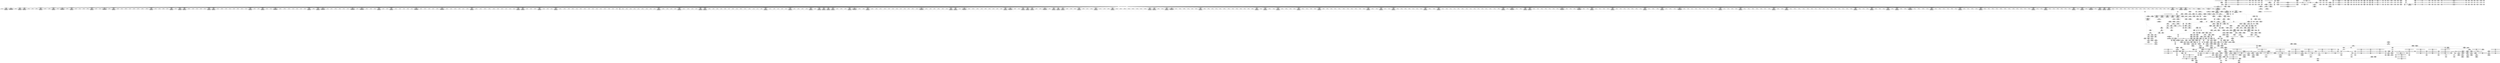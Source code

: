 digraph {
	CE0x5c717b0 [shape=record,shape=Mrecord,label="{CE0x5c717b0|12:_i32,_56:_i8*,_:_CRE_274,275_}"]
	CE0x5c78cf0 [shape=record,shape=Mrecord,label="{CE0x5c78cf0|12:_i32,_56:_i8*,_:_CRE_528,536_|*MultipleSource*|*LoadInst*|security/selinux/hooks.c,1627|Function::inode_has_perm&Arg::inode::|security/selinux/hooks.c,1611}"]
	CE0x5c0c1d0 [shape=record,shape=Mrecord,label="{CE0x5c0c1d0|selinux_inode_listxattr:tmp1}"]
	CE0x5c75e80 [shape=record,shape=Mrecord,label="{CE0x5c75e80|12:_i32,_56:_i8*,_:_CRE_424,432_|*MultipleSource*|*LoadInst*|security/selinux/hooks.c,1627|Function::inode_has_perm&Arg::inode::|security/selinux/hooks.c,1611}"]
	CE0x5c25dc0 [shape=record,shape=Mrecord,label="{CE0x5c25dc0|dentry_has_perm:u|security/selinux/hooks.c,1631|*SummSource*}"]
	CE0x5c17e30 [shape=record,shape=Mrecord,label="{CE0x5c17e30|GLOBAL:selinux_inode_listxattr.__warned|Global_var:selinux_inode_listxattr.__warned}"]
	CE0x5c93200 [shape=record,shape=Mrecord,label="{CE0x5c93200|inode_has_perm:tmp19|security/selinux/hooks.c,1618|*SummSink*}"]
	CE0x5c77fd0 [shape=record,shape=Mrecord,label="{CE0x5c77fd0|12:_i32,_56:_i8*,_:_CRE_488,496_|*MultipleSource*|*LoadInst*|security/selinux/hooks.c,1627|Function::inode_has_perm&Arg::inode::|security/selinux/hooks.c,1611}"]
	CE0x5c65730 [shape=record,shape=Mrecord,label="{CE0x5c65730|12:_i32,_56:_i8*,_:_CRE_139,140_}"]
	CE0x5c44680 [shape=record,shape=Mrecord,label="{CE0x5c44680|i32_1|*Constant*|*SummSink*}"]
	CE0x5c46ed0 [shape=record,shape=Mrecord,label="{CE0x5c46ed0|inode_has_perm:call4|security/selinux/hooks.c,1617|*SummSink*}"]
	CE0x5c1b710 [shape=record,shape=Mrecord,label="{CE0x5c1b710|cred_sid:tmp5|security/selinux/hooks.c,196|*SummSink*}"]
	CE0x5bf35f0 [shape=record,shape=Mrecord,label="{CE0x5bf35f0|GLOBAL:dentry_has_perm|*Constant*}"]
	CE0x5c47040 [shape=record,shape=Mrecord,label="{CE0x5c47040|i32_(i32,_i32,_i16,_i32,_%struct.common_audit_data*)*_bitcast_(i32_(i32,_i32,_i16,_i32,_%struct.common_audit_data.495*)*_avc_has_perm_to_i32_(i32,_i32,_i16,_i32,_%struct.common_audit_data*)*)|*Constant*}"]
	CE0x5bf0b80 [shape=record,shape=Mrecord,label="{CE0x5bf0b80|cred_sid:security|security/selinux/hooks.c,196|*SummSource*}"]
	CE0x5c63200 [shape=record,shape=Mrecord,label="{CE0x5c63200|12:_i32,_56:_i8*,_:_CRE_174,175_}"]
	CE0x5c7dc70 [shape=record,shape=Mrecord,label="{CE0x5c7dc70|12:_i32,_56:_i8*,_:_CRE_610,611_}"]
	CE0x5cb58b0 [shape=record,shape=Mrecord,label="{CE0x5cb58b0|__validate_creds:tmp}"]
	CE0x5c98950 [shape=record,shape=Mrecord,label="{CE0x5c98950|GLOBAL:llvm.expect.i64|*Constant*}"]
	CE0x5c05c30 [shape=record,shape=Mrecord,label="{CE0x5c05c30|inode_has_perm:i_flags|security/selinux/hooks.c,1611|*SummSource*}"]
	CE0x5c870c0 [shape=record,shape=Mrecord,label="{CE0x5c870c0|12:_i32,_56:_i8*,_:_CRE_923,924_}"]
	CE0x5c05230 [shape=record,shape=Mrecord,label="{CE0x5c05230|12:_i32,_56:_i8*,_:_CRE_151,152_}"]
	CE0x5c712f0 [shape=record,shape=Mrecord,label="{CE0x5c712f0|12:_i32,_56:_i8*,_:_CRE_270,271_}"]
	CE0x5c26da0 [shape=record,shape=Mrecord,label="{CE0x5c26da0|selinux_inode_listxattr:bb|*SummSink*}"]
	CE0x5c16e80 [shape=record,shape=Mrecord,label="{CE0x5c16e80|selinux_inode_listxattr:tmp16|security/selinux/hooks.c,3048}"]
	CE0x5c70e30 [shape=record,shape=Mrecord,label="{CE0x5c70e30|12:_i32,_56:_i8*,_:_CRE_266,267_}"]
	CE0x5bfdb20 [shape=record,shape=Mrecord,label="{CE0x5bfdb20|selinux_inode_listxattr:tmp2|*SummSource*}"]
	CE0x5c7d1c0 [shape=record,shape=Mrecord,label="{CE0x5c7d1c0|12:_i32,_56:_i8*,_:_CRE_601,602_}"]
	CE0x5c4fec0 [shape=record,shape=Mrecord,label="{CE0x5c4fec0|_call_void_mcount()_#3|*SummSource*}"]
	CE0x5c76f50 [shape=record,shape=Mrecord,label="{CE0x5c76f50|12:_i32,_56:_i8*,_:_CRE_474,475_}"]
	CE0x5c07690 [shape=record,shape=Mrecord,label="{CE0x5c07690|_call_void_mcount()_#3}"]
	"CONST[source:2(external),value:2(dynamic)][purpose:{subject}][SrcIdx:4]"
	CE0x5bfded0 [shape=record,shape=Mrecord,label="{CE0x5bfded0|selinux_inode_listxattr:do.end}"]
	CE0x5c4ff30 [shape=record,shape=Mrecord,label="{CE0x5c4ff30|_call_void_mcount()_#3|*SummSink*}"]
	CE0x5bf4760 [shape=record,shape=Mrecord,label="{CE0x5bf4760|selinux_inode_listxattr:dentry|Function::selinux_inode_listxattr&Arg::dentry::|*SummSink*}"]
	CE0x5c18bf0 [shape=record,shape=Mrecord,label="{CE0x5c18bf0|i32_3048|*Constant*|*SummSink*}"]
	CE0x5c08270 [shape=record,shape=Mrecord,label="{CE0x5c08270|i1_true|*Constant*}"]
	CE0x5c41d10 [shape=record,shape=Mrecord,label="{CE0x5c41d10|104:_%struct.inode*,_:_CRE_161,162_}"]
	CE0x5bf55f0 [shape=record,shape=Mrecord,label="{CE0x5bf55f0|dentry_has_perm:av|Function::dentry_has_perm&Arg::av::|*SummSink*}"]
	CE0x5c82cd0 [shape=record,shape=Mrecord,label="{CE0x5c82cd0|12:_i32,_56:_i8*,_:_CRE_866,867_}"]
	CE0x5c87320 [shape=record,shape=Mrecord,label="{CE0x5c87320|12:_i32,_56:_i8*,_:_CRE_925,926_}"]
	CE0x5c864e0 [shape=record,shape=Mrecord,label="{CE0x5c864e0|12:_i32,_56:_i8*,_:_CRE_913,914_}"]
	CE0x5c634d0 [shape=record,shape=Mrecord,label="{CE0x5c634d0|12:_i32,_56:_i8*,_:_CRE_177,178_}"]
	CE0x5c768f0 [shape=record,shape=Mrecord,label="{CE0x5c768f0|12:_i32,_56:_i8*,_:_CRE_464,472_|*MultipleSource*|*LoadInst*|security/selinux/hooks.c,1627|Function::inode_has_perm&Arg::inode::|security/selinux/hooks.c,1611}"]
	CE0x5c84d20 [shape=record,shape=Mrecord,label="{CE0x5c84d20|12:_i32,_56:_i8*,_:_CRE_893,894_}"]
	CE0x5c57f00 [shape=record,shape=Mrecord,label="{CE0x5c57f00|i32_0|*Constant*}"]
	CE0x5c704b0 [shape=record,shape=Mrecord,label="{CE0x5c704b0|12:_i32,_56:_i8*,_:_CRE_258,259_}"]
	CE0x5c6e6e0 [shape=record,shape=Mrecord,label="{CE0x5c6e6e0|12:_i32,_56:_i8*,_:_CRE_216,224_|*MultipleSource*|*LoadInst*|security/selinux/hooks.c,1627|Function::inode_has_perm&Arg::inode::|security/selinux/hooks.c,1611}"]
	"CONST[source:0(mediator),value:2(dynamic)][purpose:{object}][SnkIdx:2]"
	CE0x5c0d190 [shape=record,shape=Mrecord,label="{CE0x5c0d190|GLOBAL:lockdep_rcu_suspicious|*Constant*}"]
	CE0x5c9d1d0 [shape=record,shape=Mrecord,label="{CE0x5c9d1d0|i32_512|*Constant*|*SummSource*}"]
	CE0x5c86740 [shape=record,shape=Mrecord,label="{CE0x5c86740|12:_i32,_56:_i8*,_:_CRE_915,916_}"]
	CE0x5c52d20 [shape=record,shape=Mrecord,label="{CE0x5c52d20|inode_has_perm:tmp2}"]
	CE0x5c41590 [shape=record,shape=Mrecord,label="{CE0x5c41590|104:_%struct.inode*,_:_CRE_153,154_}"]
	CE0x5c75c60 [shape=record,shape=Mrecord,label="{CE0x5c75c60|12:_i32,_56:_i8*,_:_CRE_416,424_|*MultipleSource*|*LoadInst*|security/selinux/hooks.c,1627|Function::inode_has_perm&Arg::inode::|security/selinux/hooks.c,1611}"]
	CE0x5c6c7b0 [shape=record,shape=Mrecord,label="{CE0x5c6c7b0|cred_sid:cred|Function::cred_sid&Arg::cred::|*SummSource*}"]
	CE0x5c85dc0 [shape=record,shape=Mrecord,label="{CE0x5c85dc0|12:_i32,_56:_i8*,_:_CRE_907,908_}"]
	CE0x5c4a820 [shape=record,shape=Mrecord,label="{CE0x5c4a820|0:_i32,_4:_i32,_8:_i32,_12:_i32,_:_CMRE_12,16_|*MultipleSource*|security/selinux/hooks.c,196|*LoadInst*|security/selinux/hooks.c,196|security/selinux/hooks.c,197}"]
	CE0x5c261d0 [shape=record,shape=Mrecord,label="{CE0x5c261d0|dentry_has_perm:dentry1|security/selinux/hooks.c,1631}"]
	CE0x5c1c080 [shape=record,shape=Mrecord,label="{CE0x5c1c080|12:_i32,_56:_i8*,_:_CRE_156,157_}"]
	CE0x5c07ca0 [shape=record,shape=Mrecord,label="{CE0x5c07ca0|inode_has_perm:tmp2|*SummSource*}"]
	CE0x5c8e840 [shape=record,shape=Mrecord,label="{CE0x5c8e840|inode_has_perm:i_security|security/selinux/hooks.c,1615|*SummSource*}"]
	CE0x5c0a720 [shape=record,shape=Mrecord,label="{CE0x5c0a720|i64*_getelementptr_inbounds_(_11_x_i64_,_11_x_i64_*___llvm_gcov_ctr240,_i64_0,_i64_9)|*Constant*}"]
	CE0x5c42160 [shape=record,shape=Mrecord,label="{CE0x5c42160|104:_%struct.inode*,_:_CRE_256,264_|*MultipleSource*|Function::selinux_inode_listxattr&Arg::dentry::|Function::dentry_has_perm&Arg::dentry::|security/selinux/hooks.c,1627}"]
	CE0x5c72980 [shape=record,shape=Mrecord,label="{CE0x5c72980|12:_i32,_56:_i8*,_:_CRE_289,290_}"]
	CE0x5bf9c10 [shape=record,shape=Mrecord,label="{CE0x5bf9c10|dentry_has_perm:tmp}"]
	CE0x5c800f0 [shape=record,shape=Mrecord,label="{CE0x5c800f0|12:_i32,_56:_i8*,_:_CRE_696,704_|*MultipleSource*|*LoadInst*|security/selinux/hooks.c,1627|Function::inode_has_perm&Arg::inode::|security/selinux/hooks.c,1611}"]
	CE0x5c22790 [shape=record,shape=Mrecord,label="{CE0x5c22790|104:_%struct.inode*,_:_CRE_40,48_|*MultipleSource*|Function::selinux_inode_listxattr&Arg::dentry::|Function::dentry_has_perm&Arg::dentry::|security/selinux/hooks.c,1627}"]
	CE0x5c83560 [shape=record,shape=Mrecord,label="{CE0x5c83560|12:_i32,_56:_i8*,_:_CRE_873,874_}"]
	CE0x5c09a20 [shape=record,shape=Mrecord,label="{CE0x5c09a20|12:_i32,_56:_i8*,_:_CRE_120,128_|*MultipleSource*|*LoadInst*|security/selinux/hooks.c,1627|Function::inode_has_perm&Arg::inode::|security/selinux/hooks.c,1611}"]
	CE0x5c7fa00 [shape=record,shape=Mrecord,label="{CE0x5c7fa00|12:_i32,_56:_i8*,_:_CRE_680,684_|*MultipleSource*|*LoadInst*|security/selinux/hooks.c,1627|Function::inode_has_perm&Arg::inode::|security/selinux/hooks.c,1611}"]
	CE0x5c97880 [shape=record,shape=Mrecord,label="{CE0x5c97880|inode_has_perm:lnot|security/selinux/hooks.c,1611|*SummSource*}"]
	CE0x5c72390 [shape=record,shape=Mrecord,label="{CE0x5c72390|12:_i32,_56:_i8*,_:_CRE_284,285_}"]
	CE0x5c5f670 [shape=record,shape=Mrecord,label="{CE0x5c5f670|_call_void___validate_creds(%struct.cred*_%cred,_i8*_getelementptr_inbounds_(_25_x_i8_,_25_x_i8_*_.str3,_i32_0,_i32_0),_i32_1609)_#10,_!dbg_!27719|security/selinux/hooks.c,1609|*SummSource*}"]
	CE0x5c1bf40 [shape=record,shape=Mrecord,label="{CE0x5c1bf40|12:_i32,_56:_i8*,_:_CRE_155,156_}"]
	CE0x5c18440 [shape=record,shape=Mrecord,label="{CE0x5c18440|i8*_getelementptr_inbounds_(_25_x_i8_,_25_x_i8_*_.str3,_i32_0,_i32_0)|*Constant*|*SummSource*}"]
	CE0x5c091f0 [shape=record,shape=Mrecord,label="{CE0x5c091f0|selinux_inode_listxattr:call3|security/selinux/hooks.c,3048|*SummSource*}"]
	CE0x5c83db0 [shape=record,shape=Mrecord,label="{CE0x5c83db0|12:_i32,_56:_i8*,_:_CRE_880,881_}"]
	CE0x5c1bb90 [shape=record,shape=Mrecord,label="{CE0x5c1bb90|i32_1|*Constant*}"]
	CE0x5c766d0 [shape=record,shape=Mrecord,label="{CE0x5c766d0|12:_i32,_56:_i8*,_:_CRE_456,464_|*MultipleSource*|*LoadInst*|security/selinux/hooks.c,1627|Function::inode_has_perm&Arg::inode::|security/selinux/hooks.c,1611}"]
	CE0x5c529e0 [shape=record,shape=Mrecord,label="{CE0x5c529e0|i64*_getelementptr_inbounds_(_8_x_i64_,_8_x_i64_*___llvm_gcov_ctr154,_i64_0,_i64_1)|*Constant*|*SummSource*}"]
	CE0x5c95180 [shape=record,shape=Mrecord,label="{CE0x5c95180|avc_has_perm:tsid|Function::avc_has_perm&Arg::tsid::}"]
	CE0x5c1f510 [shape=record,shape=Mrecord,label="{CE0x5c1f510|104:_%struct.inode*,_:_CRE_179,180_}"]
	CE0x5c6fa00 [shape=record,shape=Mrecord,label="{CE0x5c6fa00|12:_i32,_56:_i8*,_:_CRE_249,250_}"]
	CE0x5c81c30 [shape=record,shape=Mrecord,label="{CE0x5c81c30|12:_i32,_56:_i8*,_:_CRE_816,824_|*MultipleSource*|*LoadInst*|security/selinux/hooks.c,1627|Function::inode_has_perm&Arg::inode::|security/selinux/hooks.c,1611}"]
	CE0x5c876b0 [shape=record,shape=Mrecord,label="{CE0x5c876b0|12:_i32,_56:_i8*,_:_CRE_928,929_}"]
	CE0x5c1f9c0 [shape=record,shape=Mrecord,label="{CE0x5c1f9c0|__validate_creds:tmp3|include/linux/cred.h,173}"]
	CE0x5c265f0 [shape=record,shape=Mrecord,label="{CE0x5c265f0|i64*_getelementptr_inbounds_(_11_x_i64_,_11_x_i64_*___llvm_gcov_ctr240,_i64_0,_i64_9)|*Constant*|*SummSink*}"]
	CE0x5bfd3e0 [shape=record,shape=Mrecord,label="{CE0x5bfd3e0|selinux_inode_listxattr:tmp5|security/selinux/hooks.c,3048}"]
	CE0x5c42350 [shape=record,shape=Mrecord,label="{CE0x5c42350|104:_%struct.inode*,_:_CRE_264,272_|*MultipleSource*|Function::selinux_inode_listxattr&Arg::dentry::|Function::dentry_has_perm&Arg::dentry::|security/selinux/hooks.c,1627}"]
	CE0x5c5ea60 [shape=record,shape=Mrecord,label="{CE0x5c5ea60|cred_sid:tmp1}"]
	CE0x5c8f050 [shape=record,shape=Mrecord,label="{CE0x5c8f050|inode_has_perm:i_security|security/selinux/hooks.c,1615|*SummSink*}"]
	CE0x5bf6eb0 [shape=record,shape=Mrecord,label="{CE0x5bf6eb0|104:_%struct.inode*,_:_CRE_218,219_}"]
	CE0x5c4d990 [shape=record,shape=Mrecord,label="{CE0x5c4d990|dentry_has_perm:type|security/selinux/hooks.c,1630}"]
	CE0x5c5d9c0 [shape=record,shape=Mrecord,label="{CE0x5c5d9c0|inode_has_perm:tmp|*SummSource*}"]
	CE0x5c5cfd0 [shape=record,shape=Mrecord,label="{CE0x5c5cfd0|__validate_creds:conv|include/linux/cred.h,173|*SummSource*}"]
	CE0x5c75600 [shape=record,shape=Mrecord,label="{CE0x5c75600|12:_i32,_56:_i8*,_:_CRE_392,400_|*MultipleSource*|*LoadInst*|security/selinux/hooks.c,1627|Function::inode_has_perm&Arg::inode::|security/selinux/hooks.c,1611}"]
	CE0x5bfd790 [shape=record,shape=Mrecord,label="{CE0x5bfd790|selinux_inode_listxattr:if.then|*SummSource*}"]
	CE0x5bfc2c0 [shape=record,shape=Mrecord,label="{CE0x5bfc2c0|i64_4|*Constant*|*SummSource*}"]
	CE0x5c83690 [shape=record,shape=Mrecord,label="{CE0x5c83690|12:_i32,_56:_i8*,_:_CRE_874,875_}"]
	CE0x5c70710 [shape=record,shape=Mrecord,label="{CE0x5c70710|12:_i32,_56:_i8*,_:_CRE_260,261_}"]
	CE0x5c795a0 [shape=record,shape=Mrecord,label="{CE0x5c795a0|12:_i32,_56:_i8*,_:_CRE_552,553_}"]
	CE0x5c572a0 [shape=record,shape=Mrecord,label="{CE0x5c572a0|i64*_getelementptr_inbounds_(_2_x_i64_,_2_x_i64_*___llvm_gcov_ctr153,_i64_0,_i64_1)|*Constant*|*SummSink*}"]
	CE0x5c23bc0 [shape=record,shape=Mrecord,label="{CE0x5c23bc0|i64_3|*Constant*}"]
	CE0x5cb1b60 [shape=record,shape=Mrecord,label="{CE0x5cb1b60|inode_has_perm:sid3|security/selinux/hooks.c,1617|*SummSink*}"]
	CE0x5c7a4a0 [shape=record,shape=Mrecord,label="{CE0x5c7a4a0|12:_i32,_56:_i8*,_:_CRE_563,564_}"]
	CE0x5c89860 [shape=record,shape=Mrecord,label="{CE0x5c89860|12:_i32,_56:_i8*,_:_CRE_1000,1008_|*MultipleSource*|*LoadInst*|security/selinux/hooks.c,1627|Function::inode_has_perm&Arg::inode::|security/selinux/hooks.c,1611}"]
	CE0x5c9beb0 [shape=record,shape=Mrecord,label="{CE0x5c9beb0|i64*_getelementptr_inbounds_(_8_x_i64_,_8_x_i64_*___llvm_gcov_ctr154,_i64_0,_i64_5)|*Constant*}"]
	CE0x5c57df0 [shape=record,shape=Mrecord,label="{CE0x5c57df0|_call_void_mcount()_#3|*SummSink*}"]
	CE0x5c07d10 [shape=record,shape=Mrecord,label="{CE0x5c07d10|inode_has_perm:tmp2|*SummSink*}"]
	CE0x5c72be0 [shape=record,shape=Mrecord,label="{CE0x5c72be0|12:_i32,_56:_i8*,_:_CRE_291,292_}"]
	CE0x5c6e140 [shape=record,shape=Mrecord,label="{CE0x5c6e140|12:_i32,_56:_i8*,_:_CRE_204,205_}"]
	CE0x5c57970 [shape=record,shape=Mrecord,label="{CE0x5c57970|dentry_has_perm:tmp3|*SummSource*}"]
	CE0x5c41f70 [shape=record,shape=Mrecord,label="{CE0x5c41f70|104:_%struct.inode*,_:_CRE_248,256_|*MultipleSource*|Function::selinux_inode_listxattr&Arg::dentry::|Function::dentry_has_perm&Arg::dentry::|security/selinux/hooks.c,1627}"]
	CE0x5c1a4c0 [shape=record,shape=Mrecord,label="{CE0x5c1a4c0|104:_%struct.inode*,_:_CRE_90,91_}"]
	CE0x5c744d0 [shape=record,shape=Mrecord,label="{CE0x5c744d0|12:_i32,_56:_i8*,_:_CRE_312,320_|*MultipleSource*|*LoadInst*|security/selinux/hooks.c,1627|Function::inode_has_perm&Arg::inode::|security/selinux/hooks.c,1611}"]
	CE0x5bf3df0 [shape=record,shape=Mrecord,label="{CE0x5bf3df0|dentry_has_perm:entry|*SummSink*}"]
	CE0x5c1d560 [shape=record,shape=Mrecord,label="{CE0x5c1d560|i32_78|*Constant*}"]
	CE0x5c472a0 [shape=record,shape=Mrecord,label="{CE0x5c472a0|i32_(i32,_i32,_i16,_i32,_%struct.common_audit_data*)*_bitcast_(i32_(i32,_i32,_i16,_i32,_%struct.common_audit_data.495*)*_avc_has_perm_to_i32_(i32,_i32,_i16,_i32,_%struct.common_audit_data*)*)|*Constant*|*SummSource*}"]
	CE0x5befc40 [shape=record,shape=Mrecord,label="{CE0x5befc40|i32_1609|*Constant*|*SummSink*}"]
	CE0x5c66710 [shape=record,shape=Mrecord,label="{CE0x5c66710|COLLAPSED:_GCMRE___llvm_gcov_ctr131_internal_global_2_x_i64_zeroinitializer:_elem_0:default:}"]
	CE0x5c6ed00 [shape=record,shape=Mrecord,label="{CE0x5c6ed00|12:_i32,_56:_i8*,_:_CRE_240,241_}"]
	CE0x5c9a1e0 [shape=record,shape=Mrecord,label="{CE0x5c9a1e0|inode_has_perm:tmp7|security/selinux/hooks.c,1611|*SummSink*}"]
	CE0x5c46640 [shape=record,shape=Mrecord,label="{CE0x5c46640|inode_has_perm:tmp18|security/selinux/hooks.c,1617}"]
	CE0x5c958f0 [shape=record,shape=Mrecord,label="{CE0x5c958f0|avc_has_perm:tclass|Function::avc_has_perm&Arg::tclass::|*SummSink*}"]
	CE0x5c1c800 [shape=record,shape=Mrecord,label="{CE0x5c1c800|12:_i32,_56:_i8*,_:_CRE_164,165_}"]
	CE0x5c9c8a0 [shape=record,shape=Mrecord,label="{CE0x5c9c8a0|inode_has_perm:tmp11|security/selinux/hooks.c,1612|*SummSource*}"]
	CE0x5c94650 [shape=record,shape=Mrecord,label="{CE0x5c94650|__validate_creds:tmp4|include/linux/cred.h,173|*SummSink*}"]
	CE0x5c216b0 [shape=record,shape=Mrecord,label="{CE0x5c216b0|104:_%struct.inode*,_:_CRE_201,202_}"]
	CE0x5c14090 [shape=record,shape=Mrecord,label="{CE0x5c14090|selinux_inode_listxattr:tmp9|security/selinux/hooks.c,3048|*SummSink*}"]
	CE0x5c4e5e0 [shape=record,shape=Mrecord,label="{CE0x5c4e5e0|_call_void___invalid_creds(%struct.cred*_%cred,_i8*_%file,_i32_%line)_#10,_!dbg_!27721|include/linux/cred.h,174}"]
	CE0x5c77320 [shape=record,shape=Mrecord,label="{CE0x5c77320|12:_i32,_56:_i8*,_:_CRE_477,478_}"]
	CE0x5c738f0 [shape=record,shape=Mrecord,label="{CE0x5c738f0|12:_i32,_56:_i8*,_:_CRE_302,303_}"]
	CE0x5c40770 [shape=record,shape=Mrecord,label="{CE0x5c40770|i64*_getelementptr_inbounds_(_2_x_i64_,_2_x_i64_*___llvm_gcov_ctr153,_i64_0,_i64_0)|*Constant*}"]
	CE0x5c973e0 [shape=record,shape=Mrecord,label="{CE0x5c973e0|inode_has_perm:tobool|security/selinux/hooks.c,1611|*SummSink*}"]
	CE0x5c204e0 [shape=record,shape=Mrecord,label="{CE0x5c204e0|104:_%struct.inode*,_:_CRE_182,183_}"]
	CE0x5c212f0 [shape=record,shape=Mrecord,label="{CE0x5c212f0|104:_%struct.inode*,_:_CRE_197,198_}"]
	CE0x5c3e8d0 [shape=record,shape=Mrecord,label="{CE0x5c3e8d0|104:_%struct.inode*,_:_CRE_314,315_}"]
	CE0x5c78230 [shape=record,shape=Mrecord,label="{CE0x5c78230|12:_i32,_56:_i8*,_:_CRE_500,504_|*MultipleSource*|*LoadInst*|security/selinux/hooks.c,1627|Function::inode_has_perm&Arg::inode::|security/selinux/hooks.c,1611}"]
	CE0x5c92e50 [shape=record,shape=Mrecord,label="{CE0x5c92e50|i64*_getelementptr_inbounds_(_8_x_i64_,_8_x_i64_*___llvm_gcov_ctr154,_i64_0,_i64_7)|*Constant*|*SummSink*}"]
	CE0x5c083e0 [shape=record,shape=Mrecord,label="{CE0x5c083e0|__validate_creds:lnot|include/linux/cred.h,173|*SummSink*}"]
	CE0x5c70250 [shape=record,shape=Mrecord,label="{CE0x5c70250|12:_i32,_56:_i8*,_:_CRE_256,257_}"]
	CE0x5c73560 [shape=record,shape=Mrecord,label="{CE0x5c73560|12:_i32,_56:_i8*,_:_CRE_299,300_}"]
	CE0x5c24410 [shape=record,shape=Mrecord,label="{CE0x5c24410|dentry_has_perm:d_inode|security/selinux/hooks.c,1627|*SummSource*}"]
	CE0x5c7caa0 [shape=record,shape=Mrecord,label="{CE0x5c7caa0|12:_i32,_56:_i8*,_:_CRE_595,596_}"]
	CE0x5c6b9e0 [shape=record,shape=Mrecord,label="{CE0x5c6b9e0|inode_has_perm:call|security/selinux/hooks.c,1614}"]
	CE0x5c1c9e0 [shape=record,shape=Mrecord,label="{CE0x5c1c9e0|12:_i32,_56:_i8*,_:_CRE_166,167_}"]
	CE0x5bf2300 [shape=record,shape=Mrecord,label="{CE0x5bf2300|12:_i32,_56:_i8*,_:_CRE_88,96_|*MultipleSource*|*LoadInst*|security/selinux/hooks.c,1627|Function::inode_has_perm&Arg::inode::|security/selinux/hooks.c,1611}"]
	CE0x5c63020 [shape=record,shape=Mrecord,label="{CE0x5c63020|12:_i32,_56:_i8*,_:_CRE_172,173_}"]
	CE0x5c1db50 [shape=record,shape=Mrecord,label="{CE0x5c1db50|selinux_inode_listxattr:cred4|security/selinux/hooks.c,3048|*SummSource*}"]
	CE0x5c9bc10 [shape=record,shape=Mrecord,label="{CE0x5c9bc10|inode_has_perm:tmp10|security/selinux/hooks.c,1611|*SummSource*}"]
	CE0x5c7f180 [shape=record,shape=Mrecord,label="{CE0x5c7f180|12:_i32,_56:_i8*,_:_CRE_648,656_|*MultipleSource*|*LoadInst*|security/selinux/hooks.c,1627|Function::inode_has_perm&Arg::inode::|security/selinux/hooks.c,1611}"]
	CE0x5c21a70 [shape=record,shape=Mrecord,label="{CE0x5c21a70|get_current:tmp2|*SummSource*}"]
	CE0x5bf28a0 [shape=record,shape=Mrecord,label="{CE0x5bf28a0|12:_i32,_56:_i8*,_:_CRE_112,120_|*MultipleSource*|*LoadInst*|security/selinux/hooks.c,1627|Function::inode_has_perm&Arg::inode::|security/selinux/hooks.c,1611}"]
	CE0x5c161c0 [shape=record,shape=Mrecord,label="{CE0x5c161c0|i1_true|*Constant*}"]
	CE0x5bf6730 [shape=record,shape=Mrecord,label="{CE0x5bf6730|104:_%struct.inode*,_:_CRE_210,211_}"]
	CE0x5c26160 [shape=record,shape=Mrecord,label="{CE0x5c26160|dentry_has_perm:call|security/selinux/hooks.c,1632}"]
	CE0x5c6ef20 [shape=record,shape=Mrecord,label="{CE0x5c6ef20|12:_i32,_56:_i8*,_:_CRE_241,242_}"]
	CE0x5c155c0 [shape=record,shape=Mrecord,label="{CE0x5c155c0|selinux_inode_listxattr:tmp8|security/selinux/hooks.c,3048|*SummSink*}"]
	CE0x5c5cd90 [shape=record,shape=Mrecord,label="{CE0x5c5cd90|__validate_creds:lnot.ext|include/linux/cred.h,173|*SummSource*}"]
	CE0x5c7c840 [shape=record,shape=Mrecord,label="{CE0x5c7c840|12:_i32,_56:_i8*,_:_CRE_593,594_}"]
	CE0x5c86610 [shape=record,shape=Mrecord,label="{CE0x5c86610|12:_i32,_56:_i8*,_:_CRE_914,915_}"]
	CE0x5c12a10 [shape=record,shape=Mrecord,label="{CE0x5c12a10|i8*_getelementptr_inbounds_(_25_x_i8_,_25_x_i8_*_.str3,_i32_0,_i32_0)|*Constant*}"]
	CE0x5c8e230 [shape=record,shape=Mrecord,label="{CE0x5c8e230|_ret_i32_%tmp6,_!dbg_!27716|security/selinux/hooks.c,197|*SummSource*}"]
	CE0x5c4e710 [shape=record,shape=Mrecord,label="{CE0x5c4e710|i64*_getelementptr_inbounds_(_5_x_i64_,_5_x_i64_*___llvm_gcov_ctr155,_i64_0,_i64_4)|*Constant*}"]
	CE0x5c4e140 [shape=record,shape=Mrecord,label="{CE0x5c4e140|__validate_creds:tmp7|include/linux/cred.h,174|*SummSink*}"]
	CE0x5c44790 [shape=record,shape=Mrecord,label="{CE0x5c44790|i64*_getelementptr_inbounds_(_2_x_i64_,_2_x_i64_*___llvm_gcov_ctr153,_i64_0,_i64_1)|*Constant*}"]
	CE0x5c72000 [shape=record,shape=Mrecord,label="{CE0x5c72000|12:_i32,_56:_i8*,_:_CRE_281,282_}"]
	CE0x5c82290 [shape=record,shape=Mrecord,label="{CE0x5c82290|12:_i32,_56:_i8*,_:_CRE_840,848_|*MultipleSource*|*LoadInst*|security/selinux/hooks.c,1627|Function::inode_has_perm&Arg::inode::|security/selinux/hooks.c,1611}"]
	CE0x5c75190 [shape=record,shape=Mrecord,label="{CE0x5c75190|12:_i32,_56:_i8*,_:_CRE_376,384_|*MultipleSource*|*LoadInst*|security/selinux/hooks.c,1627|Function::inode_has_perm&Arg::inode::|security/selinux/hooks.c,1611}"]
	CE0x5c737c0 [shape=record,shape=Mrecord,label="{CE0x5c737c0|12:_i32,_56:_i8*,_:_CRE_301,302_}"]
	CE0x5bfddc0 [shape=record,shape=Mrecord,label="{CE0x5bfddc0|get_current:tmp}"]
	CE0x5c6aed0 [shape=record,shape=Mrecord,label="{CE0x5c6aed0|i64*_getelementptr_inbounds_(_8_x_i64_,_8_x_i64_*___llvm_gcov_ctr154,_i64_0,_i64_6)|*Constant*|*SummSink*}"]
	CE0x5bffd10 [shape=record,shape=Mrecord,label="{CE0x5bffd10|selinux_inode_listxattr:tmp7|security/selinux/hooks.c,3048}"]
	CE0x5bf6dc0 [shape=record,shape=Mrecord,label="{CE0x5bf6dc0|104:_%struct.inode*,_:_CRE_217,218_}"]
	CE0x5c0df80 [shape=record,shape=Mrecord,label="{CE0x5c0df80|selinux_inode_listxattr:tmp16|security/selinux/hooks.c,3048|*SummSink*}"]
	CE0x5c20000 [shape=record,shape=Mrecord,label="{CE0x5c20000|i64*_getelementptr_inbounds_(_2_x_i64_,_2_x_i64_*___llvm_gcov_ctr98,_i64_0,_i64_1)|*Constant*}"]
	CE0x5c8f0c0 [shape=record,shape=Mrecord,label="{CE0x5c8f0c0|inode_has_perm:tmp15|*LoadInst*|security/selinux/hooks.c,1615|*SummSource*}"]
	CE0x5c1c530 [shape=record,shape=Mrecord,label="{CE0x5c1c530|12:_i32,_56:_i8*,_:_CRE_161,162_}"]
	CE0x5c55fb0 [shape=record,shape=Mrecord,label="{CE0x5c55fb0|inode_has_perm:inode|Function::inode_has_perm&Arg::inode::|*SummSink*}"]
	CE0x5c09020 [shape=record,shape=Mrecord,label="{CE0x5c09020|selinux_inode_listxattr:tmp19|security/selinux/hooks.c,3048|*SummSource*}"]
	CE0x5c7c710 [shape=record,shape=Mrecord,label="{CE0x5c7c710|12:_i32,_56:_i8*,_:_CRE_592,593_}"]
	CE0x5bec300 [shape=record,shape=Mrecord,label="{CE0x5bec300|i1_true|*Constant*|*SummSink*}"]
	CE0x5bf16b0 [shape=record,shape=Mrecord,label="{CE0x5bf16b0|GLOBAL:__llvm_gcov_ctr155|Global_var:__llvm_gcov_ctr155}"]
	CE0x5c830a0 [shape=record,shape=Mrecord,label="{CE0x5c830a0|12:_i32,_56:_i8*,_:_CRE_869,870_}"]
	CE0x5c06ba0 [shape=record,shape=Mrecord,label="{CE0x5c06ba0|__validate_creds:entry|*SummSource*}"]
	CE0x5c63a70 [shape=record,shape=Mrecord,label="{CE0x5c63a70|12:_i32,_56:_i8*,_:_CRE_183,184_}"]
	CE0x5c41770 [shape=record,shape=Mrecord,label="{CE0x5c41770|104:_%struct.inode*,_:_CRE_155,156_}"]
	CE0x5bf0220 [shape=record,shape=Mrecord,label="{CE0x5bf0220|GLOBAL:creds_are_invalid|*Constant*}"]
	CE0x5c77220 [shape=record,shape=Mrecord,label="{CE0x5c77220|12:_i32,_56:_i8*,_:_CRE_476,477_}"]
	CE0x5be4b10 [shape=record,shape=Mrecord,label="{CE0x5be4b10|i64_1|*Constant*|*SummSink*}"]
	CE0x5c91650 [shape=record,shape=Mrecord,label="{CE0x5c91650|inode_has_perm:tmp17|security/selinux/hooks.c,1617}"]
	CE0x5c5bff0 [shape=record,shape=Mrecord,label="{CE0x5c5bff0|__validate_creds:conv|include/linux/cred.h,173}"]
	CE0x5c7ef70 [shape=record,shape=Mrecord,label="{CE0x5c7ef70|12:_i32,_56:_i8*,_:_CRE_640,648_|*MultipleSource*|*LoadInst*|security/selinux/hooks.c,1627|Function::inode_has_perm&Arg::inode::|security/selinux/hooks.c,1611}"]
	CE0x5c1ccb0 [shape=record,shape=Mrecord,label="{CE0x5c1ccb0|12:_i32,_56:_i8*,_:_CRE_169,170_}"]
	"CONST[source:0(mediator),value:2(dynamic)][purpose:{subject}][SnkIdx:0]"
	CE0x5c3e440 [shape=record,shape=Mrecord,label="{CE0x5c3e440|dentry_has_perm:tmp3}"]
	CE0x5c838f0 [shape=record,shape=Mrecord,label="{CE0x5c838f0|12:_i32,_56:_i8*,_:_CRE_876,877_}"]
	CE0x5c66a90 [shape=record,shape=Mrecord,label="{CE0x5c66a90|cred_sid:tmp6|security/selinux/hooks.c,197|*SummSink*}"]
	CE0x5c592e0 [shape=record,shape=Mrecord,label="{CE0x5c592e0|inode_has_perm:return|*SummSource*}"]
	CE0x5c98820 [shape=record,shape=Mrecord,label="{CE0x5c98820|inode_has_perm:conv|security/selinux/hooks.c,1611|*SummSink*}"]
	CE0x5c74f70 [shape=record,shape=Mrecord,label="{CE0x5c74f70|12:_i32,_56:_i8*,_:_CRE_360,376_|*MultipleSource*|*LoadInst*|security/selinux/hooks.c,1627|Function::inode_has_perm&Arg::inode::|security/selinux/hooks.c,1611}"]
	CE0x5c70d00 [shape=record,shape=Mrecord,label="{CE0x5c70d00|12:_i32,_56:_i8*,_:_CRE_265,266_}"]
	CE0x5c7e260 [shape=record,shape=Mrecord,label="{CE0x5c7e260|12:_i32,_56:_i8*,_:_CRE_615,616_}"]
	CE0x5c22be0 [shape=record,shape=Mrecord,label="{CE0x5c22be0|104:_%struct.inode*,_:_CRE_64,72_|*MultipleSource*|Function::selinux_inode_listxattr&Arg::dentry::|Function::dentry_has_perm&Arg::dentry::|security/selinux/hooks.c,1627}"]
	CE0x5c46c20 [shape=record,shape=Mrecord,label="{CE0x5c46c20|avc_has_perm:entry|*SummSource*}"]
	CE0x5c51940 [shape=record,shape=Mrecord,label="{CE0x5c51940|inode_has_perm:return|*SummSink*}"]
	CE0x5c3f710 [shape=record,shape=Mrecord,label="{CE0x5c3f710|i64*_getelementptr_inbounds_(_5_x_i64_,_5_x_i64_*___llvm_gcov_ctr155,_i64_0,_i64_4)|*Constant*|*SummSource*}"]
	CE0x5bfd450 [shape=record,shape=Mrecord,label="{CE0x5bfd450|GLOBAL:__llvm_gcov_ctr240|Global_var:__llvm_gcov_ctr240}"]
	CE0x5c50110 [shape=record,shape=Mrecord,label="{CE0x5c50110|i64*_getelementptr_inbounds_(_8_x_i64_,_8_x_i64_*___llvm_gcov_ctr154,_i64_0,_i64_1)|*Constant*}"]
	CE0x5c1ae30 [shape=record,shape=Mrecord,label="{CE0x5c1ae30|104:_%struct.inode*,_:_CRE_144,145_}"]
	CE0x5c4af70 [shape=record,shape=Mrecord,label="{CE0x5c4af70|cred_sid:tmp6|security/selinux/hooks.c,197|*SummSource*}"]
	CE0x5c9c830 [shape=record,shape=Mrecord,label="{CE0x5c9c830|inode_has_perm:tmp11|security/selinux/hooks.c,1612}"]
	CE0x5bf7360 [shape=record,shape=Mrecord,label="{CE0x5bf7360|104:_%struct.inode*,_:_CRE_223,224_}"]
	CE0x5c411d0 [shape=record,shape=Mrecord,label="{CE0x5c411d0|104:_%struct.inode*,_:_CRE_149,150_}"]
	CE0x5bf8780 [shape=record,shape=Mrecord,label="{CE0x5bf8780|get_current:bb|*SummSink*}"]
	CE0x5c84140 [shape=record,shape=Mrecord,label="{CE0x5c84140|12:_i32,_56:_i8*,_:_CRE_883,884_}"]
	CE0x5c8e920 [shape=record,shape=Mrecord,label="{CE0x5c8e920|i32_10|*Constant*|*SummSink*}"]
	CE0x5bf0db0 [shape=record,shape=Mrecord,label="{CE0x5bf0db0|i32_0|*Constant*}"]
	CE0x5c569e0 [shape=record,shape=Mrecord,label="{CE0x5c569e0|inode_has_perm:adp|Function::inode_has_perm&Arg::adp::|*SummSink*}"]
	CE0x5c3fa60 [shape=record,shape=Mrecord,label="{CE0x5c3fa60|i64*_getelementptr_inbounds_(_5_x_i64_,_5_x_i64_*___llvm_gcov_ctr155,_i64_0,_i64_4)|*Constant*|*SummSink*}"]
	CE0x5c7c4b0 [shape=record,shape=Mrecord,label="{CE0x5c7c4b0|12:_i32,_56:_i8*,_:_CRE_590,591_}"]
	CE0x5c16c70 [shape=record,shape=Mrecord,label="{CE0x5c16c70|selinux_inode_listxattr:tmp15|security/selinux/hooks.c,3048|*SummSink*}"]
	CE0x5c71680 [shape=record,shape=Mrecord,label="{CE0x5c71680|12:_i32,_56:_i8*,_:_CRE_273,274_}"]
	CE0x5c1cad0 [shape=record,shape=Mrecord,label="{CE0x5c1cad0|12:_i32,_56:_i8*,_:_CRE_167,168_}"]
	CE0x5bff680 [shape=record,shape=Mrecord,label="{CE0x5bff680|selinux_inode_listxattr:call|security/selinux/hooks.c,3048}"]
	CE0x5bf53c0 [shape=record,shape=Mrecord,label="{CE0x5bf53c0|dentry_has_perm:av|Function::dentry_has_perm&Arg::av::}"]
	CE0x5bf2d70 [shape=record,shape=Mrecord,label="{CE0x5bf2d70|selinux_inode_listxattr:tmp3|*SummSource*}"]
	CE0x5c7f5c0 [shape=record,shape=Mrecord,label="{CE0x5c7f5c0|12:_i32,_56:_i8*,_:_CRE_664,672_|*MultipleSource*|*LoadInst*|security/selinux/hooks.c,1627|Function::inode_has_perm&Arg::inode::|security/selinux/hooks.c,1611}"]
	CE0x5c56c00 [shape=record,shape=Mrecord,label="{CE0x5c56c00|inode_has_perm:if.end}"]
	CE0x5bf6fa0 [shape=record,shape=Mrecord,label="{CE0x5bf6fa0|104:_%struct.inode*,_:_CRE_219,220_}"]
	CE0x5c74d80 [shape=record,shape=Mrecord,label="{CE0x5c74d80|12:_i32,_56:_i8*,_:_CRE_352,360_|*MultipleSource*|*LoadInst*|security/selinux/hooks.c,1627|Function::inode_has_perm&Arg::inode::|security/selinux/hooks.c,1611}"]
	CE0x5c96f80 [shape=record,shape=Mrecord,label="{CE0x5c96f80|inode_has_perm:and|security/selinux/hooks.c,1611}"]
	CE0x5c55730 [shape=record,shape=Mrecord,label="{CE0x5c55730|inode_has_perm:entry|*SummSink*}"]
	CE0x5bf7540 [shape=record,shape=Mrecord,label="{CE0x5bf7540|104:_%struct.inode*,_:_CRE_232,240_|*MultipleSource*|Function::selinux_inode_listxattr&Arg::dentry::|Function::dentry_has_perm&Arg::dentry::|security/selinux/hooks.c,1627}"]
	CE0x5c54ee0 [shape=record,shape=Mrecord,label="{CE0x5c54ee0|GLOBAL:inode_has_perm|*Constant*}"]
	CE0x5bf5c80 [shape=record,shape=Mrecord,label="{CE0x5bf5c80|_ret_i32_%call5,_!dbg_!27740|security/selinux/hooks.c,3050}"]
	CE0x5c5ab60 [shape=record,shape=Mrecord,label="{CE0x5c5ab60|__validate_creds:call|include/linux/cred.h,173|*SummSink*}"]
	CE0x5c21a00 [shape=record,shape=Mrecord,label="{CE0x5c21a00|get_current:tmp2}"]
	CE0x5c74140 [shape=record,shape=Mrecord,label="{CE0x5c74140|12:_i32,_56:_i8*,_:_CRE_309,310_}"]
	CE0x5bf33d0 [shape=record,shape=Mrecord,label="{CE0x5bf33d0|selinux_inode_listxattr:call5|security/selinux/hooks.c,3050|*SummSink*}"]
	CE0x5c63e30 [shape=record,shape=Mrecord,label="{CE0x5c63e30|12:_i32,_56:_i8*,_:_CRE_187,188_}"]
	CE0x5c5b960 [shape=record,shape=Mrecord,label="{CE0x5c5b960|i64_1|*Constant*}"]
	CE0x5c42ef0 [shape=record,shape=Mrecord,label="{CE0x5c42ef0|104:_%struct.inode*,_:_CRE_305,306_}"]
	CE0x5c84f80 [shape=record,shape=Mrecord,label="{CE0x5c84f80|12:_i32,_56:_i8*,_:_CRE_895,896_}"]
	CE0x5c87b70 [shape=record,shape=Mrecord,label="{CE0x5c87b70|12:_i32,_56:_i8*,_:_CRE_932,933_}"]
	CE0x5c9cd40 [shape=record,shape=Mrecord,label="{CE0x5c9cd40|inode_has_perm:tmp12|security/selinux/hooks.c,1612}"]
	CE0x5c1ee80 [shape=record,shape=Mrecord,label="{CE0x5c1ee80|104:_%struct.inode*,_:_CRE_172,173_}"]
	CE0x5c58620 [shape=record,shape=Mrecord,label="{CE0x5c58620|_call_void_mcount()_#3|*SummSource*}"]
	CE0x5bf7450 [shape=record,shape=Mrecord,label="{CE0x5bf7450|104:_%struct.inode*,_:_CRE_224,232_|*MultipleSource*|Function::selinux_inode_listxattr&Arg::dentry::|Function::dentry_has_perm&Arg::dentry::|security/selinux/hooks.c,1627}"]
	CE0x5c07580 [shape=record,shape=Mrecord,label="{CE0x5c07580|inode_has_perm:tmp3|*SummSink*}"]
	CE0x5c5cef0 [shape=record,shape=Mrecord,label="{CE0x5c5cef0|__validate_creds:lnot.ext|include/linux/cred.h,173|*SummSink*}"]
	CE0x5c4fb40 [shape=record,shape=Mrecord,label="{CE0x5c4fb40|__validate_creds:file|Function::__validate_creds&Arg::file::|*SummSource*}"]
	"CONST[source:0(mediator),value:0(static)][purpose:{operation}][SnkIdx:3]"
	CE0x5bfc390 [shape=record,shape=Mrecord,label="{CE0x5bfc390|i64_4|*Constant*|*SummSink*}"]
	CE0x5c99cd0 [shape=record,shape=Mrecord,label="{CE0x5c99cd0|i64_4|*Constant*}"]
	CE0x5c7abc0 [shape=record,shape=Mrecord,label="{CE0x5c7abc0|12:_i32,_56:_i8*,_:_CRE_569,570_}"]
	CE0x5bf7630 [shape=record,shape=Mrecord,label="{CE0x5bf7630|104:_%struct.inode*,_:_CRE_240,248_|*MultipleSource*|Function::selinux_inode_listxattr&Arg::dentry::|Function::dentry_has_perm&Arg::dentry::|security/selinux/hooks.c,1627}"]
	CE0x5c432d0 [shape=record,shape=Mrecord,label="{CE0x5c432d0|104:_%struct.inode*,_:_CRE_307,308_}"]
	CE0x5c7cf60 [shape=record,shape=Mrecord,label="{CE0x5c7cf60|12:_i32,_56:_i8*,_:_CRE_599,600_}"]
	CE0x5c79eb0 [shape=record,shape=Mrecord,label="{CE0x5c79eb0|12:_i32,_56:_i8*,_:_CRE_558,559_}"]
	CE0x5c146d0 [shape=record,shape=Mrecord,label="{CE0x5c146d0|selinux_inode_listxattr:tmp12|security/selinux/hooks.c,3048|*SummSource*}"]
	CE0x5bf8610 [shape=record,shape=Mrecord,label="{CE0x5bf8610|get_current:bb|*SummSource*}"]
	CE0x5c75820 [shape=record,shape=Mrecord,label="{CE0x5c75820|12:_i32,_56:_i8*,_:_CRE_400,408_|*MultipleSource*|*LoadInst*|security/selinux/hooks.c,1627|Function::inode_has_perm&Arg::inode::|security/selinux/hooks.c,1611}"]
	CE0x5c26b50 [shape=record,shape=Mrecord,label="{CE0x5c26b50|i64*_getelementptr_inbounds_(_11_x_i64_,_11_x_i64_*___llvm_gcov_ctr240,_i64_0,_i64_0)|*Constant*|*SummSink*}"]
	CE0x5c84860 [shape=record,shape=Mrecord,label="{CE0x5c84860|12:_i32,_56:_i8*,_:_CRE_889,890_}"]
	CE0x55c6960 [shape=record,shape=Mrecord,label="{CE0x55c6960|i32_0|*Constant*|*SummSource*}"]
	CE0x5c730a0 [shape=record,shape=Mrecord,label="{CE0x5c730a0|12:_i32,_56:_i8*,_:_CRE_295,296_}"]
	CE0x5c6ac30 [shape=record,shape=Mrecord,label="{CE0x5c6ac30|i64*_getelementptr_inbounds_(_8_x_i64_,_8_x_i64_*___llvm_gcov_ctr154,_i64_0,_i64_6)|*Constant*|*SummSource*}"]
	CE0x5c81e50 [shape=record,shape=Mrecord,label="{CE0x5c81e50|12:_i32,_56:_i8*,_:_CRE_824,832_|*MultipleSource*|*LoadInst*|security/selinux/hooks.c,1627|Function::inode_has_perm&Arg::inode::|security/selinux/hooks.c,1611}"]
	CE0x5c59810 [shape=record,shape=Mrecord,label="{CE0x5c59810|inode_has_perm:return}"]
	CE0x5c93830 [shape=record,shape=Mrecord,label="{CE0x5c93830|inode_has_perm:tmp20|security/selinux/hooks.c,1618|*SummSource*}"]
	CE0x5c9d2c0 [shape=record,shape=Mrecord,label="{CE0x5c9d2c0|i32_512|*Constant*|*SummSink*}"]
	CE0x5c89ef0 [shape=record,shape=Mrecord,label="{CE0x5c89ef0|inode_has_perm:tmp6|*LoadInst*|security/selinux/hooks.c,1611|*SummSink*}"]
	CE0x5c21ae0 [shape=record,shape=Mrecord,label="{CE0x5c21ae0|get_current:tmp2|*SummSink*}"]
	CE0x5c0eba0 [shape=record,shape=Mrecord,label="{CE0x5c0eba0|selinux_inode_listxattr:tmp|*SummSink*}"]
	CE0x5c43580 [shape=record,shape=Mrecord,label="{CE0x5c43580|104:_%struct.inode*,_:_CRE_311,312_}"]
	CE0x5c85c90 [shape=record,shape=Mrecord,label="{CE0x5c85c90|12:_i32,_56:_i8*,_:_CRE_906,907_}"]
	CE0x5c84990 [shape=record,shape=Mrecord,label="{CE0x5c84990|12:_i32,_56:_i8*,_:_CRE_890,891_}"]
	CE0x5c24680 [shape=record,shape=Mrecord,label="{CE0x5c24680|i64_3|*Constant*|*SummSink*}"]
	CE0x5c85b60 [shape=record,shape=Mrecord,label="{CE0x5c85b60|12:_i32,_56:_i8*,_:_CRE_905,906_}"]
	CE0x5bf9a60 [shape=record,shape=Mrecord,label="{CE0x5bf9a60|inode_has_perm:tmp4|security/selinux/hooks.c,1609|*SummSource*}"]
	CE0x5c97ee0 [shape=record,shape=Mrecord,label="{CE0x5c97ee0|inode_has_perm:lnot1|security/selinux/hooks.c,1611|*SummSink*}"]
	"CONST[source:1(input),value:2(dynamic)][purpose:{object}][SrcIdx:2]"
	CE0x5c6c0a0 [shape=record,shape=Mrecord,label="{CE0x5c6c0a0|GLOBAL:cred_sid|*Constant*|*SummSource*}"]
	CE0x5c58e70 [shape=record,shape=Mrecord,label="{CE0x5c58e70|_ret_i32_%retval.0,_!dbg_!27739|security/selinux/hooks.c,1618}"]
	CE0x5c56680 [shape=record,shape=Mrecord,label="{CE0x5c56680|inode_has_perm:adp|Function::inode_has_perm&Arg::adp::}"]
	CE0x5c05eb0 [shape=record,shape=Mrecord,label="{CE0x5c05eb0|__validate_creds:expval|include/linux/cred.h,173|*SummSink*}"]
	CE0x5c1c260 [shape=record,shape=Mrecord,label="{CE0x5c1c260|12:_i32,_56:_i8*,_:_CRE_158,159_}"]
	CE0x5c1ac60 [shape=record,shape=Mrecord,label="{CE0x5c1ac60|104:_%struct.inode*,_:_CRE_112,144_|*MultipleSource*|Function::selinux_inode_listxattr&Arg::dentry::|Function::dentry_has_perm&Arg::dentry::|security/selinux/hooks.c,1627}"]
	"CONST[source:0(mediator),value:0(static)][purpose:{operation}][SrcIdx:3]"
	"CONST[source:0(mediator),value:2(dynamic)][purpose:{subject}][SrcIdx:5]"
	CE0x5c97b90 [shape=record,shape=Mrecord,label="{CE0x5c97b90|inode_has_perm:lnot|security/selinux/hooks.c,1611|*SummSink*}"]
	CE0x5c097e0 [shape=record,shape=Mrecord,label="{CE0x5c097e0|GLOBAL:get_current|*Constant*|*SummSink*}"]
	CE0x5c92630 [shape=record,shape=Mrecord,label="{CE0x5c92630|inode_has_perm:retval.0}"]
	CE0x5c65ba0 [shape=record,shape=Mrecord,label="{CE0x5c65ba0|12:_i32,_56:_i8*,_:_CRE_145,146_}"]
	CE0x5c414a0 [shape=record,shape=Mrecord,label="{CE0x5c414a0|104:_%struct.inode*,_:_CRE_152,153_}"]
	CE0x5c7b2e0 [shape=record,shape=Mrecord,label="{CE0x5c7b2e0|12:_i32,_56:_i8*,_:_CRE_575,576_}"]
	CE0x5c53ab0 [shape=record,shape=Mrecord,label="{CE0x5c53ab0|i32_4|*Constant*|*SummSink*}"]
	CE0x5c844d0 [shape=record,shape=Mrecord,label="{CE0x5c844d0|12:_i32,_56:_i8*,_:_CRE_886,887_}"]
	CE0x5befe00 [shape=record,shape=Mrecord,label="{CE0x5befe00|__validate_creds:cred|Function::__validate_creds&Arg::cred::|*SummSink*}"]
	CE0x5c3e6a0 [shape=record,shape=Mrecord,label="{CE0x5c3e6a0|104:_%struct.inode*,_:_CRE_312,313_}"]
	CE0x5bf8aa0 [shape=record,shape=Mrecord,label="{CE0x5bf8aa0|104:_%struct.inode*,_:_CRE_8,12_|*MultipleSource*|Function::selinux_inode_listxattr&Arg::dentry::|Function::dentry_has_perm&Arg::dentry::|security/selinux/hooks.c,1627}"]
	CE0x5c41b30 [shape=record,shape=Mrecord,label="{CE0x5c41b30|104:_%struct.inode*,_:_CRE_159,160_}"]
	CE0x5c624e0 [shape=record,shape=Mrecord,label="{CE0x5c624e0|__validate_creds:tmp6|include/linux/cred.h,174}"]
	CE0x5c5c910 [shape=record,shape=Mrecord,label="{CE0x5c5c910|i32_4|*Constant*|*SummSource*}"]
	CE0x5c09360 [shape=record,shape=Mrecord,label="{CE0x5c09360|GLOBAL:get_current|*Constant*}"]
	CE0x5c987b0 [shape=record,shape=Mrecord,label="{CE0x5c987b0|inode_has_perm:conv|security/selinux/hooks.c,1611|*SummSource*}"]
	CE0x5c6e230 [shape=record,shape=Mrecord,label="{CE0x5c6e230|12:_i32,_56:_i8*,_:_CRE_205,206_}"]
	CE0x5c02c50 [shape=record,shape=Mrecord,label="{CE0x5c02c50|i8*_getelementptr_inbounds_(_45_x_i8_,_45_x_i8_*_.str12,_i32_0,_i32_0)|*Constant*}"]
	CE0x5c5b8d0 [shape=record,shape=Mrecord,label="{CE0x5c5b8d0|inode_has_perm:tmp|*SummSink*}"]
	CE0x5cb1620 [shape=record,shape=Mrecord,label="{CE0x5cb1620|i32_3|*Constant*}"]
	CE0x5c43340 [shape=record,shape=Mrecord,label="{CE0x5c43340|104:_%struct.inode*,_:_CRE_308,309_}"]
	CE0x5c73a20 [shape=record,shape=Mrecord,label="{CE0x5c73a20|12:_i32,_56:_i8*,_:_CRE_303,304_}"]
	CE0x5c0d3e0 [shape=record,shape=Mrecord,label="{CE0x5c0d3e0|GLOBAL:lockdep_rcu_suspicious|*Constant*|*SummSource*}"]
	CE0x5c19d30 [shape=record,shape=Mrecord,label="{CE0x5c19d30|selinux_inode_listxattr:tmp17|security/selinux/hooks.c,3048|*SummSource*}"]
	CE0x5c8e5f0 [shape=record,shape=Mrecord,label="{CE0x5c8e5f0|i32_10|*Constant*}"]
	CE0x5c158f0 [shape=record,shape=Mrecord,label="{CE0x5c158f0|i64*_getelementptr_inbounds_(_11_x_i64_,_11_x_i64_*___llvm_gcov_ctr240,_i64_0,_i64_1)|*Constant*}"]
	CE0x5c12310 [shape=record,shape=Mrecord,label="{CE0x5c12310|_call_void_mcount()_#3|*SummSink*}"]
	CE0x5c5e9d0 [shape=record,shape=Mrecord,label="{CE0x5c5e9d0|cred_sid:tmp|*SummSink*}"]
	CE0x5c7e130 [shape=record,shape=Mrecord,label="{CE0x5c7e130|12:_i32,_56:_i8*,_:_CRE_614,615_}"]
	CE0x5c1f6f0 [shape=record,shape=Mrecord,label="{CE0x5c1f6f0|104:_%struct.inode*,_:_CRE_181,182_}"]
	CE0x5c06550 [shape=record,shape=Mrecord,label="{CE0x5c06550|inode_has_perm:tmp}"]
	CE0x5cb4810 [shape=record,shape=Mrecord,label="{CE0x5cb4810|cred_sid:bb|*SummSink*}"]
	CE0x5c3fbc0 [shape=record,shape=Mrecord,label="{CE0x5c3fbc0|__validate_creds:tmp8|include/linux/cred.h,175}"]
	CE0x5c5ef70 [shape=record,shape=Mrecord,label="{CE0x5c5ef70|inode_has_perm:if.then}"]
	CE0x5c80b60 [shape=record,shape=Mrecord,label="{CE0x5c80b60|12:_i32,_56:_i8*,_:_CRE_744,752_|*MultipleSource*|*LoadInst*|security/selinux/hooks.c,1627|Function::inode_has_perm&Arg::inode::|security/selinux/hooks.c,1611}"]
	CE0x5c26260 [shape=record,shape=Mrecord,label="{CE0x5c26260|dentry_has_perm:dentry1|security/selinux/hooks.c,1631|*SummSource*}"]
	CE0x5c205d0 [shape=record,shape=Mrecord,label="{CE0x5c205d0|104:_%struct.inode*,_:_CRE_183,184_}"]
	CE0x5c9c4f0 [shape=record,shape=Mrecord,label="{CE0x5c9c4f0|i64*_getelementptr_inbounds_(_8_x_i64_,_8_x_i64_*___llvm_gcov_ctr154,_i64_0,_i64_5)|*Constant*|*SummSink*}"]
	CE0x5bfdcc0 [shape=record,shape=Mrecord,label="{CE0x5bfdcc0|selinux_inode_listxattr:land.lhs.true2|*SummSink*}"]
	CE0x5c0b0e0 [shape=record,shape=Mrecord,label="{CE0x5c0b0e0|GLOBAL:current_task|Global_var:current_task|*SummSink*}"]
	CE0x5c41c20 [shape=record,shape=Mrecord,label="{CE0x5c41c20|104:_%struct.inode*,_:_CRE_160,161_}"]
	CE0x5c207b0 [shape=record,shape=Mrecord,label="{CE0x5c207b0|104:_%struct.inode*,_:_CRE_185,186_}"]
	CE0x5c44140 [shape=record,shape=Mrecord,label="{CE0x5c44140|__validate_creds:tmp4|include/linux/cred.h,173|*SummSource*}"]
	CE0x5c91b60 [shape=record,shape=Mrecord,label="{CE0x5c91b60|avc_has_perm:requested|Function::avc_has_perm&Arg::requested::|*SummSink*}"]
	CE0x5bf7180 [shape=record,shape=Mrecord,label="{CE0x5bf7180|104:_%struct.inode*,_:_CRE_221,222_}"]
	CE0x55c67c0 [shape=record,shape=Mrecord,label="{CE0x55c67c0|i32_0|*Constant*}"]
	CE0x5c056f0 [shape=record,shape=Mrecord,label="{CE0x5c056f0|cred_sid:tmp2|*SummSource*}"]
	CE0x5bf4e20 [shape=record,shape=Mrecord,label="{CE0x5bf4e20|i32_16|*Constant*|*SummSource*}"]
	CE0x5c42d00 [shape=record,shape=Mrecord,label="{CE0x5c42d00|104:_%struct.inode*,_:_CRE_304,305_}"]
	CE0x5c43710 [shape=record,shape=Mrecord,label="{CE0x5c43710|get_current:tmp3}"]
	CE0x5cb19f0 [shape=record,shape=Mrecord,label="{CE0x5cb19f0|i32_3|*Constant*|*SummSink*}"]
	CE0x5bf4db0 [shape=record,shape=Mrecord,label="{CE0x5bf4db0|dentry_has_perm:dentry|Function::dentry_has_perm&Arg::dentry::|*SummSink*}"]
	CE0x5c73b50 [shape=record,shape=Mrecord,label="{CE0x5c73b50|12:_i32,_56:_i8*,_:_CRE_304,305_}"]
	CE0x5c58790 [shape=record,shape=Mrecord,label="{CE0x5c58790|get_current:tmp4|./arch/x86/include/asm/current.h,14}"]
	CE0x5c9a7c0 [shape=record,shape=Mrecord,label="{CE0x5c9a7c0|GLOBAL:__llvm_gcov_ctr154|Global_var:__llvm_gcov_ctr154|*SummSink*}"]
	CE0x5cb4cc0 [shape=record,shape=Mrecord,label="{CE0x5cb4cc0|i64*_getelementptr_inbounds_(_2_x_i64_,_2_x_i64_*___llvm_gcov_ctr131,_i64_0,_i64_0)|*Constant*|*SummSource*}"]
	CE0x5c584b0 [shape=record,shape=Mrecord,label="{CE0x5c584b0|get_current:tmp1|*SummSink*}"]
	CE0x5c21020 [shape=record,shape=Mrecord,label="{CE0x5c21020|104:_%struct.inode*,_:_CRE_194,195_}"]
	CE0x5c04e70 [shape=record,shape=Mrecord,label="{CE0x5c04e70|12:_i32,_56:_i8*,_:_CRE_147,148_}"]
	CE0x5c797c0 [shape=record,shape=Mrecord,label="{CE0x5c797c0|12:_i32,_56:_i8*,_:_CRE_553,554_}"]
	CE0x5c72f70 [shape=record,shape=Mrecord,label="{CE0x5c72f70|12:_i32,_56:_i8*,_:_CRE_294,295_}"]
	CE0x5bf9120 [shape=record,shape=Mrecord,label="{CE0x5bf9120|i64*_getelementptr_inbounds_(_2_x_i64_,_2_x_i64_*___llvm_gcov_ctr98,_i64_0,_i64_1)|*Constant*|*SummSource*}"]
	CE0x5c99160 [shape=record,shape=Mrecord,label="{CE0x5c99160|inode_has_perm:expval|security/selinux/hooks.c,1611}"]
	CE0x5c5ead0 [shape=record,shape=Mrecord,label="{CE0x5c5ead0|cred_sid:tmp1|*SummSource*}"]
	CE0x5bf84b0 [shape=record,shape=Mrecord,label="{CE0x5bf84b0|get_current:bb}"]
	CE0x5c788b0 [shape=record,shape=Mrecord,label="{CE0x5c788b0|12:_i32,_56:_i8*,_:_CRE_512,520_|*MultipleSource*|*LoadInst*|security/selinux/hooks.c,1627|Function::inode_has_perm&Arg::inode::|security/selinux/hooks.c,1611}"]
	CE0x5bf4580 [shape=record,shape=Mrecord,label="{CE0x5bf4580|selinux_inode_listxattr:dentry|Function::selinux_inode_listxattr&Arg::dentry::|*SummSource*}"]
	CE0x5bf2510 [shape=record,shape=Mrecord,label="{CE0x5bf2510|12:_i32,_56:_i8*,_:_CRE_96,104_|*MultipleSource*|*LoadInst*|security/selinux/hooks.c,1627|Function::inode_has_perm&Arg::inode::|security/selinux/hooks.c,1611}"]
	CE0x5c556a0 [shape=record,shape=Mrecord,label="{CE0x5c556a0|inode_has_perm:entry|*SummSource*}"]
	CE0x5c5eeb0 [shape=record,shape=Mrecord,label="{CE0x5c5eeb0|inode_has_perm:do.end|*SummSink*}"]
	CE0x5bed890 [shape=record,shape=Mrecord,label="{CE0x5bed890|selinux_inode_listxattr:bb}"]
	CE0x5c06ca0 [shape=record,shape=Mrecord,label="{CE0x5c06ca0|__validate_creds:cred|Function::__validate_creds&Arg::cred::}"]
	CE0x5c93fa0 [shape=record,shape=Mrecord,label="{CE0x5c93fa0|__validate_creds:if.end}"]
	CE0x5c5c160 [shape=record,shape=Mrecord,label="{CE0x5c5c160|__validate_creds:line|Function::__validate_creds&Arg::line::|*SummSource*}"]
	CE0x5c5d950 [shape=record,shape=Mrecord,label="{CE0x5c5d950|COLLAPSED:_GCMRE___llvm_gcov_ctr154_internal_global_8_x_i64_zeroinitializer:_elem_0:default:}"]
	CE0x5c04560 [shape=record,shape=Mrecord,label="{CE0x5c04560|GLOBAL:__validate_creds|*Constant*}"]
	CE0x5c99ab0 [shape=record,shape=Mrecord,label="{CE0x5c99ab0|inode_has_perm:tobool2|security/selinux/hooks.c,1611|*SummSink*}"]
	CE0x5c6d9c0 [shape=record,shape=Mrecord,label="{CE0x5c6d9c0|12:_i32,_56:_i8*,_:_CRE_196,197_}"]
	CE0x5befbd0 [shape=record,shape=Mrecord,label="{CE0x5befbd0|i32_1609|*Constant*|*SummSource*}"]
	CE0x5c5a470 [shape=record,shape=Mrecord,label="{CE0x5c5a470|i64_1|*Constant*}"]
	CE0x5bfe130 [shape=record,shape=Mrecord,label="{CE0x5bfe130|selinux_inode_listxattr:do.end|*SummSource*}"]
	CE0x5c83c80 [shape=record,shape=Mrecord,label="{CE0x5c83c80|12:_i32,_56:_i8*,_:_CRE_879,880_}"]
	CE0x5c17450 [shape=record,shape=Mrecord,label="{CE0x5c17450|selinux_inode_listxattr:do.end|*SummSink*}"]
	CE0x5bf6cd0 [shape=record,shape=Mrecord,label="{CE0x5bf6cd0|104:_%struct.inode*,_:_CRE_216,217_}"]
	CE0x5c5a750 [shape=record,shape=Mrecord,label="{CE0x5c5a750|inode_has_perm:tmp5|security/selinux/hooks.c,1609|*SummSource*}"]
	CE0x5c50a70 [shape=record,shape=Mrecord,label="{CE0x5c50a70|12:_i32,_56:_i8*,_:_CRE_64,72_|*MultipleSource*|*LoadInst*|security/selinux/hooks.c,1627|Function::inode_has_perm&Arg::inode::|security/selinux/hooks.c,1611}"]
	CE0x5c25860 [shape=record,shape=Mrecord,label="{CE0x5c25860|i8_10|*Constant*}"]
	CE0x5c73690 [shape=record,shape=Mrecord,label="{CE0x5c73690|12:_i32,_56:_i8*,_:_CRE_300,301_}"]
	CE0x5c56dd0 [shape=record,shape=Mrecord,label="{CE0x5c56dd0|inode_has_perm:if.end|*SummSink*}"]
	CE0x5c7b540 [shape=record,shape=Mrecord,label="{CE0x5c7b540|12:_i32,_56:_i8*,_:_CRE_577,578_}"]
	CE0x5c46560 [shape=record,shape=Mrecord,label="{CE0x5c46560|inode_has_perm:sclass|security/selinux/hooks.c,1617|*SummSink*}"]
	CE0x5c74270 [shape=record,shape=Mrecord,label="{CE0x5c74270|12:_i32,_56:_i8*,_:_CRE_310,311_}"]
	CE0x5c97700 [shape=record,shape=Mrecord,label="{CE0x5c97700|inode_has_perm:lnot|security/selinux/hooks.c,1611}"]
	CE0x5c88030 [shape=record,shape=Mrecord,label="{CE0x5c88030|12:_i32,_56:_i8*,_:_CRE_936,944_|*MultipleSource*|*LoadInst*|security/selinux/hooks.c,1627|Function::inode_has_perm&Arg::inode::|security/selinux/hooks.c,1611}"]
	CE0x5c8fc50 [shape=record,shape=Mrecord,label="{CE0x5c8fc50|inode_has_perm:sclass|security/selinux/hooks.c,1617}"]
	CE0x5c17750 [shape=record,shape=Mrecord,label="{CE0x5c17750|i64_5|*Constant*}"]
	CE0x5c65350 [shape=record,shape=Mrecord,label="{CE0x5c65350|__validate_creds:tobool|include/linux/cred.h,173|*SummSink*}"]
	CE0x5c985b0 [shape=record,shape=Mrecord,label="{CE0x5c985b0|inode_has_perm:lnot.ext|security/selinux/hooks.c,1611|*SummSink*}"]
	CE0x5c3ee70 [shape=record,shape=Mrecord,label="{CE0x5c3ee70|dentry_has_perm:tmp4|*LoadInst*|security/selinux/hooks.c,1627}"]
	CE0x5c579e0 [shape=record,shape=Mrecord,label="{CE0x5c579e0|dentry_has_perm:tmp3|*SummSink*}"]
	CE0x5c413b0 [shape=record,shape=Mrecord,label="{CE0x5c413b0|104:_%struct.inode*,_:_CRE_151,152_}"]
	CE0x5bf5520 [shape=record,shape=Mrecord,label="{CE0x5bf5520|dentry_has_perm:av|Function::dentry_has_perm&Arg::av::|*SummSource*}"]
	CE0x5bec500 [shape=record,shape=Mrecord,label="{CE0x5bec500|i64*_getelementptr_inbounds_(_11_x_i64_,_11_x_i64_*___llvm_gcov_ctr240,_i64_0,_i64_8)|*Constant*|*SummSink*}"]
	CE0x5c20b70 [shape=record,shape=Mrecord,label="{CE0x5c20b70|104:_%struct.inode*,_:_CRE_189,190_}"]
	CE0x5c6dab0 [shape=record,shape=Mrecord,label="{CE0x5c6dab0|12:_i32,_56:_i8*,_:_CRE_197,198_}"]
	CE0x5c16b90 [shape=record,shape=Mrecord,label="{CE0x5c16b90|selinux_inode_listxattr:tmp15|security/selinux/hooks.c,3048}"]
	CE0x5c1a990 [shape=record,shape=Mrecord,label="{CE0x5c1a990|104:_%struct.inode*,_:_CRE_95,96_}"]
	CE0x5c84730 [shape=record,shape=Mrecord,label="{CE0x5c84730|12:_i32,_56:_i8*,_:_CRE_888,889_}"]
	CE0x5c6f570 [shape=record,shape=Mrecord,label="{CE0x5c6f570|12:_i32,_56:_i8*,_:_CRE_245,246_}"]
	CE0x5c1e4d0 [shape=record,shape=Mrecord,label="{CE0x5c1e4d0|104:_%struct.inode*,_:_CRE_162,163_}"]
	CE0x5bf9c80 [shape=record,shape=Mrecord,label="{CE0x5bf9c80|COLLAPSED:_GCMRE___llvm_gcov_ctr153_internal_global_2_x_i64_zeroinitializer:_elem_0:default:}"]
	CE0x5c632f0 [shape=record,shape=Mrecord,label="{CE0x5c632f0|12:_i32,_56:_i8*,_:_CRE_175,176_}"]
	CE0x5c7b670 [shape=record,shape=Mrecord,label="{CE0x5c7b670|12:_i32,_56:_i8*,_:_CRE_578,579_}"]
	CE0x5c86e60 [shape=record,shape=Mrecord,label="{CE0x5c86e60|12:_i32,_56:_i8*,_:_CRE_921,922_}"]
	CE0x5c0b3d0 [shape=record,shape=Mrecord,label="{CE0x5c0b3d0|selinux_inode_listxattr:tobool|security/selinux/hooks.c,3048|*SummSink*}"]
	CE0x5c3f240 [shape=record,shape=Mrecord,label="{CE0x5c3f240|GLOBAL:__invalid_creds|*Constant*|*SummSource*}"]
	CE0x5c7c380 [shape=record,shape=Mrecord,label="{CE0x5c7c380|12:_i32,_56:_i8*,_:_CRE_589,590_}"]
	CE0x5c0b570 [shape=record,shape=Mrecord,label="{CE0x5c0b570|selinux_inode_listxattr:tobool|security/selinux/hooks.c,3048}"]
	CE0x5c206c0 [shape=record,shape=Mrecord,label="{CE0x5c206c0|104:_%struct.inode*,_:_CRE_184,185_}"]
	CE0x5bf2c50 [shape=record,shape=Mrecord,label="{CE0x5bf2c50|inode_has_perm:do.end|*SummSource*}"]
	CE0x5c86d30 [shape=record,shape=Mrecord,label="{CE0x5c86d30|12:_i32,_56:_i8*,_:_CRE_920,921_}"]
	CE0x5c70380 [shape=record,shape=Mrecord,label="{CE0x5c70380|12:_i32,_56:_i8*,_:_CRE_257,258_}"]
	CE0x5c1f7d0 [shape=record,shape=Mrecord,label="{CE0x5c1f7d0|__validate_creds:tmp2|include/linux/cred.h,173}"]
	CE0x5c24340 [shape=record,shape=Mrecord,label="{CE0x5c24340|dentry_has_perm:d_inode|security/selinux/hooks.c,1627}"]
	CE0x5c6f470 [shape=record,shape=Mrecord,label="{CE0x5c6f470|12:_i32,_56:_i8*,_:_CRE_244,245_}"]
	CE0x5c01980 [shape=record,shape=Mrecord,label="{CE0x5c01980|%struct.task_struct*_(%struct.task_struct**)*_asm_movq_%gs:$_1:P_,$0_,_r,im,_dirflag_,_fpsr_,_flags_|*SummSource*}"]
	CE0x5c7cbd0 [shape=record,shape=Mrecord,label="{CE0x5c7cbd0|12:_i32,_56:_i8*,_:_CRE_596,597_}"]
	CE0x5c5c9f0 [shape=record,shape=Mrecord,label="{CE0x5c5c9f0|inode_has_perm:i_flags|security/selinux/hooks.c,1611}"]
	CE0x5c6dba0 [shape=record,shape=Mrecord,label="{CE0x5c6dba0|12:_i32,_56:_i8*,_:_CRE_198,199_}"]
	CE0x5c79cb0 [shape=record,shape=Mrecord,label="{CE0x5c79cb0|12:_i32,_56:_i8*,_:_CRE_556,557_}"]
	CE0x5bfe860 [shape=record,shape=Mrecord,label="{CE0x5bfe860|i64*_getelementptr_inbounds_(_11_x_i64_,_11_x_i64_*___llvm_gcov_ctr240,_i64_0,_i64_10)|*Constant*|*SummSource*}"]
	CE0x5c7ebe0 [shape=record,shape=Mrecord,label="{CE0x5c7ebe0|12:_i32,_56:_i8*,_:_CRE_623,624_}"]
	CE0x5bff190 [shape=record,shape=Mrecord,label="{CE0x5bff190|selinux_inode_listxattr:call3|security/selinux/hooks.c,3048}"]
	CE0x5c1a030 [shape=record,shape=Mrecord,label="{CE0x5c1a030|selinux_inode_listxattr:tmp18|security/selinux/hooks.c,3048}"]
	CE0x5bfe9f0 [shape=record,shape=Mrecord,label="{CE0x5bfe9f0|selinux_inode_listxattr:tmp20|security/selinux/hooks.c,3048}"]
	CE0x5c059b0 [shape=record,shape=Mrecord,label="{CE0x5c059b0|i32_0|*Constant*}"]
	CE0x5c5b9d0 [shape=record,shape=Mrecord,label="{CE0x5c5b9d0|inode_has_perm:tmp1}"]
	CE0x5bfe980 [shape=record,shape=Mrecord,label="{CE0x5bfe980|selinux_inode_listxattr:tmp19|security/selinux/hooks.c,3048|*SummSink*}"]
	CE0x5c44e10 [shape=record,shape=Mrecord,label="{CE0x5c44e10|dentry_has_perm:tmp1|*SummSink*}"]
	CE0x5c85570 [shape=record,shape=Mrecord,label="{CE0x5c85570|12:_i32,_56:_i8*,_:_CRE_900,901_}"]
	CE0x5bf4a50 [shape=record,shape=Mrecord,label="{CE0x5bf4a50|i32_16|*Constant*}"]
	CE0x5c3ed80 [shape=record,shape=Mrecord,label="{CE0x5c3ed80|104:_%struct.inode*,_:_CRE_319,320_}"]
	CE0x5c6c820 [shape=record,shape=Mrecord,label="{CE0x5c6c820|cred_sid:cred|Function::cred_sid&Arg::cred::|*SummSink*}"]
	CE0x5bf3bc0 [shape=record,shape=Mrecord,label="{CE0x5bf3bc0|GLOBAL:dentry_has_perm|*Constant*|*SummSink*}"]
	CE0x5c194c0 [shape=record,shape=Mrecord,label="{CE0x5c194c0|dentry_has_perm:u|security/selinux/hooks.c,1631|*SummSink*}"]
	CE0x5c82fa0 [shape=record,shape=Mrecord,label="{CE0x5c82fa0|12:_i32,_56:_i8*,_:_CRE_868,869_}"]
	CE0x5c6fb30 [shape=record,shape=Mrecord,label="{CE0x5c6fb30|12:_i32,_56:_i8*,_:_CRE_250,251_}"]
	CE0x5cb4e20 [shape=record,shape=Mrecord,label="{CE0x5cb4e20|i64*_getelementptr_inbounds_(_2_x_i64_,_2_x_i64_*___llvm_gcov_ctr131,_i64_0,_i64_0)|*Constant*|*SummSink*}"]
	CE0x5c05410 [shape=record,shape=Mrecord,label="{CE0x5c05410|12:_i32,_56:_i8*,_:_CRE_153,154_}"]
	CE0x5c6eae0 [shape=record,shape=Mrecord,label="{CE0x5c6eae0|12:_i32,_56:_i8*,_:_CRE_232,236_|*MultipleSource*|*LoadInst*|security/selinux/hooks.c,1627|Function::inode_has_perm&Arg::inode::|security/selinux/hooks.c,1611}"]
	CE0x5c1dc20 [shape=record,shape=Mrecord,label="{CE0x5c1dc20|selinux_inode_listxattr:cred4|security/selinux/hooks.c,3048|*SummSink*}"]
	CE0x5bf6be0 [shape=record,shape=Mrecord,label="{CE0x5bf6be0|104:_%struct.inode*,_:_CRE_215,216_}"]
	CE0x5c62550 [shape=record,shape=Mrecord,label="{CE0x5c62550|__validate_creds:tmp6|include/linux/cred.h,174|*SummSource*}"]
	CE0x5cb4090 [shape=record,shape=Mrecord,label="{CE0x5cb4090|__validate_creds:tmp9|include/linux/cred.h,175}"]
	CE0x5c57d80 [shape=record,shape=Mrecord,label="{CE0x5c57d80|_call_void_mcount()_#3|*SummSource*}"]
	CE0x5c6df60 [shape=record,shape=Mrecord,label="{CE0x5c6df60|12:_i32,_56:_i8*,_:_CRE_202,203_}"]
	CE0x5c87580 [shape=record,shape=Mrecord,label="{CE0x5c87580|12:_i32,_56:_i8*,_:_CRE_927,928_}"]
	CE0x5c6f1a0 [shape=record,shape=Mrecord,label="{CE0x5c6f1a0|12:_i32,_56:_i8*,_:_CRE_242,243_}"]
	CE0x5c884a0 [shape=record,shape=Mrecord,label="{CE0x5c884a0|12:_i32,_56:_i8*,_:_CRE_960,968_|*MultipleSource*|*LoadInst*|security/selinux/hooks.c,1627|Function::inode_has_perm&Arg::inode::|security/selinux/hooks.c,1611}"]
	CE0x5c21110 [shape=record,shape=Mrecord,label="{CE0x5c21110|104:_%struct.inode*,_:_CRE_195,196_}"]
	CE0x5c434c0 [shape=record,shape=Mrecord,label="{CE0x5c434c0|104:_%struct.inode*,_:_CRE_310,311_}"]
	CE0x5c5f800 [shape=record,shape=Mrecord,label="{CE0x5c5f800|_call_void___validate_creds(%struct.cred*_%cred,_i8*_getelementptr_inbounds_(_25_x_i8_,_25_x_i8_*_.str3,_i32_0,_i32_0),_i32_1609)_#10,_!dbg_!27719|security/selinux/hooks.c,1609|*SummSink*}"]
	CE0x5c84010 [shape=record,shape=Mrecord,label="{CE0x5c84010|12:_i32,_56:_i8*,_:_CRE_882,883_}"]
	CE0x5c890c0 [shape=record,shape=Mrecord,label="{CE0x5c890c0|12:_i32,_56:_i8*,_:_CRE_981,982_}"]
	CE0x5bfa220 [shape=record,shape=Mrecord,label="{CE0x5bfa220|selinux_inode_listxattr:call|security/selinux/hooks.c,3048|*SummSource*}"]
	CE0x5c50c80 [shape=record,shape=Mrecord,label="{CE0x5c50c80|12:_i32,_56:_i8*,_:_CRE_72,76_|*MultipleSource*|*LoadInst*|security/selinux/hooks.c,1627|Function::inode_has_perm&Arg::inode::|security/selinux/hooks.c,1611}"]
	CE0x5c954b0 [shape=record,shape=Mrecord,label="{CE0x5c954b0|avc_has_perm:tsid|Function::avc_has_perm&Arg::tsid::|*SummSink*}"]
	CE0x5c78ad0 [shape=record,shape=Mrecord,label="{CE0x5c78ad0|12:_i32,_56:_i8*,_:_CRE_520,528_|*MultipleSource*|*LoadInst*|security/selinux/hooks.c,1627|Function::inode_has_perm&Arg::inode::|security/selinux/hooks.c,1611}"]
	CE0x5bfe5b0 [shape=record,shape=Mrecord,label="{CE0x5bfe5b0|selinux_inode_listxattr:entry|*SummSink*}"]
	CE0x5c1d9d0 [shape=record,shape=Mrecord,label="{CE0x5c1d9d0|COLLAPSED:_GCMRE_current_task_external_global_%struct.task_struct*:_elem_0::|security/selinux/hooks.c,3048}"]
	CE0x5c49ed0 [shape=record,shape=Mrecord,label="{CE0x5c49ed0|cred_sid:sid|security/selinux/hooks.c,197|*SummSink*}"]
	CE0x5c5fb50 [shape=record,shape=Mrecord,label="{CE0x5c5fb50|_call_void_mcount()_#3|*SummSink*}"]
	CE0x5c0a470 [shape=record,shape=Mrecord,label="{CE0x5c0a470|get_current:entry|*SummSink*}"]
	CE0x5c268a0 [shape=record,shape=Mrecord,label="{CE0x5c268a0|selinux_inode_listxattr:land.lhs.true}"]
	CE0x5c1a6f0 [shape=record,shape=Mrecord,label="{CE0x5c1a6f0|104:_%struct.inode*,_:_CRE_92,93_}"]
	CE0x5c6dd80 [shape=record,shape=Mrecord,label="{CE0x5c6dd80|12:_i32,_56:_i8*,_:_CRE_200,201_}"]
	CE0x5c850b0 [shape=record,shape=Mrecord,label="{CE0x5c850b0|12:_i32,_56:_i8*,_:_CRE_896,897_}"]
	CE0x5c6e320 [shape=record,shape=Mrecord,label="{CE0x5c6e320|12:_i32,_56:_i8*,_:_CRE_206,207_}"]
	CE0x5c034d0 [shape=record,shape=Mrecord,label="{CE0x5c034d0|i8*_getelementptr_inbounds_(_45_x_i8_,_45_x_i8_*_.str12,_i32_0,_i32_0)|*Constant*|*SummSource*}"]
	CE0x5c46480 [shape=record,shape=Mrecord,label="{CE0x5c46480|inode_has_perm:sclass|security/selinux/hooks.c,1617|*SummSource*}"]
	CE0x5c14d70 [shape=record,shape=Mrecord,label="{CE0x5c14d70|selinux_inode_listxattr:tmp5|security/selinux/hooks.c,3048|*SummSink*}"]
	CE0x5c47540 [shape=record,shape=Mrecord,label="{CE0x5c47540|avc_has_perm:entry}"]
	CE0x5bffe70 [shape=record,shape=Mrecord,label="{CE0x5bffe70|selinux_inode_listxattr:tmp7|security/selinux/hooks.c,3048|*SummSink*}"]
	CE0x5c02800 [shape=record,shape=Mrecord,label="{CE0x5c02800|dentry_has_perm:bb}"]
	CE0x5c91da0 [shape=record,shape=Mrecord,label="{CE0x5c91da0|avc_has_perm:auditdata|Function::avc_has_perm&Arg::auditdata::}"]
	CE0x5c6f8d0 [shape=record,shape=Mrecord,label="{CE0x5c6f8d0|12:_i32,_56:_i8*,_:_CRE_248,249_}"]
	CE0x5c1ce90 [shape=record,shape=Mrecord,label="{CE0x5c1ce90|12:_i32,_56:_i8*,_:_CRE_171,172_}"]
	CE0x5c88ad0 [shape=record,shape=Mrecord,label="{CE0x5c88ad0|12:_i32,_56:_i8*,_:_CRE_977,978_}"]
	CE0x5c73430 [shape=record,shape=Mrecord,label="{CE0x5c73430|12:_i32,_56:_i8*,_:_CRE_298,299_}"]
	CE0x5cb1410 [shape=record,shape=Mrecord,label="{CE0x5cb1410|inode_has_perm:tmp16|security/selinux/hooks.c,1615|*SummSink*}"]
	CE0x5c1a2d0 [shape=record,shape=Mrecord,label="{CE0x5c1a2d0|104:_%struct.inode*,_:_CRE_89,90_}"]
	CE0x5c5c0f0 [shape=record,shape=Mrecord,label="{CE0x5c5c0f0|__validate_creds:line|Function::__validate_creds&Arg::line::}"]
	CE0x5c12f00 [shape=record,shape=Mrecord,label="{CE0x5c12f00|_call_void_lockdep_rcu_suspicious(i8*_getelementptr_inbounds_(_25_x_i8_,_25_x_i8_*_.str3,_i32_0,_i32_0),_i32_3048,_i8*_getelementptr_inbounds_(_45_x_i8_,_45_x_i8_*_.str12,_i32_0,_i32_0))_#10,_!dbg_!27728|security/selinux/hooks.c,3048|*SummSink*}"]
	CE0x5c507e0 [shape=record,shape=Mrecord,label="{CE0x5c507e0|i64_2|*Constant*}"]
	CE0x5c259c0 [shape=record,shape=Mrecord,label="{CE0x5c259c0|i8_10|*Constant*|*SummSource*}"]
	CE0x5c412c0 [shape=record,shape=Mrecord,label="{CE0x5c412c0|104:_%struct.inode*,_:_CRE_150,151_}"]
	CE0x5bf1b10 [shape=record,shape=Mrecord,label="{CE0x5bf1b10|_call_void_mcount()_#3|*SummSink*}"]
	CE0x5c12e20 [shape=record,shape=Mrecord,label="{CE0x5c12e20|_call_void_lockdep_rcu_suspicious(i8*_getelementptr_inbounds_(_25_x_i8_,_25_x_i8_*_.str3,_i32_0,_i32_0),_i32_3048,_i8*_getelementptr_inbounds_(_45_x_i8_,_45_x_i8_*_.str12,_i32_0,_i32_0))_#10,_!dbg_!27728|security/selinux/hooks.c,3048}"]
	CE0x5c40eb0 [shape=record,shape=Mrecord,label="{CE0x5c40eb0|104:_%struct.inode*,_:_CRE_146,147_}"]
	CE0x5bfa9b0 [shape=record,shape=Mrecord,label="{CE0x5bfa9b0|i64_2|*Constant*}"]
	CE0x5bf5210 [shape=record,shape=Mrecord,label="{CE0x5bf5210|_ret_i32_%call,_!dbg_!27723|security/selinux/hooks.c,1632}"]
	CE0x5bfd4c0 [shape=record,shape=Mrecord,label="{CE0x5bfd4c0|GLOBAL:__llvm_gcov_ctr240|Global_var:__llvm_gcov_ctr240|*SummSource*}"]
	CE0x5c705e0 [shape=record,shape=Mrecord,label="{CE0x5c705e0|12:_i32,_56:_i8*,_:_CRE_259,260_}"]
	CE0x5bfd2e0 [shape=record,shape=Mrecord,label="{CE0x5bfd2e0|GLOBAL:__llvm_gcov_ctr240|Global_var:__llvm_gcov_ctr240|*SummSink*}"]
	CE0x5bf14f0 [shape=record,shape=Mrecord,label="{CE0x5bf14f0|inode_has_perm:tmp5|security/selinux/hooks.c,1609}"]
	CE0x5c71c70 [shape=record,shape=Mrecord,label="{CE0x5c71c70|12:_i32,_56:_i8*,_:_CRE_278,279_}"]
	CE0x5c3ef60 [shape=record,shape=Mrecord,label="{CE0x5c3ef60|dentry_has_perm:tmp4|*LoadInst*|security/selinux/hooks.c,1627|*SummSource*}"]
	CE0x5bfbee0 [shape=record,shape=Mrecord,label="{CE0x5bfbee0|i64_5|*Constant*|*SummSink*}"]
	CE0x5c83a20 [shape=record,shape=Mrecord,label="{CE0x5c83a20|12:_i32,_56:_i8*,_:_CRE_877,878_}"]
	CE0x5c54840 [shape=record,shape=Mrecord,label="{CE0x5c54840|get_current:tmp4|./arch/x86/include/asm/current.h,14|*SummSource*}"]
	CE0x5c98310 [shape=record,shape=Mrecord,label="{CE0x5c98310|inode_has_perm:lnot.ext|security/selinux/hooks.c,1611}"]
	CE0x5c46840 [shape=record,shape=Mrecord,label="{CE0x5c46840|inode_has_perm:tmp18|security/selinux/hooks.c,1617|*SummSource*}"]
	CE0x5c26780 [shape=record,shape=Mrecord,label="{CE0x5c26780|selinux_inode_listxattr:tmp7|security/selinux/hooks.c,3048|*SummSource*}"]
	CE0x5c08740 [shape=record,shape=Mrecord,label="{CE0x5c08740|selinux_inode_listxattr:tmp18|security/selinux/hooks.c,3048|*SummSource*}"]
	CE0x5c78f10 [shape=record,shape=Mrecord,label="{CE0x5c78f10|12:_i32,_56:_i8*,_:_CRE_536,540_|*MultipleSource*|*LoadInst*|security/selinux/hooks.c,1627|Function::inode_has_perm&Arg::inode::|security/selinux/hooks.c,1611}"]
	CE0x5c41950 [shape=record,shape=Mrecord,label="{CE0x5c41950|104:_%struct.inode*,_:_CRE_157,158_}"]
	CE0x5c0c3c0 [shape=record,shape=Mrecord,label="{CE0x5c0c3c0|i64*_getelementptr_inbounds_(_11_x_i64_,_11_x_i64_*___llvm_gcov_ctr240,_i64_0,_i64_0)|*Constant*|*SummSource*}"]
	CE0x5c113c0 [shape=record,shape=Mrecord,label="{CE0x5c113c0|selinux_inode_listxattr:tmp11|security/selinux/hooks.c,3048}"]
	CE0x5c869a0 [shape=record,shape=Mrecord,label="{CE0x5c869a0|12:_i32,_56:_i8*,_:_CRE_917,918_}"]
	CE0x5cb5450 [shape=record,shape=Mrecord,label="{CE0x5cb5450|i64*_getelementptr_inbounds_(_5_x_i64_,_5_x_i64_*___llvm_gcov_ctr155,_i64_0,_i64_0)|*Constant*}"]
	CE0x5c65160 [shape=record,shape=Mrecord,label="{CE0x5c65160|__validate_creds:tobool|include/linux/cred.h,173}"]
	CE0x5c13eb0 [shape=record,shape=Mrecord,label="{CE0x5c13eb0|selinux_inode_listxattr:tmp9|security/selinux/hooks.c,3048}"]
	CE0x5c7c120 [shape=record,shape=Mrecord,label="{CE0x5c7c120|12:_i32,_56:_i8*,_:_CRE_587,588_}"]
	CE0x5c84600 [shape=record,shape=Mrecord,label="{CE0x5c84600|12:_i32,_56:_i8*,_:_CRE_887,888_}"]
	CE0x5bf42e0 [shape=record,shape=Mrecord,label="{CE0x5bf42e0|selinux_inode_listxattr:dentry|Function::selinux_inode_listxattr&Arg::dentry::}"]
	CE0x5c837c0 [shape=record,shape=Mrecord,label="{CE0x5c837c0|12:_i32,_56:_i8*,_:_CRE_875,876_}"]
	CE0x5cb55c0 [shape=record,shape=Mrecord,label="{CE0x5cb55c0|i64*_getelementptr_inbounds_(_5_x_i64_,_5_x_i64_*___llvm_gcov_ctr155,_i64_0,_i64_0)|*Constant*|*SummSource*}"]
	CE0x5c45e90 [shape=record,shape=Mrecord,label="{CE0x5c45e90|avc_has_perm:ssid|Function::avc_has_perm&Arg::ssid::|*SummSink*}"]
	CE0x5c5df80 [shape=record,shape=Mrecord,label="{CE0x5c5df80|__validate_creds:lnot1|include/linux/cred.h,173|*SummSink*}"]
	CE0x5c91a50 [shape=record,shape=Mrecord,label="{CE0x5c91a50|inode_has_perm:tmp17|security/selinux/hooks.c,1617|*SummSink*}"]
	CE0x5c74b60 [shape=record,shape=Mrecord,label="{CE0x5c74b60|12:_i32,_56:_i8*,_:_CRE_344,352_|*MultipleSource*|*LoadInst*|security/selinux/hooks.c,1627|Function::inode_has_perm&Arg::inode::|security/selinux/hooks.c,1611}"]
	CE0x5c473d0 [shape=record,shape=Mrecord,label="{CE0x5c473d0|i32_(i32,_i32,_i16,_i32,_%struct.common_audit_data*)*_bitcast_(i32_(i32,_i32,_i16,_i32,_%struct.common_audit_data.495*)*_avc_has_perm_to_i32_(i32,_i32,_i16,_i32,_%struct.common_audit_data*)*)|*Constant*|*SummSink*}"]
	CE0x5c65810 [shape=record,shape=Mrecord,label="{CE0x5c65810|12:_i32,_56:_i8*,_:_CRE_141,142_}"]
	CE0x5c13a30 [shape=record,shape=Mrecord,label="{CE0x5c13a30|i64*_getelementptr_inbounds_(_11_x_i64_,_11_x_i64_*___llvm_gcov_ctr240,_i64_0,_i64_1)|*Constant*|*SummSource*}"]
	CE0x5c7a5d0 [shape=record,shape=Mrecord,label="{CE0x5c7a5d0|12:_i32,_56:_i8*,_:_CRE_564,565_}"]
	CE0x5c564e0 [shape=record,shape=Mrecord,label="{CE0x5c564e0|inode_has_perm:perms|Function::inode_has_perm&Arg::perms::|*SummSink*}"]
	CE0x5c99d40 [shape=record,shape=Mrecord,label="{CE0x5c99d40|inode_has_perm:tmp7|security/selinux/hooks.c,1611}"]
	CE0x5c1ab70 [shape=record,shape=Mrecord,label="{CE0x5c1ab70|104:_%struct.inode*,_:_CRE_104,112_|*MultipleSource*|Function::selinux_inode_listxattr&Arg::dentry::|Function::dentry_has_perm&Arg::dentry::|security/selinux/hooks.c,1627}"]
	CE0x5c8f130 [shape=record,shape=Mrecord,label="{CE0x5c8f130|inode_has_perm:tmp15|*LoadInst*|security/selinux/hooks.c,1615|*SummSink*}"]
	CE0x5bf3e60 [shape=record,shape=Mrecord,label="{CE0x5bf3e60|dentry_has_perm:cred|Function::dentry_has_perm&Arg::cred::}"]
	CE0x5c18540 [shape=record,shape=Mrecord,label="{CE0x5c18540|i8*_getelementptr_inbounds_(_25_x_i8_,_25_x_i8_*_.str3,_i32_0,_i32_0)|*Constant*|*SummSink*}"]
	CE0x5c5c500 [shape=record,shape=Mrecord,label="{CE0x5c5c500|i64*_getelementptr_inbounds_(_2_x_i64_,_2_x_i64_*___llvm_gcov_ctr131,_i64_0,_i64_1)|*Constant*|*SummSource*}"]
	CE0x5c1eca0 [shape=record,shape=Mrecord,label="{CE0x5c1eca0|104:_%struct.inode*,_:_CRE_170,171_}"]
	CE0x5c72ab0 [shape=record,shape=Mrecord,label="{CE0x5c72ab0|12:_i32,_56:_i8*,_:_CRE_290,291_}"]
	CE0x5bfd880 [shape=record,shape=Mrecord,label="{CE0x5bfd880|selinux_inode_listxattr:if.then|*SummSink*}"]
	CE0x5c89a80 [shape=record,shape=Mrecord,label="{CE0x5c89a80|inode_has_perm:tmp6|*LoadInst*|security/selinux/hooks.c,1611}"]
	CE0x5c05bc0 [shape=record,shape=Mrecord,label="{CE0x5c05bc0|inode_has_perm:i_flags|security/selinux/hooks.c,1611|*SummSink*}"]
	CE0x5c16c00 [shape=record,shape=Mrecord,label="{CE0x5c16c00|selinux_inode_listxattr:tmp15|security/selinux/hooks.c,3048|*SummSource*}"]
	CE0x5c76070 [shape=record,shape=Mrecord,label="{CE0x5c76070|12:_i32,_56:_i8*,_:_CRE_432,440_|*MultipleSource*|*LoadInst*|security/selinux/hooks.c,1627|Function::inode_has_perm&Arg::inode::|security/selinux/hooks.c,1611}"]
	CE0x5c651d0 [shape=record,shape=Mrecord,label="{CE0x5c651d0|__validate_creds:tobool|include/linux/cred.h,173|*SummSource*}"]
	CE0x5c15aa0 [shape=record,shape=Mrecord,label="{CE0x5c15aa0|selinux_inode_listxattr:tmp13|security/selinux/hooks.c,3048}"]
	CE0x5c7e5f0 [shape=record,shape=Mrecord,label="{CE0x5c7e5f0|12:_i32,_56:_i8*,_:_CRE_618,619_}"]
	CE0x5c6b500 [shape=record,shape=Mrecord,label="{CE0x5c6b500|inode_has_perm:tmp14|security/selinux/hooks.c,1614|*SummSource*}"]
	CE0x5c764b0 [shape=record,shape=Mrecord,label="{CE0x5c764b0|12:_i32,_56:_i8*,_:_CRE_448,456_|*MultipleSource*|*LoadInst*|security/selinux/hooks.c,1627|Function::inode_has_perm&Arg::inode::|security/selinux/hooks.c,1611}"]
	CE0x5c82070 [shape=record,shape=Mrecord,label="{CE0x5c82070|12:_i32,_56:_i8*,_:_CRE_832,840_|*MultipleSource*|*LoadInst*|security/selinux/hooks.c,1627|Function::inode_has_perm&Arg::inode::|security/selinux/hooks.c,1611}"]
	CE0x5c17990 [shape=record,shape=Mrecord,label="{CE0x5c17990|i64_5|*Constant*|*SummSource*}"]
	CE0x5c09bd0 [shape=record,shape=Mrecord,label="{CE0x5c09bd0|12:_i32,_56:_i8*,_:_CRE_128,136_|*MultipleSource*|*LoadInst*|security/selinux/hooks.c,1627|Function::inode_has_perm&Arg::inode::|security/selinux/hooks.c,1611}"]
	CE0x5c74940 [shape=record,shape=Mrecord,label="{CE0x5c74940|12:_i32,_56:_i8*,_:_CRE_336,344_|*MultipleSource*|*LoadInst*|security/selinux/hooks.c,1627|Function::inode_has_perm&Arg::inode::|security/selinux/hooks.c,1611}"]
	CE0x5c7a960 [shape=record,shape=Mrecord,label="{CE0x5c7a960|12:_i32,_56:_i8*,_:_CRE_567,568_}"]
	CE0x5c4b7e0 [shape=record,shape=Mrecord,label="{CE0x5c4b7e0|28:_i32,_32:_i16,_:_CRE_32,34_|*MultipleSource*|*LoadInst*|security/selinux/hooks.c,1615|security/selinux/hooks.c,1615|security/selinux/hooks.c,1617}"]
	CE0x5bfd270 [shape=record,shape=Mrecord,label="{CE0x5bfd270|i64_0|*Constant*|*SummSource*}"]
	CE0x5c64250 [shape=record,shape=Mrecord,label="{CE0x5c64250|COLLAPSED:_GCMRE___llvm_gcov_ctr98_internal_global_2_x_i64_zeroinitializer:_elem_0:default:}"]
	CE0x5bf6460 [shape=record,shape=Mrecord,label="{CE0x5bf6460|104:_%struct.inode*,_:_CRE_207,208_}"]
	CE0x5bec1d0 [shape=record,shape=Mrecord,label="{CE0x5bec1d0|i1_true|*Constant*|*SummSource*}"]
	CE0x5c725f0 [shape=record,shape=Mrecord,label="{CE0x5c725f0|12:_i32,_56:_i8*,_:_CRE_286,287_}"]
	CE0x5c82670 [shape=record,shape=Mrecord,label="{CE0x5c82670|12:_i32,_56:_i8*,_:_CRE_856,864_|*MultipleSource*|*LoadInst*|security/selinux/hooks.c,1627|Function::inode_has_perm&Arg::inode::|security/selinux/hooks.c,1611}"]
	CE0x5c42b10 [shape=record,shape=Mrecord,label="{CE0x5c42b10|104:_%struct.inode*,_:_CRE_296,304_|*MultipleSource*|Function::selinux_inode_listxattr&Arg::dentry::|Function::dentry_has_perm&Arg::dentry::|security/selinux/hooks.c,1627}"]
	CE0x5c3ec90 [shape=record,shape=Mrecord,label="{CE0x5c3ec90|104:_%struct.inode*,_:_CRE_318,319_}"]
	CE0x5c553f0 [shape=record,shape=Mrecord,label="{CE0x5c553f0|GLOBAL:inode_has_perm|*Constant*|*SummSink*}"]
	CE0x5c4aa70 [shape=record,shape=Mrecord,label="{CE0x5c4aa70|0:_i32,_4:_i32,_8:_i32,_12:_i32,_:_CMRE_16,20_|*MultipleSource*|security/selinux/hooks.c,196|*LoadInst*|security/selinux/hooks.c,196|security/selinux/hooks.c,197}"]
	CE0x5c83b50 [shape=record,shape=Mrecord,label="{CE0x5c83b50|12:_i32,_56:_i8*,_:_CRE_878,879_}"]
	CE0x5c88160 [shape=record,shape=Mrecord,label="{CE0x5c88160|12:_i32,_56:_i8*,_:_CRE_944,952_|*MultipleSource*|*LoadInst*|security/selinux/hooks.c,1627|Function::inode_has_perm&Arg::inode::|security/selinux/hooks.c,1611}"]
	CE0x5c1ef70 [shape=record,shape=Mrecord,label="{CE0x5c1ef70|104:_%struct.inode*,_:_CRE_173,174_}"]
	CE0x5bf2a80 [shape=record,shape=Mrecord,label="{CE0x5bf2a80|inode_has_perm:bb}"]
	CE0x5c22350 [shape=record,shape=Mrecord,label="{CE0x5c22350|_call_void_mcount()_#3}"]
	CE0x5c15430 [shape=record,shape=Mrecord,label="{CE0x5c15430|selinux_inode_listxattr:tmp8|security/selinux/hooks.c,3048|*SummSource*}"]
	CE0x5c5aa90 [shape=record,shape=Mrecord,label="{CE0x5c5aa90|__validate_creds:call|include/linux/cred.h,173|*SummSource*}"]
	CE0x5c8f5f0 [shape=record,shape=Mrecord,label="{CE0x5c8f5f0|inode_has_perm:sid3|security/selinux/hooks.c,1617|*SummSource*}"]
	CE0x5c9aa00 [shape=record,shape=Mrecord,label="{CE0x5c9aa00|inode_has_perm:tmp8|security/selinux/hooks.c,1611|*SummSink*}"]
	CE0x5c6fff0 [shape=record,shape=Mrecord,label="{CE0x5c6fff0|12:_i32,_56:_i8*,_:_CRE_254,255_}"]
	CE0x5c51a20 [shape=record,shape=Mrecord,label="{CE0x5c51a20|inode_has_perm:do.body|*SummSource*}"]
	CE0x5c029a0 [shape=record,shape=Mrecord,label="{CE0x5c029a0|dentry_has_perm:bb|*SummSink*}"]
	CE0x5c8f3b0 [shape=record,shape=Mrecord,label="{CE0x5c8f3b0|inode_has_perm:tmp16|security/selinux/hooks.c,1615|*SummSource*}"]
	CE0x5c213e0 [shape=record,shape=Mrecord,label="{CE0x5c213e0|104:_%struct.inode*,_:_CRE_198,199_}"]
	CE0x5c54bd0 [shape=record,shape=Mrecord,label="{CE0x5c54bd0|dentry_has_perm:dentry1|security/selinux/hooks.c,1631|*SummSink*}"]
	CE0x5c1b2e0 [shape=record,shape=Mrecord,label="{CE0x5c1b2e0|cred_sid:tmp4|*LoadInst*|security/selinux/hooks.c,196|*SummSink*}"]
	CE0x5c017c0 [shape=record,shape=Mrecord,label="{CE0x5c017c0|get_current:tmp4|./arch/x86/include/asm/current.h,14|*SummSink*}"]
	CE0x5bf3020 [shape=record,shape=Mrecord,label="{CE0x5bf3020|selinux_inode_listxattr:tmp21|security/selinux/hooks.c,3048|*SummSink*}"]
	CE0x5c41680 [shape=record,shape=Mrecord,label="{CE0x5c41680|104:_%struct.inode*,_:_CRE_154,155_}"]
	CE0x5c71b40 [shape=record,shape=Mrecord,label="{CE0x5c71b40|12:_i32,_56:_i8*,_:_CRE_277,278_}"]
	CE0x5c1cbc0 [shape=record,shape=Mrecord,label="{CE0x5c1cbc0|12:_i32,_56:_i8*,_:_CRE_168,169_}"]
	CE0x5c7a700 [shape=record,shape=Mrecord,label="{CE0x5c7a700|12:_i32,_56:_i8*,_:_CRE_565,566_}"]
	CE0x5c01b20 [shape=record,shape=Mrecord,label="{CE0x5c01b20|GLOBAL:current_task|Global_var:current_task}"]
	CE0x5cb1910 [shape=record,shape=Mrecord,label="{CE0x5cb1910|i32_3|*Constant*|*SummSource*}"]
	CE0x5bf1a70 [shape=record,shape=Mrecord,label="{CE0x5bf1a70|_call_void_mcount()_#3|*SummSource*}"]
	CE0x5cb2390 [shape=record,shape=Mrecord,label="{CE0x5cb2390|i64*_getelementptr_inbounds_(_5_x_i64_,_5_x_i64_*___llvm_gcov_ctr155,_i64_0,_i64_3)|*Constant*|*SummSource*}"]
	CE0x5c77420 [shape=record,shape=Mrecord,label="{CE0x5c77420|12:_i32,_56:_i8*,_:_CRE_478,479_}"]
	CE0x5bfd5b0 [shape=record,shape=Mrecord,label="{CE0x5bfd5b0|selinux_inode_listxattr:tmp5|security/selinux/hooks.c,3048|*SummSource*}"]
	CE0x5c445b0 [shape=record,shape=Mrecord,label="{CE0x5c445b0|i32_1|*Constant*|*SummSource*}"]
	CE0x5c4e3f0 [shape=record,shape=Mrecord,label="{CE0x5c4e3f0|GLOBAL:__invalid_creds|*Constant*}"]
	CE0x5c731d0 [shape=record,shape=Mrecord,label="{CE0x5c731d0|12:_i32,_56:_i8*,_:_CRE_296,297_}"]
	CE0x5c01250 [shape=record,shape=Mrecord,label="{CE0x5c01250|selinux_inode_listxattr:tmp4|security/selinux/hooks.c,3048|*SummSource*}"]
	CE0x5c95cd0 [shape=record,shape=Mrecord,label="{CE0x5c95cd0|avc_has_perm:requested|Function::avc_has_perm&Arg::requested::}"]
	CE0x5c70bd0 [shape=record,shape=Mrecord,label="{CE0x5c70bd0|12:_i32,_56:_i8*,_:_CRE_264,265_}"]
	CE0x5c6bb80 [shape=record,shape=Mrecord,label="{CE0x5c6bb80|inode_has_perm:call|security/selinux/hooks.c,1614|*SummSink*}"]
	CE0x5c007e0 [shape=record,shape=Mrecord,label="{CE0x5c007e0|i64_0|*Constant*|*SummSink*}"]
	CE0x5bf7270 [shape=record,shape=Mrecord,label="{CE0x5bf7270|104:_%struct.inode*,_:_CRE_222,223_}"]
	CE0x5c66780 [shape=record,shape=Mrecord,label="{CE0x5c66780|cred_sid:tmp|*SummSource*}"]
	CE0x5c83ee0 [shape=record,shape=Mrecord,label="{CE0x5c83ee0|12:_i32,_56:_i8*,_:_CRE_881,882_}"]
	CE0x5bff4d0 [shape=record,shape=Mrecord,label="{CE0x5bff4d0|selinux_inode_listxattr:call3|security/selinux/hooks.c,3048|*SummSink*}"]
	CE0x5c42540 [shape=record,shape=Mrecord,label="{CE0x5c42540|104:_%struct.inode*,_:_CRE_272,280_|*MultipleSource*|Function::selinux_inode_listxattr&Arg::dentry::|Function::dentry_has_perm&Arg::dentry::|security/selinux/hooks.c,1627}"]
	CE0x5c93c90 [shape=record,shape=Mrecord,label="{CE0x5c93c90|__validate_creds:if.then}"]
	CE0x5c43400 [shape=record,shape=Mrecord,label="{CE0x5c43400|104:_%struct.inode*,_:_CRE_309,310_}"]
	CE0x5c97260 [shape=record,shape=Mrecord,label="{CE0x5c97260|inode_has_perm:tobool|security/selinux/hooks.c,1611|*SummSource*}"]
	CE0x5c98fc0 [shape=record,shape=Mrecord,label="{CE0x5c98fc0|GLOBAL:llvm.expect.i64|*Constant*|*SummSink*}"]
	CE0x5c63f20 [shape=record,shape=Mrecord,label="{CE0x5c63f20|12:_i32,_56:_i8*,_:_CRE_188,189_}"]
	CE0x5c4da20 [shape=record,shape=Mrecord,label="{CE0x5c4da20|dentry_has_perm:type|security/selinux/hooks.c,1630|*SummSource*}"]
	CE0x5c98050 [shape=record,shape=Mrecord,label="{CE0x5c98050|inode_has_perm:conv|security/selinux/hooks.c,1611}"]
	CE0x5c6f670 [shape=record,shape=Mrecord,label="{CE0x5c6f670|12:_i32,_56:_i8*,_:_CRE_246,247_}"]
	CE0x5bf7090 [shape=record,shape=Mrecord,label="{CE0x5bf7090|104:_%struct.inode*,_:_CRE_220,221_}"]
	CE0x5c642c0 [shape=record,shape=Mrecord,label="{CE0x5c642c0|get_current:tmp|*SummSource*}"]
	CE0x5c15f90 [shape=record,shape=Mrecord,label="{CE0x5c15f90|selinux_inode_listxattr:tmp14|security/selinux/hooks.c,3048|*SummSource*}"]
	CE0x5bf9ad0 [shape=record,shape=Mrecord,label="{CE0x5bf9ad0|inode_has_perm:tmp4|security/selinux/hooks.c,1609|*SummSink*}"]
	CE0x5c625c0 [shape=record,shape=Mrecord,label="{CE0x5c625c0|__validate_creds:tmp6|include/linux/cred.h,174|*SummSink*}"]
	CE0x5c9ab10 [shape=record,shape=Mrecord,label="{CE0x5c9ab10|inode_has_perm:tmp9|security/selinux/hooks.c,1611}"]
	CE0x5c6b670 [shape=record,shape=Mrecord,label="{CE0x5c6b670|inode_has_perm:tmp14|security/selinux/hooks.c,1614|*SummSink*}"]
	CE0x5c44b60 [shape=record,shape=Mrecord,label="{CE0x5c44b60|cred_sid:tmp3|*SummSource*}"]
	CE0x5c1bd00 [shape=record,shape=Mrecord,label="{CE0x5c1bd00|cred_sid:sid|security/selinux/hooks.c,197}"]
	CE0x5c1d790 [shape=record,shape=Mrecord,label="{CE0x5c1d790|i32_78|*Constant*|*SummSink*}"]
	CE0x5c22f70 [shape=record,shape=Mrecord,label="{CE0x5c22f70|104:_%struct.inode*,_:_CRE_88,89_}"]
	CE0x5bee440 [shape=record,shape=Mrecord,label="{CE0x5bee440|selinux_inode_listxattr:tmp|*SummSource*}"]
	CE0x5c54d40 [shape=record,shape=Mrecord,label="{CE0x5c54d40|dentry_has_perm:call|security/selinux/hooks.c,1632|*SummSource*}"]
	CE0x5c05500 [shape=record,shape=Mrecord,label="{CE0x5c05500|12:_i32,_56:_i8*,_:_CRE_154,155_}"]
	CE0x5c811c0 [shape=record,shape=Mrecord,label="{CE0x5c811c0|12:_i32,_56:_i8*,_:_CRE_768,776_|*MultipleSource*|*LoadInst*|security/selinux/hooks.c,1627|Function::inode_has_perm&Arg::inode::|security/selinux/hooks.c,1611}"]
	CE0x5c5bdb0 [shape=record,shape=Mrecord,label="{CE0x5c5bdb0|__validate_creds:lnot|include/linux/cred.h,173|*SummSource*}"]
	CE0x5c1d960 [shape=record,shape=Mrecord,label="{CE0x5c1d960|selinux_inode_listxattr:cred4|security/selinux/hooks.c,3048}"]
	CE0x5c90220 [shape=record,shape=Mrecord,label="{CE0x5c90220|inode_has_perm:tmp13|security/selinux/hooks.c,1614}"]
	CE0x5c05ab0 [shape=record,shape=Mrecord,label="{CE0x5c05ab0|12:_i32,_56:_i8*,_:_CRE_0,2_|*MultipleSource*|*LoadInst*|security/selinux/hooks.c,1627|Function::inode_has_perm&Arg::inode::|security/selinux/hooks.c,1611}"]
	CE0x5befd30 [shape=record,shape=Mrecord,label="{CE0x5befd30|__validate_creds:cred|Function::__validate_creds&Arg::cred::|*SummSource*}"]
	CE0x5bfa2c0 [shape=record,shape=Mrecord,label="{CE0x5bfa2c0|selinux_inode_listxattr:call|security/selinux/hooks.c,3048|*SummSink*}"]
	CE0x5cb5260 [shape=record,shape=Mrecord,label="{CE0x5cb5260|__validate_creds:bb}"]
	CE0x5c7c5e0 [shape=record,shape=Mrecord,label="{CE0x5c7c5e0|12:_i32,_56:_i8*,_:_CRE_591,592_}"]
	CE0x5bf8da0 [shape=record,shape=Mrecord,label="{CE0x5bf8da0|104:_%struct.inode*,_:_CRE_24,40_|*MultipleSource*|Function::selinux_inode_listxattr&Arg::dentry::|Function::dentry_has_perm&Arg::dentry::|security/selinux/hooks.c,1627}"]
	CE0x5c7ce30 [shape=record,shape=Mrecord,label="{CE0x5c7ce30|12:_i32,_56:_i8*,_:_CRE_598,599_}"]
	CE0x5c217a0 [shape=record,shape=Mrecord,label="{CE0x5c217a0|104:_%struct.inode*,_:_CRE_202,203_}"]
	CE0x5c92a40 [shape=record,shape=Mrecord,label="{CE0x5c92a40|inode_has_perm:retval.0|*SummSink*}"]
	CE0x5c410a0 [shape=record,shape=Mrecord,label="{CE0x5c410a0|104:_%struct.inode*,_:_CRE_147,148_}"]
	CE0x5c537f0 [shape=record,shape=Mrecord,label="{CE0x5c537f0|GLOBAL:llvm.expect.i64|*Constant*}"]
	CE0x5c778b0 [shape=record,shape=Mrecord,label="{CE0x5c778b0|12:_i32,_56:_i8*,_:_CRE_482,483_}"]
	CE0x5c55a90 [shape=record,shape=Mrecord,label="{CE0x5c55a90|inode_has_perm:cred|Function::inode_has_perm&Arg::cred::|*SummSink*}"]
	CE0x5c028e0 [shape=record,shape=Mrecord,label="{CE0x5c028e0|dentry_has_perm:bb|*SummSource*}"]
	CE0x5c863b0 [shape=record,shape=Mrecord,label="{CE0x5c863b0|12:_i32,_56:_i8*,_:_CRE_912,913_}"]
	CE0x5c180d0 [shape=record,shape=Mrecord,label="{CE0x5c180d0|GLOBAL:selinux_inode_listxattr.__warned|Global_var:selinux_inode_listxattr.__warned|*SummSource*}"]
	CE0x5c7bc60 [shape=record,shape=Mrecord,label="{CE0x5c7bc60|12:_i32,_56:_i8*,_:_CRE_583,584_}"]
	CE0x5c647f0 [shape=record,shape=Mrecord,label="{CE0x5c647f0|i64*_getelementptr_inbounds_(_8_x_i64_,_8_x_i64_*___llvm_gcov_ctr154,_i64_0,_i64_2)|*Constant*|*SummSource*}"]
	CE0x5c07f40 [shape=record,shape=Mrecord,label="{CE0x5c07f40|inode_has_perm:tmp3}"]
	CE0x5c7d7b0 [shape=record,shape=Mrecord,label="{CE0x5c7d7b0|12:_i32,_56:_i8*,_:_CRE_606,607_}"]
	CE0x5bf0fc0 [shape=record,shape=Mrecord,label="{CE0x5bf0fc0|cred_sid:security|security/selinux/hooks.c,196|*SummSink*}"]
	CE0x5c6f7a0 [shape=record,shape=Mrecord,label="{CE0x5c6f7a0|12:_i32,_56:_i8*,_:_CRE_247,248_}"]
	CE0x5c7db40 [shape=record,shape=Mrecord,label="{CE0x5c7db40|12:_i32,_56:_i8*,_:_CRE_609,610_}"]
	CE0x5c7fe70 [shape=record,shape=Mrecord,label="{CE0x5c7fe70|12:_i32,_56:_i8*,_:_CRE_688,692_|*MultipleSource*|*LoadInst*|security/selinux/hooks.c,1627|Function::inode_has_perm&Arg::inode::|security/selinux/hooks.c,1611}"]
	CE0x5cb4340 [shape=record,shape=Mrecord,label="{CE0x5cb4340|__validate_creds:tmp9|include/linux/cred.h,175|*SummSink*}"]
	CE0x5c26660 [shape=record,shape=Mrecord,label="{CE0x5c26660|selinux_inode_listxattr:tmp17|security/selinux/hooks.c,3048}"]
	CE0x5c241d0 [shape=record,shape=Mrecord,label="{CE0x5c241d0|dentry_has_perm:d_inode|security/selinux/hooks.c,1627|*SummSink*}"]
	CE0x5c24240 [shape=record,shape=Mrecord,label="{CE0x5c24240|104:_%struct.inode*,_:_CRE_0,4_|*MultipleSource*|Function::selinux_inode_listxattr&Arg::dentry::|Function::dentry_has_perm&Arg::dentry::|security/selinux/hooks.c,1627}"]
	CE0x5c0a310 [shape=record,shape=Mrecord,label="{CE0x5c0a310|get_current:entry|*SummSource*}"]
	CE0x5c6d420 [shape=record,shape=Mrecord,label="{CE0x5c6d420|12:_i32,_56:_i8*,_:_CRE_190,191_}"]
	CE0x5c99940 [shape=record,shape=Mrecord,label="{CE0x5c99940|inode_has_perm:tobool2|security/selinux/hooks.c,1611|*SummSource*}"]
	CE0x5c56b40 [shape=record,shape=Mrecord,label="{CE0x5c56b40|inode_has_perm:if.then|*SummSink*}"]
	CE0x5bfe910 [shape=record,shape=Mrecord,label="{CE0x5bfe910|i64*_getelementptr_inbounds_(_11_x_i64_,_11_x_i64_*___llvm_gcov_ctr240,_i64_0,_i64_10)|*Constant*|*SummSink*}"]
	CE0x5c573f0 [shape=record,shape=Mrecord,label="{CE0x5c573f0|dentry_has_perm:tmp2}"]
	CE0x5c84270 [shape=record,shape=Mrecord,label="{CE0x5c84270|12:_i32,_56:_i8*,_:_CRE_884,885_}"]
	CE0x5c15b80 [shape=record,shape=Mrecord,label="{CE0x5c15b80|selinux_inode_listxattr:tmp13|security/selinux/hooks.c,3048|*SummSink*}"]
	CE0x5c95380 [shape=record,shape=Mrecord,label="{CE0x5c95380|avc_has_perm:tsid|Function::avc_has_perm&Arg::tsid::|*SummSource*}"]
	CE0x5bfb720 [shape=record,shape=Mrecord,label="{CE0x5bfb720|i64*_getelementptr_inbounds_(_11_x_i64_,_11_x_i64_*___llvm_gcov_ctr240,_i64_0,_i64_6)|*Constant*|*SummSink*}"]
	CE0x5c51040 [shape=record,shape=Mrecord,label="{CE0x5c51040|12:_i32,_56:_i8*,_:_CRE_80,88_|*MultipleSource*|*LoadInst*|security/selinux/hooks.c,1627|Function::inode_has_perm&Arg::inode::|security/selinux/hooks.c,1611}"]
	CE0x5c57ac0 [shape=record,shape=Mrecord,label="{CE0x5c57ac0|_call_void_mcount()_#3}"]
	CE0x5c753e0 [shape=record,shape=Mrecord,label="{CE0x5c753e0|12:_i32,_56:_i8*,_:_CRE_384,388_|*MultipleSource*|*LoadInst*|security/selinux/hooks.c,1627|Function::inode_has_perm&Arg::inode::|security/selinux/hooks.c,1611}"]
	CE0x5bf2e50 [shape=record,shape=Mrecord,label="{CE0x5bf2e50|selinux_inode_listxattr:tmp3|*SummSink*}"]
	CE0x5c56150 [shape=record,shape=Mrecord,label="{CE0x5c56150|inode_has_perm:perms|Function::inode_has_perm&Arg::perms::}"]
	CE0x5c80500 [shape=record,shape=Mrecord,label="{CE0x5c80500|12:_i32,_56:_i8*,_:_CRE_712,728_|*MultipleSource*|*LoadInst*|security/selinux/hooks.c,1627|Function::inode_has_perm&Arg::inode::|security/selinux/hooks.c,1611}"]
	CE0x5c63890 [shape=record,shape=Mrecord,label="{CE0x5c63890|12:_i32,_56:_i8*,_:_CRE_181,182_}"]
	CE0x5c79db0 [shape=record,shape=Mrecord,label="{CE0x5c79db0|12:_i32,_56:_i8*,_:_CRE_557,558_}"]
	CE0x5c23c30 [shape=record,shape=Mrecord,label="{CE0x5c23c30|i64_3|*Constant*|*SummSource*}"]
	CE0x5bf8b10 [shape=record,shape=Mrecord,label="{CE0x5bf8b10|104:_%struct.inode*,_:_CRE_16,24_|*MultipleSource*|Function::selinux_inode_listxattr&Arg::dentry::|Function::dentry_has_perm&Arg::dentry::|security/selinux/hooks.c,1627}"]
	CE0x5c16000 [shape=record,shape=Mrecord,label="{CE0x5c16000|selinux_inode_listxattr:tmp14|security/selinux/hooks.c,3048|*SummSink*}"]
	CE0x5c635c0 [shape=record,shape=Mrecord,label="{CE0x5c635c0|12:_i32,_56:_i8*,_:_CRE_178,179_}"]
	CE0x5c6cc30 [shape=record,shape=Mrecord,label="{CE0x5c6cc30|12:_i32,_56:_i8*,_:_CRE_40,48_|*MultipleSource*|*LoadInst*|security/selinux/hooks.c,1627|Function::inode_has_perm&Arg::inode::|security/selinux/hooks.c,1611}"]
	CE0x5c513c0 [shape=record,shape=Mrecord,label="{CE0x5c513c0|12:_i32,_56:_i8*,_:_CRE_2,4_|*MultipleSource*|*LoadInst*|security/selinux/hooks.c,1627|Function::inode_has_perm&Arg::inode::|security/selinux/hooks.c,1611}"]
	CE0x5c5a4e0 [shape=record,shape=Mrecord,label="{CE0x5c5a4e0|__validate_creds:tmp1}"]
	CE0x5c4ad50 [shape=record,shape=Mrecord,label="{CE0x5c4ad50|cred_sid:tmp6|security/selinux/hooks.c,197}"]
	CE0x5bf9cf0 [shape=record,shape=Mrecord,label="{CE0x5bf9cf0|dentry_has_perm:tmp|*SummSource*}"]
	CE0x5c97060 [shape=record,shape=Mrecord,label="{CE0x5c97060|inode_has_perm:and|security/selinux/hooks.c,1611|*SummSink*}"]
	CE0x5c806f0 [shape=record,shape=Mrecord,label="{CE0x5c806f0|12:_i32,_56:_i8*,_:_CRE_728,736_|*MultipleSource*|*LoadInst*|security/selinux/hooks.c,1627|Function::inode_has_perm&Arg::inode::|security/selinux/hooks.c,1611}"]
	"CONST[source:0(mediator),value:2(dynamic)][purpose:{object}][SnkIdx:1]"
	CE0x5c6fc60 [shape=record,shape=Mrecord,label="{CE0x5c6fc60|12:_i32,_56:_i8*,_:_CRE_251,252_}"]
	CE0x5bfdab0 [shape=record,shape=Mrecord,label="{CE0x5bfdab0|selinux_inode_listxattr:tmp2}"]
	CE0x5c79fe0 [shape=record,shape=Mrecord,label="{CE0x5c79fe0|12:_i32,_56:_i8*,_:_CRE_559,560_}"]
	CE0x5c6f3c0 [shape=record,shape=Mrecord,label="{CE0x5c6f3c0|12:_i32,_56:_i8*,_:_CRE_243,244_}"]
	CE0x5bf26c0 [shape=record,shape=Mrecord,label="{CE0x5bf26c0|12:_i32,_56:_i8*,_:_CRE_104,112_|*MultipleSource*|*LoadInst*|security/selinux/hooks.c,1627|Function::inode_has_perm&Arg::inode::|security/selinux/hooks.c,1611}"]
	CE0x5bf57e0 [shape=record,shape=Mrecord,label="{CE0x5bf57e0|_ret_i32_%call,_!dbg_!27723|security/selinux/hooks.c,1632|*SummSource*}"]
	CE0x5c6fd90 [shape=record,shape=Mrecord,label="{CE0x5c6fd90|12:_i32,_56:_i8*,_:_CRE_252,253_}"]
	CE0x5bf2b30 [shape=record,shape=Mrecord,label="{CE0x5bf2b30|inode_has_perm:bb|*SummSource*}"]
	CE0x5c6ce90 [shape=record,shape=Mrecord,label="{CE0x5c6ce90|12:_i32,_56:_i8*,_:_CRE_56,64_|*MultipleSource*|*LoadInst*|security/selinux/hooks.c,1627|Function::inode_has_perm&Arg::inode::|security/selinux/hooks.c,1611}"]
	CE0x5c87910 [shape=record,shape=Mrecord,label="{CE0x5c87910|12:_i32,_56:_i8*,_:_CRE_930,931_}"]
	CE0x5c430e0 [shape=record,shape=Mrecord,label="{CE0x5c430e0|104:_%struct.inode*,_:_CRE_306,307_}"]
	CE0x5c5eb40 [shape=record,shape=Mrecord,label="{CE0x5c5eb40|cred_sid:tmp1|*SummSink*}"]
	CE0x5c46970 [shape=record,shape=Mrecord,label="{CE0x5c46970|inode_has_perm:tmp18|security/selinux/hooks.c,1617|*SummSink*}"]
	CE0x5c5a400 [shape=record,shape=Mrecord,label="{CE0x5c5a400|__validate_creds:tmp|*SummSink*}"]
	CE0x5c997c0 [shape=record,shape=Mrecord,label="{CE0x5c997c0|inode_has_perm:tobool2|security/selinux/hooks.c,1611}"]
	CE0x5c74730 [shape=record,shape=Mrecord,label="{CE0x5c74730|12:_i32,_56:_i8*,_:_CRE_328,336_|*MultipleSource*|*LoadInst*|security/selinux/hooks.c,1627|Function::inode_has_perm&Arg::inode::|security/selinux/hooks.c,1611}"]
	CE0x5c01e30 [shape=record,shape=Mrecord,label="{CE0x5c01e30|dentry_has_perm:tmp|*SummSink*}"]
	CE0x5c8f520 [shape=record,shape=Mrecord,label="{CE0x5c8f520|inode_has_perm:sid3|security/selinux/hooks.c,1617}"]
	CE0x5bfda10 [shape=record,shape=Mrecord,label="{CE0x5bfda10|i64_1|*Constant*}"]
	CE0x5c14fe0 [shape=record,shape=Mrecord,label="{CE0x5c14fe0|selinux_inode_listxattr:tmp6|security/selinux/hooks.c,3048|*SummSource*}"]
	CE0x5c52470 [shape=record,shape=Mrecord,label="{CE0x5c52470|i32_4|*Constant*}"]
	CE0x5bf1830 [shape=record,shape=Mrecord,label="{CE0x5bf1830|GLOBAL:__llvm_gcov_ctr155|Global_var:__llvm_gcov_ctr155|*SummSource*}"]
	CE0x5c042f0 [shape=record,shape=Mrecord,label="{CE0x5c042f0|selinux_inode_listxattr:if.end|*SummSink*}"]
	CE0x5c45010 [shape=record,shape=Mrecord,label="{CE0x5c45010|i32_1|*Constant*}"]
	CE0x5c41110 [shape=record,shape=Mrecord,label="{CE0x5c41110|104:_%struct.inode*,_:_CRE_148,149_}"]
	CE0x5c7e390 [shape=record,shape=Mrecord,label="{CE0x5c7e390|12:_i32,_56:_i8*,_:_CRE_616,617_}"]
	CE0x5c01a10 [shape=record,shape=Mrecord,label="{CE0x5c01a10|%struct.task_struct*_(%struct.task_struct**)*_asm_movq_%gs:$_1:P_,$0_,_r,im,_dirflag_,_fpsr_,_flags_|*SummSink*}"]
	CE0x5c0a1b0 [shape=record,shape=Mrecord,label="{CE0x5c0a1b0|get_current:entry}"]
	CE0x783fab0 [shape=record,shape=Mrecord,label="{CE0x783fab0|i64*_getelementptr_inbounds_(_11_x_i64_,_11_x_i64_*___llvm_gcov_ctr240,_i64_0,_i64_1)|*Constant*|*SummSink*}"]
	CE0x5c7b080 [shape=record,shape=Mrecord,label="{CE0x5c7b080|12:_i32,_56:_i8*,_:_CRE_573,574_}"]
	CE0x5c58c60 [shape=record,shape=Mrecord,label="{CE0x5c58c60|12:_i32,_56:_i8*,_:_CRE_16,24_|*MultipleSource*|*LoadInst*|security/selinux/hooks.c,1627|Function::inode_has_perm&Arg::inode::|security/selinux/hooks.c,1611}"]
	CE0x5c7b410 [shape=record,shape=Mrecord,label="{CE0x5c7b410|12:_i32,_56:_i8*,_:_CRE_576,577_}"]
	CE0x5c83300 [shape=record,shape=Mrecord,label="{CE0x5c83300|12:_i32,_56:_i8*,_:_CRE_871,872_}"]
	CE0x5c407e0 [shape=record,shape=Mrecord,label="{CE0x5c407e0|i64*_getelementptr_inbounds_(_2_x_i64_,_2_x_i64_*___llvm_gcov_ctr153,_i64_0,_i64_0)|*Constant*|*SummSource*}"]
	CE0x5c8f240 [shape=record,shape=Mrecord,label="{CE0x5c8f240|inode_has_perm:tmp16|security/selinux/hooks.c,1615}"]
	CE0x5c20d50 [shape=record,shape=Mrecord,label="{CE0x5c20d50|104:_%struct.inode*,_:_CRE_191,192_}"]
	CE0x5c7bd90 [shape=record,shape=Mrecord,label="{CE0x5c7bd90|12:_i32,_56:_i8*,_:_CRE_584,585_}"]
	CE0x5c0c2b0 [shape=record,shape=Mrecord,label="{CE0x5c0c2b0|selinux_inode_listxattr:tmp1|*SummSource*}"]
	CE0x5c1f330 [shape=record,shape=Mrecord,label="{CE0x5c1f330|104:_%struct.inode*,_:_CRE_177,178_}"]
	CE0x5c85440 [shape=record,shape=Mrecord,label="{CE0x5c85440|12:_i32,_56:_i8*,_:_CRE_899,900_}"]
	CE0x5c63110 [shape=record,shape=Mrecord,label="{CE0x5c63110|12:_i32,_56:_i8*,_:_CRE_173,174_}"]
	CE0x5c5d6b0 [shape=record,shape=Mrecord,label="{CE0x5c5d6b0|i64*_getelementptr_inbounds_(_2_x_i64_,_2_x_i64_*___llvm_gcov_ctr131,_i64_0,_i64_1)|*Constant*}"]
	CE0x5c1ebb0 [shape=record,shape=Mrecord,label="{CE0x5c1ebb0|104:_%struct.inode*,_:_CRE_169,170_}"]
	CE0x5c25b20 [shape=record,shape=Mrecord,label="{CE0x5c25b20|i8_10|*Constant*|*SummSink*}"]
	CE0x5c817f0 [shape=record,shape=Mrecord,label="{CE0x5c817f0|12:_i32,_56:_i8*,_:_CRE_800,804_|*MultipleSource*|*LoadInst*|security/selinux/hooks.c,1627|Function::inode_has_perm&Arg::inode::|security/selinux/hooks.c,1611}"]
	CE0x5c23e30 [shape=record,shape=Mrecord,label="{CE0x5c23e30|i32_5|*Constant*}"]
	CE0x5c51560 [shape=record,shape=Mrecord,label="{CE0x5c51560|i32_512|*Constant*}"]
	CE0x5c813e0 [shape=record,shape=Mrecord,label="{CE0x5c813e0|12:_i32,_56:_i8*,_:_CRE_776,792_|*MultipleSource*|*LoadInst*|security/selinux/hooks.c,1627|Function::inode_has_perm&Arg::inode::|security/selinux/hooks.c,1611}"]
	CE0x5c175e0 [shape=record,shape=Mrecord,label="{CE0x5c175e0|selinux_inode_listxattr:tobool1|security/selinux/hooks.c,3048|*SummSink*}"]
	CE0x5c4abe0 [shape=record,shape=Mrecord,label="{CE0x5c4abe0|0:_i32,_4:_i32,_8:_i32,_12:_i32,_:_CMRE_20,24_|*MultipleSource*|security/selinux/hooks.c,196|*LoadInst*|security/selinux/hooks.c,196|security/selinux/hooks.c,197}"]
	CE0x5bf41d0 [shape=record,shape=Mrecord,label="{CE0x5bf41d0|dentry_has_perm:cred|Function::dentry_has_perm&Arg::cred::|*SummSink*}"]
	CE0x5c1cda0 [shape=record,shape=Mrecord,label="{CE0x5c1cda0|12:_i32,_56:_i8*,_:_CRE_170,171_}"]
	CE0x5c72260 [shape=record,shape=Mrecord,label="{CE0x5c72260|12:_i32,_56:_i8*,_:_CRE_283,284_}"]
	CE0x5c220e0 [shape=record,shape=Mrecord,label="{CE0x5c220e0|i64*_getelementptr_inbounds_(_2_x_i64_,_2_x_i64_*___llvm_gcov_ctr153,_i64_0,_i64_0)|*Constant*|*SummSink*}"]
	CE0x5c6e8c0 [shape=record,shape=Mrecord,label="{CE0x5c6e8c0|12:_i32,_56:_i8*,_:_CRE_224,232_|*MultipleSource*|*LoadInst*|security/selinux/hooks.c,1627|Function::inode_has_perm&Arg::inode::|security/selinux/hooks.c,1611}"]
	CE0x5c01320 [shape=record,shape=Mrecord,label="{CE0x5c01320|selinux_inode_listxattr:tmp4|security/selinux/hooks.c,3048|*SummSink*}"]
	CE0x5c6ba50 [shape=record,shape=Mrecord,label="{CE0x5c6ba50|inode_has_perm:call|security/selinux/hooks.c,1614|*SummSource*}"]
	CE0x5c228c0 [shape=record,shape=Mrecord,label="{CE0x5c228c0|104:_%struct.inode*,_:_CRE_48,52_|*MultipleSource*|Function::selinux_inode_listxattr&Arg::dentry::|Function::dentry_has_perm&Arg::dentry::|security/selinux/hooks.c,1627}"]
	CE0x5c56fb0 [shape=record,shape=Mrecord,label="{CE0x5c56fb0|dentry_has_perm:ad|security/selinux/hooks.c, 1628}"]
	CE0x5bfaa20 [shape=record,shape=Mrecord,label="{CE0x5bfaa20|i64_2|*Constant*|*SummSource*}"]
	CE0x5c188c0 [shape=record,shape=Mrecord,label="{CE0x5c188c0|i32_3048|*Constant*}"]
	CE0x5c9bd40 [shape=record,shape=Mrecord,label="{CE0x5c9bd40|inode_has_perm:tmp10|security/selinux/hooks.c,1611|*SummSink*}"]
	CE0x5c71420 [shape=record,shape=Mrecord,label="{CE0x5c71420|12:_i32,_56:_i8*,_:_CRE_271,272_}"]
	CE0x5c87f00 [shape=record,shape=Mrecord,label="{CE0x5c87f00|12:_i32,_56:_i8*,_:_CRE_935,936_}"]
	CE0x5c06c30 [shape=record,shape=Mrecord,label="{CE0x5c06c30|__validate_creds:entry|*SummSink*}"]
	CE0x55c6ac0 [shape=record,shape=Mrecord,label="{CE0x55c6ac0|i32_0|*Constant*|*SummSink*}"]
	CE0x5bfbce0 [shape=record,shape=Mrecord,label="{CE0x5bfbce0|i64*_getelementptr_inbounds_(_11_x_i64_,_11_x_i64_*___llvm_gcov_ctr240,_i64_0,_i64_0)|*Constant*}"]
	CE0x5c128b0 [shape=record,shape=Mrecord,label="{CE0x5c128b0|i8_1|*Constant*|*SummSink*}"]
	CE0x5bf6af0 [shape=record,shape=Mrecord,label="{CE0x5bf6af0|104:_%struct.inode*,_:_CRE_214,215_}"]
	CE0x5c07380 [shape=record,shape=Mrecord,label="{CE0x5c07380|__validate_creds:tmp4|include/linux/cred.h,173}"]
	CE0x5c71090 [shape=record,shape=Mrecord,label="{CE0x5c71090|12:_i32,_56:_i8*,_:_CRE_268,269_}"]
	CE0x5c92cd0 [shape=record,shape=Mrecord,label="{CE0x5c92cd0|i64*_getelementptr_inbounds_(_8_x_i64_,_8_x_i64_*___llvm_gcov_ctr154,_i64_0,_i64_7)|*Constant*|*SummSource*}"]
	CE0x5bfa8b0 [shape=record,shape=Mrecord,label="{CE0x5bfa8b0|i64_0|*Constant*}"]
	CE0x5c888e0 [shape=record,shape=Mrecord,label="{CE0x5c888e0|12:_i32,_56:_i8*,_:_CRE_976,977_}"]
	CE0x5bf2bc0 [shape=record,shape=Mrecord,label="{CE0x5bf2bc0|inode_has_perm:bb|*SummSink*}"]
	CE0x5c7b7a0 [shape=record,shape=Mrecord,label="{CE0x5c7b7a0|12:_i32,_56:_i8*,_:_CRE_579,580_}"]
	CE0x5c6e5f0 [shape=record,shape=Mrecord,label="{CE0x5c6e5f0|12:_i32,_56:_i8*,_:_CRE_212,216_|*MultipleSource*|*LoadInst*|security/selinux/hooks.c,1627|Function::inode_has_perm&Arg::inode::|security/selinux/hooks.c,1611}"]
	CE0x5c6d7e0 [shape=record,shape=Mrecord,label="{CE0x5c6d7e0|12:_i32,_56:_i8*,_:_CRE_194,195_}"]
	CE0x5c857d0 [shape=record,shape=Mrecord,label="{CE0x5c857d0|12:_i32,_56:_i8*,_:_CRE_902,903_}"]
	CE0x5c99230 [shape=record,shape=Mrecord,label="{CE0x5c99230|inode_has_perm:expval|security/selinux/hooks.c,1611|*SummSource*}"]
	CE0x5c71ed0 [shape=record,shape=Mrecord,label="{CE0x5c71ed0|12:_i32,_56:_i8*,_:_CRE_280,281_}"]
	CE0x5c799e0 [shape=record,shape=Mrecord,label="{CE0x5c799e0|12:_i32,_56:_i8*,_:_CRE_554,555_}"]
	CE0x5c63c50 [shape=record,shape=Mrecord,label="{CE0x5c63c50|12:_i32,_56:_i8*,_:_CRE_185,186_}"]
	CE0x5c45b40 [shape=record,shape=Mrecord,label="{CE0x5c45b40|avc_has_perm:entry|*SummSink*}"]
	CE0x5c41a40 [shape=record,shape=Mrecord,label="{CE0x5c41a40|104:_%struct.inode*,_:_CRE_158,159_}"]
	CE0x5bf3d20 [shape=record,shape=Mrecord,label="{CE0x5bf3d20|dentry_has_perm:entry|*SummSource*}"]
	CE0x5c57460 [shape=record,shape=Mrecord,label="{CE0x5c57460|dentry_has_perm:tmp2|*SummSource*}"]
	CE0x5c20e40 [shape=record,shape=Mrecord,label="{CE0x5c20e40|104:_%struct.inode*,_:_CRE_192,193_}"]
	CE0x5c86280 [shape=record,shape=Mrecord,label="{CE0x5c86280|12:_i32,_56:_i8*,_:_CRE_911,912_}"]
	CE0x5c144a0 [shape=record,shape=Mrecord,label="{CE0x5c144a0|selinux_inode_listxattr:tmp10|security/selinux/hooks.c,3048|*SummSink*}"]
	CE0x5c153c0 [shape=record,shape=Mrecord,label="{CE0x5c153c0|selinux_inode_listxattr:tmp8|security/selinux/hooks.c,3048}"]
	CE0x5c44da0 [shape=record,shape=Mrecord,label="{CE0x5c44da0|dentry_has_perm:tmp1|*SummSource*}"]
	CE0x5c23f40 [shape=record,shape=Mrecord,label="{CE0x5c23f40|i32_5|*Constant*|*SummSink*}"]
	CE0x5bfd000 [shape=record,shape=Mrecord,label="{CE0x5bfd000|selinux_inode_listxattr:bb|*SummSource*}"]
	CE0x5c7d550 [shape=record,shape=Mrecord,label="{CE0x5c7d550|12:_i32,_56:_i8*,_:_CRE_604,605_}"]
	CE0x5c7a240 [shape=record,shape=Mrecord,label="{CE0x5c7a240|12:_i32,_56:_i8*,_:_CRE_561,562_}"]
	CE0x5c86870 [shape=record,shape=Mrecord,label="{CE0x5c86870|12:_i32,_56:_i8*,_:_CRE_916,917_}"]
	CE0x5c94930 [shape=record,shape=Mrecord,label="{CE0x5c94930|__validate_creds:tmp5|include/linux/cred.h,173|*SummSource*}"]
	CE0x5c11670 [shape=record,shape=Mrecord,label="{CE0x5c11670|selinux_inode_listxattr:tmp11|security/selinux/hooks.c,3048|*SummSource*}"]
	CE0x5c53960 [shape=record,shape=Mrecord,label="{CE0x5c53960|i64_0|*Constant*}"]
	CE0x5c95a60 [shape=record,shape=Mrecord,label="{CE0x5c95a60|_ret_i32_%retval.0,_!dbg_!27728|security/selinux/avc.c,775}"]
	CE0x5c95620 [shape=record,shape=Mrecord,label="{CE0x5c95620|avc_has_perm:tclass|Function::avc_has_perm&Arg::tclass::}"]
	CE0x5c91850 [shape=record,shape=Mrecord,label="{CE0x5c91850|inode_has_perm:tmp17|security/selinux/hooks.c,1617|*SummSource*}"]
	CE0x5c5ede0 [shape=record,shape=Mrecord,label="{CE0x5c5ede0|inode_has_perm:do.end}"]
	CE0x5c831d0 [shape=record,shape=Mrecord,label="{CE0x5c831d0|12:_i32,_56:_i8*,_:_CRE_870,871_}"]
	CE0x5c7ae20 [shape=record,shape=Mrecord,label="{CE0x5c7ae20|12:_i32,_56:_i8*,_:_CRE_571,572_}"]
	CE0x5c51700 [shape=record,shape=Mrecord,label="{CE0x5c51700|12:_i32,_56:_i8*,_:_CRE_8,12_|*MultipleSource*|*LoadInst*|security/selinux/hooks.c,1627|Function::inode_has_perm&Arg::inode::|security/selinux/hooks.c,1611}"]
	CE0x5c05760 [shape=record,shape=Mrecord,label="{CE0x5c05760|cred_sid:tmp2|*SummSink*}"]
	CE0x5c743a0 [shape=record,shape=Mrecord,label="{CE0x5c743a0|12:_i32,_56:_i8*,_:_CRE_311,312_}"]
	CE0x5c096b0 [shape=record,shape=Mrecord,label="{CE0x5c096b0|GLOBAL:get_current|*Constant*|*SummSource*}"]
	CE0x5c99400 [shape=record,shape=Mrecord,label="{CE0x5c99400|inode_has_perm:expval|security/selinux/hooks.c,1611|*SummSink*}"]
	CE0x5c78440 [shape=record,shape=Mrecord,label="{CE0x5c78440|12:_i32,_56:_i8*,_:_CRE_504,508_|*MultipleSource*|*LoadInst*|security/selinux/hooks.c,1627|Function::inode_has_perm&Arg::inode::|security/selinux/hooks.c,1611}"]
	CE0x5c1f150 [shape=record,shape=Mrecord,label="{CE0x5c1f150|104:_%struct.inode*,_:_CRE_175,176_}"]
	CE0x5c15550 [shape=record,shape=Mrecord,label="{CE0x5c15550|selinux_inode_listxattr:tobool1|security/selinux/hooks.c,3048}"]
	CE0x5c86c00 [shape=record,shape=Mrecord,label="{CE0x5c86c00|12:_i32,_56:_i8*,_:_CRE_919,920_}"]
	CE0x5c9a520 [shape=record,shape=Mrecord,label="{CE0x5c9a520|GLOBAL:__llvm_gcov_ctr154|Global_var:__llvm_gcov_ctr154}"]
	CE0x5c13f80 [shape=record,shape=Mrecord,label="{CE0x5c13f80|selinux_inode_listxattr:tmp9|security/selinux/hooks.c,3048|*SummSource*}"]
	CE0x5c50030 [shape=record,shape=Mrecord,label="{CE0x5c50030|i32_22|*Constant*}"]
	CE0x5c117a0 [shape=record,shape=Mrecord,label="{CE0x5c117a0|selinux_inode_listxattr:tmp11|security/selinux/hooks.c,3048|*SummSink*}"]
	CE0x5c4a1c0 [shape=record,shape=Mrecord,label="{CE0x5c4a1c0|0:_i32,_4:_i32,_8:_i32,_12:_i32,_:_CMRE_4,8_|*MultipleSource*|security/selinux/hooks.c,196|*LoadInst*|security/selinux/hooks.c,196|security/selinux/hooks.c,197}"]
	CE0x5c45df0 [shape=record,shape=Mrecord,label="{CE0x5c45df0|avc_has_perm:ssid|Function::avc_has_perm&Arg::ssid::|*SummSource*}"]
	CE0x5bfdf60 [shape=record,shape=Mrecord,label="{CE0x5bfdf60|selinux_inode_listxattr:entry}"]
	CE0x5c93d00 [shape=record,shape=Mrecord,label="{CE0x5c93d00|__validate_creds:if.then|*SummSource*}"]
	CE0x5c76290 [shape=record,shape=Mrecord,label="{CE0x5c76290|12:_i32,_56:_i8*,_:_CRE_440,448_|*MultipleSource*|*LoadInst*|security/selinux/hooks.c,1627|Function::inode_has_perm&Arg::inode::|security/selinux/hooks.c,1611}"]
	CE0x5c58d00 [shape=record,shape=Mrecord,label="{CE0x5c58d00|i64*_getelementptr_inbounds_(_2_x_i64_,_2_x_i64_*___llvm_gcov_ctr98,_i64_0,_i64_0)|*Constant*|*SummSource*}"]
	CE0x5c7d420 [shape=record,shape=Mrecord,label="{CE0x5c7d420|12:_i32,_56:_i8*,_:_CRE_603,604_}"]
	CE0x5c44c90 [shape=record,shape=Mrecord,label="{CE0x5c44c90|_call_void_mcount()_#3}"]
	CE0x5c54db0 [shape=record,shape=Mrecord,label="{CE0x5c54db0|dentry_has_perm:call|security/selinux/hooks.c,1632|*SummSink*}"]
	CE0x5c26ca0 [shape=record,shape=Mrecord,label="{CE0x5c26ca0|COLLAPSED:_GCMRE___llvm_gcov_ctr240_internal_global_11_x_i64_zeroinitializer:_elem_0:default:}"]
	CE0x5bf8c90 [shape=record,shape=Mrecord,label="{CE0x5bf8c90|104:_%struct.inode*,_:_CRE_203,204_}"]
	CE0x5c25d50 [shape=record,shape=Mrecord,label="{CE0x5c25d50|dentry_has_perm:u|security/selinux/hooks.c,1631}"]
	CE0x5c76d30 [shape=record,shape=Mrecord,label="{CE0x5c76d30|12:_i32,_56:_i8*,_:_CRE_473,474_}"]
	CE0x5bf50c0 [shape=record,shape=Mrecord,label="{CE0x5bf50c0|i32_16|*Constant*|*SummSink*}"]
	CE0x5c6bcf0 [shape=record,shape=Mrecord,label="{CE0x5c6bcf0|GLOBAL:cred_sid|*Constant*}"]
	CE0x5c15d90 [shape=record,shape=Mrecord,label="{CE0x5c15d90|selinux_inode_listxattr:tmp14|security/selinux/hooks.c,3048}"]
	CE0x5bfeb70 [shape=record,shape=Mrecord,label="{CE0x5bfeb70|selinux_inode_listxattr:tmp20|security/selinux/hooks.c,3048|*SummSource*}"]
	CE0x5c71da0 [shape=record,shape=Mrecord,label="{CE0x5c71da0|12:_i32,_56:_i8*,_:_CRE_279,280_}"]
	CE0x5c7f3a0 [shape=record,shape=Mrecord,label="{CE0x5c7f3a0|12:_i32,_56:_i8*,_:_CRE_656,664_|*MultipleSource*|*LoadInst*|security/selinux/hooks.c,1627|Function::inode_has_perm&Arg::inode::|security/selinux/hooks.c,1611}"]
	CE0x5c7a370 [shape=record,shape=Mrecord,label="{CE0x5c7a370|12:_i32,_56:_i8*,_:_CRE_562,563_}"]
	CE0x5c3e9c0 [shape=record,shape=Mrecord,label="{CE0x5c3e9c0|104:_%struct.inode*,_:_CRE_315,316_}"]
	CE0x5c04d80 [shape=record,shape=Mrecord,label="{CE0x5c04d80|12:_i32,_56:_i8*,_:_CRE_146,147_}"]
	CE0x5c12780 [shape=record,shape=Mrecord,label="{CE0x5c12780|i8_1|*Constant*|*SummSource*}"]
	CE0x5c4e010 [shape=record,shape=Mrecord,label="{CE0x5c4e010|__validate_creds:tmp7|include/linux/cred.h,174|*SummSource*}"]
	CE0x5c59010 [shape=record,shape=Mrecord,label="{CE0x5c59010|_ret_i32_%retval.0,_!dbg_!27739|security/selinux/hooks.c,1618|*SummSource*}"]
	CE0x5c6d6f0 [shape=record,shape=Mrecord,label="{CE0x5c6d6f0|12:_i32,_56:_i8*,_:_CRE_193,194_}"]
	CE0x5c89520 [shape=record,shape=Mrecord,label="{CE0x5c89520|12:_i32,_56:_i8*,_:_CRE_988,992_|*MultipleSource*|*LoadInst*|security/selinux/hooks.c,1627|Function::inode_has_perm&Arg::inode::|security/selinux/hooks.c,1611}"]
	CE0x5c657a0 [shape=record,shape=Mrecord,label="{CE0x5c657a0|12:_i32,_56:_i8*,_:_CRE_140,141_}"]
	CE0x5c081e0 [shape=record,shape=Mrecord,label="{CE0x5c081e0|COLLAPSED:_CMRE:_elem_0:default:}"]
	CE0x5cb20e0 [shape=record,shape=Mrecord,label="{CE0x5cb20e0|i64*_getelementptr_inbounds_(_5_x_i64_,_5_x_i64_*___llvm_gcov_ctr155,_i64_0,_i64_3)|*Constant*}"]
	CE0x5c6d600 [shape=record,shape=Mrecord,label="{CE0x5c6d600|12:_i32,_56:_i8*,_:_CRE_192,193_}"]
	CE0x5c14e60 [shape=record,shape=Mrecord,label="{CE0x5c14e60|selinux_inode_listxattr:tmp6|security/selinux/hooks.c,3048}"]
	CE0x5c6e050 [shape=record,shape=Mrecord,label="{CE0x5c6e050|12:_i32,_56:_i8*,_:_CRE_203,204_}"]
	CE0x5c6e410 [shape=record,shape=Mrecord,label="{CE0x5c6e410|12:_i32,_56:_i8*,_:_CRE_207,208_}"]
	CE0x5c215c0 [shape=record,shape=Mrecord,label="{CE0x5c215c0|104:_%struct.inode*,_:_CRE_200,201_}"]
	CE0x5c20a80 [shape=record,shape=Mrecord,label="{CE0x5c20a80|104:_%struct.inode*,_:_CRE_188,189_}"]
	CE0x5c22290 [shape=record,shape=Mrecord,label="{CE0x5c22290|get_current:tmp3|*SummSink*}"]
	CE0x5c5fc60 [shape=record,shape=Mrecord,label="{CE0x5c5fc60|__validate_creds:call|include/linux/cred.h,173}"]
	CE0x5c70f60 [shape=record,shape=Mrecord,label="{CE0x5c70f60|12:_i32,_56:_i8*,_:_CRE_267,268_}"]
	CE0x5c85900 [shape=record,shape=Mrecord,label="{CE0x5c85900|12:_i32,_56:_i8*,_:_CRE_903,904_}"]
	CE0x5c1f420 [shape=record,shape=Mrecord,label="{CE0x5c1f420|104:_%struct.inode*,_:_CRE_178,179_}"]
	CE0x5c633e0 [shape=record,shape=Mrecord,label="{CE0x5c633e0|12:_i32,_56:_i8*,_:_CRE_176,177_}"]
	CE0x5c72850 [shape=record,shape=Mrecord,label="{CE0x5c72850|12:_i32,_56:_i8*,_:_CRE_288,289_}"]
	CE0x5c4f9f0 [shape=record,shape=Mrecord,label="{CE0x5c4f9f0|__validate_creds:file|Function::__validate_creds&Arg::file::}"]
	CE0x5c3f2b0 [shape=record,shape=Mrecord,label="{CE0x5c3f2b0|_call_void___invalid_creds(%struct.cred*_%cred,_i8*_%file,_i32_%line)_#10,_!dbg_!27721|include/linux/cred.h,174|*SummSink*}"]
	CE0x5c75a40 [shape=record,shape=Mrecord,label="{CE0x5c75a40|12:_i32,_56:_i8*,_:_CRE_408,416_|*MultipleSource*|*LoadInst*|security/selinux/hooks.c,1627|Function::inode_has_perm&Arg::inode::|security/selinux/hooks.c,1611}"]
	CE0x5c21200 [shape=record,shape=Mrecord,label="{CE0x5c21200|104:_%struct.inode*,_:_CRE_196,197_}"]
	CE0x5c7b1b0 [shape=record,shape=Mrecord,label="{CE0x5c7b1b0|12:_i32,_56:_i8*,_:_CRE_574,575_}"]
	CE0x5c51430 [shape=record,shape=Mrecord,label="{CE0x5c51430|12:_i32,_56:_i8*,_:_CRE_4,8_|*MultipleSource*|*LoadInst*|security/selinux/hooks.c,1627|Function::inode_has_perm&Arg::inode::|security/selinux/hooks.c,1611}"]
	CE0x5bffb70 [shape=record,shape=Mrecord,label="{CE0x5bffb70|selinux_inode_listxattr:tmp6|security/selinux/hooks.c,3048|*SummSink*}"]
	CE0x5c9ac80 [shape=record,shape=Mrecord,label="{CE0x5c9ac80|inode_has_perm:tmp9|security/selinux/hooks.c,1611|*SummSource*}"]
	CE0x5c8e4c0 [shape=record,shape=Mrecord,label="{CE0x5c8e4c0|i32_10|*Constant*|*SummSource*}"]
	CE0x5c77780 [shape=record,shape=Mrecord,label="{CE0x5c77780|12:_i32,_56:_i8*,_:_CRE_481,482_}"]
	CE0x5c83430 [shape=record,shape=Mrecord,label="{CE0x5c83430|12:_i32,_56:_i8*,_:_CRE_872,873_}"]
	CE0x5c893f0 [shape=record,shape=Mrecord,label="{CE0x5c893f0|12:_i32,_56:_i8*,_:_CRE_984,988_|*MultipleSource*|*LoadInst*|security/selinux/hooks.c,1627|Function::inode_has_perm&Arg::inode::|security/selinux/hooks.c,1611}"]
	CE0x5c1d180 [shape=record,shape=Mrecord,label="{CE0x5c1d180|_ret_%struct.task_struct*_%tmp4,_!dbg_!27714|./arch/x86/include/asm/current.h,14}"]
	CE0x5c7bec0 [shape=record,shape=Mrecord,label="{CE0x5c7bec0|12:_i32,_56:_i8*,_:_CRE_585,586_}"]
	CE0x5c44bd0 [shape=record,shape=Mrecord,label="{CE0x5c44bd0|cred_sid:tmp3|*SummSink*}"]
	CE0x5c11b10 [shape=record,shape=Mrecord,label="{CE0x5c11b10|selinux_inode_listxattr:if.end}"]
	CE0x5bfed10 [shape=record,shape=Mrecord,label="{CE0x5bfed10|selinux_inode_listxattr:tmp20|security/selinux/hooks.c,3048|*SummSink*}"]
	CE0x5c87ca0 [shape=record,shape=Mrecord,label="{CE0x5c87ca0|12:_i32,_56:_i8*,_:_CRE_933,934_}"]
	CE0x5c9ce70 [shape=record,shape=Mrecord,label="{CE0x5c9ce70|inode_has_perm:tmp12|security/selinux/hooks.c,1612|*SummSource*}"]
	CE0x5c84bf0 [shape=record,shape=Mrecord,label="{CE0x5c84bf0|12:_i32,_56:_i8*,_:_CRE_892,893_}"]
	CE0x5bf1d40 [shape=record,shape=Mrecord,label="{CE0x5bf1d40|GLOBAL:__validate_creds|*Constant*|*SummSink*}"]
	CE0x5c3f4b0 [shape=record,shape=Mrecord,label="{CE0x5c3f4b0|GLOBAL:__invalid_creds|*Constant*|*SummSink*}"]
	CE0x5c6dc90 [shape=record,shape=Mrecord,label="{CE0x5c6dc90|12:_i32,_56:_i8*,_:_CRE_199,200_}"]
	CE0x5c7c970 [shape=record,shape=Mrecord,label="{CE0x5c7c970|12:_i32,_56:_i8*,_:_CRE_594,595_}"]
	CE0x5c95db0 [shape=record,shape=Mrecord,label="{CE0x5c95db0|avc_has_perm:requested|Function::avc_has_perm&Arg::requested::|*SummSource*}"]
	CE0x5c85310 [shape=record,shape=Mrecord,label="{CE0x5c85310|12:_i32,_56:_i8*,_:_CRE_898,899_}"]
	CE0x5c14800 [shape=record,shape=Mrecord,label="{CE0x5c14800|selinux_inode_listxattr:tmp12|security/selinux/hooks.c,3048|*SummSink*}"]
	CE0x5c84e50 [shape=record,shape=Mrecord,label="{CE0x5c84e50|12:_i32,_56:_i8*,_:_CRE_894,895_}"]
	CE0x5c922a0 [shape=record,shape=Mrecord,label="{CE0x5c922a0|_ret_i32_%retval.0,_!dbg_!27728|security/selinux/avc.c,775|*SummSink*}"]
	CE0x5c6cd60 [shape=record,shape=Mrecord,label="{CE0x5c6cd60|12:_i32,_56:_i8*,_:_CRE_48,56_|*MultipleSource*|*LoadInst*|security/selinux/hooks.c,1627|Function::inode_has_perm&Arg::inode::|security/selinux/hooks.c,1611}"]
	CE0x5bf6910 [shape=record,shape=Mrecord,label="{CE0x5bf6910|104:_%struct.inode*,_:_CRE_212,213_}"]
	CE0x5c1f240 [shape=record,shape=Mrecord,label="{CE0x5c1f240|104:_%struct.inode*,_:_CRE_176,177_}"]
	CE0x5c81600 [shape=record,shape=Mrecord,label="{CE0x5c81600|12:_i32,_56:_i8*,_:_CRE_792,800_|*MultipleSource*|*LoadInst*|security/selinux/hooks.c,1627|Function::inode_has_perm&Arg::inode::|security/selinux/hooks.c,1611}"]
	CE0x5c0f200 [shape=record,shape=Mrecord,label="{CE0x5c0f200|selinux_inode_listxattr:land.lhs.true|*SummSink*}"]
	CE0x5c77520 [shape=record,shape=Mrecord,label="{CE0x5c77520|12:_i32,_56:_i8*,_:_CRE_479,480_}"]
	CE0x5c88fc0 [shape=record,shape=Mrecord,label="{CE0x5c88fc0|12:_i32,_56:_i8*,_:_CRE_980,981_}"]
	CE0x5c74010 [shape=record,shape=Mrecord,label="{CE0x5c74010|12:_i32,_56:_i8*,_:_CRE_308,309_}"]
	CE0x5c77c40 [shape=record,shape=Mrecord,label="{CE0x5c77c40|12:_i32,_56:_i8*,_:_CRE_485,486_}"]
	CE0x5c637a0 [shape=record,shape=Mrecord,label="{CE0x5c637a0|12:_i32,_56:_i8*,_:_CRE_180,181_}"]
	CE0x5bfc080 [shape=record,shape=Mrecord,label="{CE0x5bfc080|selinux_inode_listxattr:tmp10|security/selinux/hooks.c,3048}"]
	CE0x5cb57a0 [shape=record,shape=Mrecord,label="{CE0x5cb57a0|i64*_getelementptr_inbounds_(_5_x_i64_,_5_x_i64_*___llvm_gcov_ctr155,_i64_0,_i64_0)|*Constant*|*SummSink*}"]
	CE0x5c20f30 [shape=record,shape=Mrecord,label="{CE0x5c20f30|104:_%struct.inode*,_:_CRE_193,194_}"]
	CE0x5c7d8e0 [shape=record,shape=Mrecord,label="{CE0x5c7d8e0|12:_i32,_56:_i8*,_:_CRE_607,608_}"]
	CE0x5c03580 [shape=record,shape=Mrecord,label="{CE0x5c03580|i8*_getelementptr_inbounds_(_45_x_i8_,_45_x_i8_*_.str12,_i32_0,_i32_0)|*Constant*|*SummSink*}"]
	CE0x5c71550 [shape=record,shape=Mrecord,label="{CE0x5c71550|12:_i32,_56:_i8*,_:_CRE_272,273_}"]
	CE0x5bef9c0 [shape=record,shape=Mrecord,label="{CE0x5bef9c0|i32_1609|*Constant*}"]
	CE0x5c7eab0 [shape=record,shape=Mrecord,label="{CE0x5c7eab0|12:_i32,_56:_i8*,_:_CRE_622,623_}"]
	CE0x5c77d70 [shape=record,shape=Mrecord,label="{CE0x5c77d70|12:_i32,_56:_i8*,_:_CRE_486,487_}"]
	CE0x5c7d2f0 [shape=record,shape=Mrecord,label="{CE0x5c7d2f0|12:_i32,_56:_i8*,_:_CRE_602,603_}"]
	CE0x5c90290 [shape=record,shape=Mrecord,label="{CE0x5c90290|inode_has_perm:tmp13|security/selinux/hooks.c,1614|*SummSource*}"]
	CE0x5c05680 [shape=record,shape=Mrecord,label="{CE0x5c05680|cred_sid:tmp2}"]
	CE0x5c9cfe0 [shape=record,shape=Mrecord,label="{CE0x5c9cfe0|inode_has_perm:tmp12|security/selinux/hooks.c,1612|*SummSink*}"]
	CE0x5c52b90 [shape=record,shape=Mrecord,label="{CE0x5c52b90|i64*_getelementptr_inbounds_(_8_x_i64_,_8_x_i64_*___llvm_gcov_ctr154,_i64_0,_i64_1)|*Constant*|*SummSink*}"]
	CE0x5bfe230 [shape=record,shape=Mrecord,label="{CE0x5bfe230|i64*_getelementptr_inbounds_(_2_x_i64_,_2_x_i64_*___llvm_gcov_ctr98,_i64_0,_i64_0)|*Constant*|*SummSink*}"]
	CE0x5c77b10 [shape=record,shape=Mrecord,label="{CE0x5c77b10|12:_i32,_56:_i8*,_:_CRE_484,485_}"]
	CE0x5bf0e20 [shape=record,shape=Mrecord,label="{CE0x5bf0e20|cred_sid:security|security/selinux/hooks.c,196}"]
	CE0x5c1f060 [shape=record,shape=Mrecord,label="{CE0x5c1f060|104:_%struct.inode*,_:_CRE_174,175_}"]
	CE0x5c1b600 [shape=record,shape=Mrecord,label="{CE0x5c1b600|cred_sid:tmp5|security/selinux/hooks.c,196|*SummSource*}"]
	CE0x5c92480 [shape=record,shape=Mrecord,label="{CE0x5c92480|i64*_getelementptr_inbounds_(_8_x_i64_,_8_x_i64_*___llvm_gcov_ctr154,_i64_0,_i64_7)|*Constant*}"]
	CE0x5cb5990 [shape=record,shape=Mrecord,label="{CE0x5cb5990|__validate_creds:tmp|*SummSource*}"]
	CE0x5c7c250 [shape=record,shape=Mrecord,label="{CE0x5c7c250|12:_i32,_56:_i8*,_:_CRE_588,589_}"]
	CE0x5bf6550 [shape=record,shape=Mrecord,label="{CE0x5bf6550|104:_%struct.inode*,_:_CRE_208,209_}"]
	CE0x5c5de50 [shape=record,shape=Mrecord,label="{CE0x5c5de50|__validate_creds:lnot1|include/linux/cred.h,173|*SummSource*}"]
	CE0x5bf3fc0 [shape=record,shape=Mrecord,label="{CE0x5bf3fc0|dentry_has_perm:cred|Function::dentry_has_perm&Arg::cred::|*SummSource*}"]
	CE0x5c7ed10 [shape=record,shape=Mrecord,label="{CE0x5c7ed10|12:_i32,_56:_i8*,_:_CRE_624,628_|*MultipleSource*|*LoadInst*|security/selinux/hooks.c,1627|Function::inode_has_perm&Arg::inode::|security/selinux/hooks.c,1611}"]
	CE0x5bf3a00 [shape=record,shape=Mrecord,label="{CE0x5bf3a00|GLOBAL:dentry_has_perm|*Constant*|*SummSource*}"]
	CE0x5c82ab0 [shape=record,shape=Mrecord,label="{CE0x5c82ab0|12:_i32,_56:_i8*,_:_CRE_865,866_}"]
	CE0x5c22e40 [shape=record,shape=Mrecord,label="{CE0x5c22e40|104:_%struct.inode*,_:_CRE_80,88_|*MultipleSource*|Function::selinux_inode_listxattr&Arg::dentry::|Function::dentry_has_perm&Arg::dentry::|security/selinux/hooks.c,1627}"]
	CE0x5c4b020 [shape=record,shape=Mrecord,label="{CE0x5c4b020|_call_void_mcount()_#3}"]
	CE0x5c7b8d0 [shape=record,shape=Mrecord,label="{CE0x5c7b8d0|12:_i32,_56:_i8*,_:_CRE_580,581_}"]
	CE0x5c574d0 [shape=record,shape=Mrecord,label="{CE0x5c574d0|dentry_has_perm:tmp2|*SummSink*}"]
	CE0x5c5ba40 [shape=record,shape=Mrecord,label="{CE0x5c5ba40|inode_has_perm:tmp1|*SummSource*}"]
	CE0x5c97550 [shape=record,shape=Mrecord,label="{CE0x5c97550|i1_true|*Constant*}"]
	CE0x5bf99f0 [shape=record,shape=Mrecord,label="{CE0x5bf99f0|inode_has_perm:tmp4|security/selinux/hooks.c,1609}"]
	CE0x5c14370 [shape=record,shape=Mrecord,label="{CE0x5c14370|selinux_inode_listxattr:tmp10|security/selinux/hooks.c,3048|*SummSource*}"]
	CE0x5bf6370 [shape=record,shape=Mrecord,label="{CE0x5bf6370|104:_%struct.inode*,_:_CRE_206,207_}"]
	CE0x5c74600 [shape=record,shape=Mrecord,label="{CE0x5c74600|12:_i32,_56:_i8*,_:_CRE_320,328_|*MultipleSource*|*LoadInst*|security/selinux/hooks.c,1627|Function::inode_has_perm&Arg::inode::|security/selinux/hooks.c,1611}"]
	CE0x5c12270 [shape=record,shape=Mrecord,label="{CE0x5c12270|_call_void_mcount()_#3|*SummSource*}"]
	CE0x5c7ee40 [shape=record,shape=Mrecord,label="{CE0x5c7ee40|12:_i32,_56:_i8*,_:_CRE_632,640_|*MultipleSource*|*LoadInst*|security/selinux/hooks.c,1627|Function::inode_has_perm&Arg::inode::|security/selinux/hooks.c,1611}"]
	CE0x5bf0f50 [shape=record,shape=Mrecord,label="{CE0x5bf0f50|cred_sid:tmp4|*LoadInst*|security/selinux/hooks.c,196}"]
	CE0x5c7cd00 [shape=record,shape=Mrecord,label="{CE0x5c7cd00|12:_i32,_56:_i8*,_:_CRE_597,598_}"]
	CE0x5beff10 [shape=record,shape=Mrecord,label="{CE0x5beff10|i8*_getelementptr_inbounds_(_25_x_i8_,_25_x_i8_*_.str3,_i32_0,_i32_0)|*Constant*}"]
	CE0x5c86150 [shape=record,shape=Mrecord,label="{CE0x5c86150|12:_i32,_56:_i8*,_:_CRE_910,911_}"]
	CE0x5bed9d0 [shape=record,shape=Mrecord,label="{CE0x5bed9d0|selinux_inode_listxattr:land.lhs.true2|*SummSource*}"]
	CE0x5c7a110 [shape=record,shape=Mrecord,label="{CE0x5c7a110|12:_i32,_56:_i8*,_:_CRE_560,561_}"]
	CE0x5c167c0 [shape=record,shape=Mrecord,label="{CE0x5c167c0|i64*_getelementptr_inbounds_(_11_x_i64_,_11_x_i64_*___llvm_gcov_ctr240,_i64_0,_i64_8)|*Constant*|*SummSource*}"]
	CE0x5c6fec0 [shape=record,shape=Mrecord,label="{CE0x5c6fec0|12:_i32,_56:_i8*,_:_CRE_253,254_}"]
	CE0x5c089b0 [shape=record,shape=Mrecord,label="{CE0x5c089b0|selinux_inode_listxattr:tmp19|security/selinux/hooks.c,3048}"]
	CE0x5c4b6b0 [shape=record,shape=Mrecord,label="{CE0x5c4b6b0|28:_i32,_32:_i16,_:_CRE_28,32_|*MultipleSource*|*LoadInst*|security/selinux/hooks.c,1615|security/selinux/hooks.c,1615|security/selinux/hooks.c,1617}"]
	CE0x5c73c80 [shape=record,shape=Mrecord,label="{CE0x5c73c80|12:_i32,_56:_i8*,_:_CRE_305,306_}"]
	CE0x5c86f90 [shape=record,shape=Mrecord,label="{CE0x5c86f90|12:_i32,_56:_i8*,_:_CRE_922,923_}"]
	CE0x5c55050 [shape=record,shape=Mrecord,label="{CE0x5c55050|GLOBAL:inode_has_perm|*Constant*|*SummSource*}"]
	CE0x5c70aa0 [shape=record,shape=Mrecord,label="{CE0x5c70aa0|12:_i32,_56:_i8*,_:_CRE_263,264_}"]
	CE0x5c42730 [shape=record,shape=Mrecord,label="{CE0x5c42730|104:_%struct.inode*,_:_CRE_280,288_|*MultipleSource*|Function::selinux_inode_listxattr&Arg::dentry::|Function::dentry_has_perm&Arg::dentry::|security/selinux/hooks.c,1627}"]
	CE0x5c856a0 [shape=record,shape=Mrecord,label="{CE0x5c856a0|12:_i32,_56:_i8*,_:_CRE_901,902_}"]
	CE0x5c9a990 [shape=record,shape=Mrecord,label="{CE0x5c9a990|inode_has_perm:tmp8|security/selinux/hooks.c,1611|*SummSource*}"]
	CE0x5c93190 [shape=record,shape=Mrecord,label="{CE0x5c93190|inode_has_perm:tmp19|security/selinux/hooks.c,1618|*SummSource*}"]
	CE0x5c63d40 [shape=record,shape=Mrecord,label="{CE0x5c63d40|12:_i32,_56:_i8*,_:_CRE_186,187_}"]
	CE0x5c1c8f0 [shape=record,shape=Mrecord,label="{CE0x5c1c8f0|12:_i32,_56:_i8*,_:_CRE_165,166_}"]
	CE0x5c93e30 [shape=record,shape=Mrecord,label="{CE0x5c93e30|__validate_creds:if.then|*SummSink*}"]
	CE0x5c42920 [shape=record,shape=Mrecord,label="{CE0x5c42920|104:_%struct.inode*,_:_CRE_288,296_|*MultipleSource*|Function::selinux_inode_listxattr&Arg::dentry::|Function::dentry_has_perm&Arg::dentry::|security/selinux/hooks.c,1627}"]
	CE0x5c0cf00 [shape=record,shape=Mrecord,label="{CE0x5c0cf00|GLOBAL:lockdep_rcu_suspicious|*Constant*|*SummSink*}"]
	CE0x5c080b0 [shape=record,shape=Mrecord,label="{CE0x5c080b0|GLOBAL:creds_are_invalid|*Constant*|*SummSource*}"]
	CE0x5c6de70 [shape=record,shape=Mrecord,label="{CE0x5c6de70|12:_i32,_56:_i8*,_:_CRE_201,202_}"]
	CE0x5c87a40 [shape=record,shape=Mrecord,label="{CE0x5c87a40|12:_i32,_56:_i8*,_:_CRE_931,932_}"]
	CE0x5c4a290 [shape=record,shape=Mrecord,label="{CE0x5c4a290|0:_i32,_4:_i32,_8:_i32,_12:_i32,_:_CMRE_8,12_|*MultipleSource*|security/selinux/hooks.c,196|*LoadInst*|security/selinux/hooks.c,196|security/selinux/hooks.c,197}"]
	CE0x5c79100 [shape=record,shape=Mrecord,label="{CE0x5c79100|12:_i32,_56:_i8*,_:_CRE_540,544_|*MultipleSource*|*LoadInst*|security/selinux/hooks.c,1627|Function::inode_has_perm&Arg::inode::|security/selinux/hooks.c,1611}"]
	CE0x5c79c00 [shape=record,shape=Mrecord,label="{CE0x5c79c00|12:_i32,_56:_i8*,_:_CRE_555,556_}"]
	CE0x5bf4bc0 [shape=record,shape=Mrecord,label="{CE0x5bf4bc0|dentry_has_perm:dentry|Function::dentry_has_perm&Arg::dentry::}"]
	CE0x5c877e0 [shape=record,shape=Mrecord,label="{CE0x5c877e0|12:_i32,_56:_i8*,_:_CRE_929,930_}"]
	CE0x5c45690 [shape=record,shape=Mrecord,label="{CE0x5c45690|dentry_has_perm:ad|security/selinux/hooks.c, 1628|*SummSink*}"]
	CE0x5c73db0 [shape=record,shape=Mrecord,label="{CE0x5c73db0|12:_i32,_56:_i8*,_:_CRE_306,307_}"]
	CE0x5c401e0 [shape=record,shape=Mrecord,label="{CE0x5c401e0|0:_i8,_8:_%struct.dentry*,_24:_%struct.selinux_audit_data*,_:_SCMRE_0,1_|*MultipleSource*|security/selinux/hooks.c, 1628|security/selinux/hooks.c,1630}"]
	CE0x5c6c5f0 [shape=record,shape=Mrecord,label="{CE0x5c6c5f0|cred_sid:cred|Function::cred_sid&Arg::cred::}"]
	CE0x5cb4940 [shape=record,shape=Mrecord,label="{CE0x5cb4940|i64*_getelementptr_inbounds_(_2_x_i64_,_2_x_i64_*___llvm_gcov_ctr131,_i64_0,_i64_0)|*Constant*}"]
	CE0x5c214d0 [shape=record,shape=Mrecord,label="{CE0x5c214d0|104:_%struct.inode*,_:_CRE_199,200_}"]
	CE0x5c55ba0 [shape=record,shape=Mrecord,label="{CE0x5c55ba0|inode_has_perm:inode|Function::inode_has_perm&Arg::inode::}"]
	CE0x5bfe1c0 [shape=record,shape=Mrecord,label="{CE0x5bfe1c0|selinux_inode_listxattr:entry|*SummSource*}"]
	CE0x5c7f7e0 [shape=record,shape=Mrecord,label="{CE0x5c7f7e0|12:_i32,_56:_i8*,_:_CRE_672,680_|*MultipleSource*|*LoadInst*|security/selinux/hooks.c,1627|Function::inode_has_perm&Arg::inode::|security/selinux/hooks.c,1611}"]
	CE0x5c7dda0 [shape=record,shape=Mrecord,label="{CE0x5c7dda0|12:_i32,_56:_i8*,_:_CRE_611,612_}"]
	CE0x5c5c410 [shape=record,shape=Mrecord,label="{CE0x5c5c410|_ret_void,_!dbg_!27722|include/linux/cred.h,175}"]
	CE0x5c7ded0 [shape=record,shape=Mrecord,label="{CE0x5c7ded0|12:_i32,_56:_i8*,_:_CRE_612,613_}"]
	CE0x5c18200 [shape=record,shape=Mrecord,label="{CE0x5c18200|GLOBAL:selinux_inode_listxattr.__warned|Global_var:selinux_inode_listxattr.__warned|*SummSink*}"]
	CE0x5c7da10 [shape=record,shape=Mrecord,label="{CE0x5c7da10|12:_i32,_56:_i8*,_:_CRE_608,609_}"]
	CE0x5c6b3d0 [shape=record,shape=Mrecord,label="{CE0x5c6b3d0|inode_has_perm:tmp14|security/selinux/hooks.c,1614}"]
	CE0x5c82890 [shape=record,shape=Mrecord,label="{CE0x5c82890|12:_i32,_56:_i8*,_:_CRE_864,865_}"]
	CE0x5bf5f10 [shape=record,shape=Mrecord,label="{CE0x5bf5f10|_ret_i32_%call5,_!dbg_!27740|security/selinux/hooks.c,3050|*SummSink*}"]
	CE0x5c843a0 [shape=record,shape=Mrecord,label="{CE0x5c843a0|12:_i32,_56:_i8*,_:_CRE_885,886_}"]
	CE0x5c920e0 [shape=record,shape=Mrecord,label="{CE0x5c920e0|_ret_i32_%retval.0,_!dbg_!27728|security/selinux/avc.c,775|*SummSource*}"]
	CE0x5c5a8c0 [shape=record,shape=Mrecord,label="{CE0x5c5a8c0|inode_has_perm:tmp5|security/selinux/hooks.c,1609|*SummSink*}"]
	CE0x5bf6a00 [shape=record,shape=Mrecord,label="{CE0x5bf6a00|104:_%struct.inode*,_:_CRE_213,214_}"]
	CE0x5c711c0 [shape=record,shape=Mrecord,label="{CE0x5c711c0|12:_i32,_56:_i8*,_:_CRE_269,270_}"]
	CE0x5c5cd20 [shape=record,shape=Mrecord,label="{CE0x5c5cd20|__validate_creds:lnot.ext|include/linux/cred.h,173}"]
	CE0x5c07070 [shape=record,shape=Mrecord,label="{CE0x5c07070|GLOBAL:__llvm_gcov_ctr155|Global_var:__llvm_gcov_ctr155|*SummSink*}"]
	CE0x5c05940 [shape=record,shape=Mrecord,label="{CE0x5c05940|cred_sid:tmp3}"]
	CE0x5c1df90 [shape=record,shape=Mrecord,label="{CE0x5c1df90|selinux_inode_listxattr:tmp21|security/selinux/hooks.c,3048}"]
	CE0x5c88290 [shape=record,shape=Mrecord,label="{CE0x5c88290|12:_i32,_56:_i8*,_:_CRE_952,960_|*MultipleSource*|*LoadInst*|security/selinux/hooks.c,1627|Function::inode_has_perm&Arg::inode::|security/selinux/hooks.c,1611}"]
	CE0x5c061d0 [shape=record,shape=Mrecord,label="{CE0x5c061d0|i64*_getelementptr_inbounds_(_8_x_i64_,_8_x_i64_*___llvm_gcov_ctr154,_i64_0,_i64_0)|*Constant*|*SummSource*}"]
	CE0x5c718e0 [shape=record,shape=Mrecord,label="{CE0x5c718e0|12:_i32,_56:_i8*,_:_CRE_275,276_}"]
	CE0x5bf6820 [shape=record,shape=Mrecord,label="{CE0x5bf6820|104:_%struct.inode*,_:_CRE_211,212_}"]
	CE0x5c3eab0 [shape=record,shape=Mrecord,label="{CE0x5c3eab0|104:_%struct.inode*,_:_CRE_316,317_}"]
	CE0x5c94ab0 [shape=record,shape=Mrecord,label="{CE0x5c94ab0|__validate_creds:tmp5|include/linux/cred.h,173|*SummSink*}"]
	CE0x5c89650 [shape=record,shape=Mrecord,label="{CE0x5c89650|12:_i32,_56:_i8*,_:_CRE_992,1000_|*MultipleSource*|*LoadInst*|security/selinux/hooks.c,1627|Function::inode_has_perm&Arg::inode::|security/selinux/hooks.c,1611}"]
	CE0x5c9c910 [shape=record,shape=Mrecord,label="{CE0x5c9c910|inode_has_perm:tmp11|security/selinux/hooks.c,1612|*SummSink*}"]
	CE0x5becf00 [shape=record,shape=Mrecord,label="{CE0x5becf00|selinux_inode_listxattr:do.body}"]
	CE0x5c77ea0 [shape=record,shape=Mrecord,label="{CE0x5c77ea0|12:_i32,_56:_i8*,_:_CRE_487,488_}"]
	CE0x5c1e9d0 [shape=record,shape=Mrecord,label="{CE0x5c1e9d0|104:_%struct.inode*,_:_CRE_167,168_}"]
	CE0x5c1e700 [shape=record,shape=Mrecord,label="{CE0x5c1e700|104:_%struct.inode*,_:_CRE_164,165_}"]
	CE0x5c640e0 [shape=record,shape=Mrecord,label="{CE0x5c640e0|i64*_getelementptr_inbounds_(_2_x_i64_,_2_x_i64_*___llvm_gcov_ctr153,_i64_0,_i64_1)|*Constant*|*SummSource*}"]
	CE0x5c9b860 [shape=record,shape=Mrecord,label="{CE0x5c9b860|inode_has_perm:tmp9|security/selinux/hooks.c,1611|*SummSink*}"]
	CE0x5c22ab0 [shape=record,shape=Mrecord,label="{CE0x5c22ab0|104:_%struct.inode*,_:_CRE_56,64_|*MultipleSource*|Function::selinux_inode_listxattr&Arg::dentry::|Function::dentry_has_perm&Arg::dentry::|security/selinux/hooks.c,1627}"]
	CE0x5c82ef0 [shape=record,shape=Mrecord,label="{CE0x5c82ef0|12:_i32,_56:_i8*,_:_CRE_867,868_}"]
	CE0x5c658d0 [shape=record,shape=Mrecord,label="{CE0x5c658d0|12:_i32,_56:_i8*,_:_CRE_142,143_}"]
	CE0x5c1c710 [shape=record,shape=Mrecord,label="{CE0x5c1c710|12:_i32,_56:_i8*,_:_CRE_163,164_}"]
	CE0x5c63980 [shape=record,shape=Mrecord,label="{CE0x5c63980|12:_i32,_56:_i8*,_:_CRE_182,183_}"]
	CE0x5c65580 [shape=record,shape=Mrecord,label="{CE0x5c65580|12:_i32,_56:_i8*,_:_CRE_138,139_}"]
	CE0x5bf4c30 [shape=record,shape=Mrecord,label="{CE0x5bf4c30|dentry_has_perm:dentry|Function::dentry_has_perm&Arg::dentry::|*SummSource*}"]
	CE0x5c7d680 [shape=record,shape=Mrecord,label="{CE0x5c7d680|12:_i32,_56:_i8*,_:_CRE_605,606_}"]
	CE0x5c8e0b0 [shape=record,shape=Mrecord,label="{CE0x5c8e0b0|_ret_i32_%tmp6,_!dbg_!27716|security/selinux/hooks.c,197}"]
	CE0x5c0df10 [shape=record,shape=Mrecord,label="{CE0x5c0df10|selinux_inode_listxattr:tmp16|security/selinux/hooks.c,3048|*SummSource*}"]
	CE0x5c55e40 [shape=record,shape=Mrecord,label="{CE0x5c55e40|inode_has_perm:inode|Function::inode_has_perm&Arg::inode::|*SummSource*}"]
	CE0x5c76b10 [shape=record,shape=Mrecord,label="{CE0x5c76b10|12:_i32,_56:_i8*,_:_CRE_472,473_}"]
	CE0x5bf09e0 [shape=record,shape=Mrecord,label="{CE0x5bf09e0|i32_22|*Constant*|*SummSource*}"]
	CE0x5bed770 [shape=record,shape=Mrecord,label="{CE0x5bed770|selinux_inode_listxattr:do.body|*SummSink*}"]
	CE0x5c97db0 [shape=record,shape=Mrecord,label="{CE0x5c97db0|inode_has_perm:lnot1|security/selinux/hooks.c,1611|*SummSource*}"]
	CE0x5c53690 [shape=record,shape=Mrecord,label="{CE0x5c53690|__validate_creds:conv|include/linux/cred.h,173|*SummSink*}"]
	CE0x5c208a0 [shape=record,shape=Mrecord,label="{CE0x5c208a0|104:_%struct.inode*,_:_CRE_186,187_}"]
	CE0x5c44d30 [shape=record,shape=Mrecord,label="{CE0x5c44d30|dentry_has_perm:tmp1}"]
	CE0x5c59140 [shape=record,shape=Mrecord,label="{CE0x5c59140|_ret_i32_%retval.0,_!dbg_!27739|security/selinux/hooks.c,1618|*SummSink*}"]
	CE0x5c96ff0 [shape=record,shape=Mrecord,label="{CE0x5c96ff0|inode_has_perm:and|security/selinux/hooks.c,1611|*SummSource*}"]
	CE0x5c6c460 [shape=record,shape=Mrecord,label="{CE0x5c6c460|cred_sid:entry|*SummSource*}"]
	CE0x5c9b9d0 [shape=record,shape=Mrecord,label="{CE0x5c9b9d0|inode_has_perm:tmp10|security/selinux/hooks.c,1611}"]
	CE0x5c5f090 [shape=record,shape=Mrecord,label="{CE0x5c5f090|inode_has_perm:if.then|*SummSource*}"]
	CE0x5cb52d0 [shape=record,shape=Mrecord,label="{CE0x5cb52d0|__validate_creds:bb|*SummSource*}"]
	CE0x5c56e90 [shape=record,shape=Mrecord,label="{CE0x5c56e90|i64*_getelementptr_inbounds_(_8_x_i64_,_8_x_i64_*___llvm_gcov_ctr154,_i64_0,_i64_0)|*Constant*}"]
	CE0x5c65ab0 [shape=record,shape=Mrecord,label="{CE0x5c65ab0|12:_i32,_56:_i8*,_:_CRE_144,145_}"]
	CE0x5c78690 [shape=record,shape=Mrecord,label="{CE0x5c78690|12:_i32,_56:_i8*,_:_CRE_508,512_|*MultipleSource*|*LoadInst*|security/selinux/hooks.c,1627|Function::inode_has_perm&Arg::inode::|security/selinux/hooks.c,1611}"]
	CE0x5c54400 [shape=record,shape=Mrecord,label="{CE0x5c54400|GLOBAL:__validate_creds|*Constant*|*SummSource*}"]
	CE0x5c77170 [shape=record,shape=Mrecord,label="{CE0x5c77170|12:_i32,_56:_i8*,_:_CRE_475,476_}"]
	CE0x5c992a0 [shape=record,shape=Mrecord,label="{CE0x5c992a0|i64_3|*Constant*}"]
	CE0x5c98440 [shape=record,shape=Mrecord,label="{CE0x5c98440|inode_has_perm:lnot.ext|security/selinux/hooks.c,1611|*SummSource*}"]
	CE0x5c05140 [shape=record,shape=Mrecord,label="{CE0x5c05140|12:_i32,_56:_i8*,_:_CRE_150,151_}"]
	CE0x5c87dd0 [shape=record,shape=Mrecord,label="{CE0x5c87dd0|12:_i32,_56:_i8*,_:_CRE_934,935_}"]
	CE0x5c0e180 [shape=record,shape=Mrecord,label="{CE0x5c0e180|i8_1|*Constant*}"]
	CE0x5bf1c20 [shape=record,shape=Mrecord,label="{CE0x5bf1c20|i64*_getelementptr_inbounds_(_8_x_i64_,_8_x_i64_*___llvm_gcov_ctr154,_i64_0,_i64_2)|*Constant*}"]
	CE0x5c7bff0 [shape=record,shape=Mrecord,label="{CE0x5c7bff0|12:_i32,_56:_i8*,_:_CRE_586,587_}"]
	CE0x6eeb530 [shape=record,shape=Mrecord,label="{CE0x6eeb530|i64_1|*Constant*}"]
	CE0x5c12150 [shape=record,shape=Mrecord,label="{CE0x5c12150|_call_void_mcount()_#3}"]
	CE0x5c886c0 [shape=record,shape=Mrecord,label="{CE0x5c886c0|12:_i32,_56:_i8*,_:_CRE_968,976_|*MultipleSource*|*LoadInst*|security/selinux/hooks.c,1627|Function::inode_has_perm&Arg::inode::|security/selinux/hooks.c,1611}"]
	CE0x5cb3c30 [shape=record,shape=Mrecord,label="{CE0x5cb3c30|__validate_creds:tmp8|include/linux/cred.h,175|*SummSource*}"]
	CE0x5bf3210 [shape=record,shape=Mrecord,label="{CE0x5bf3210|selinux_inode_listxattr:call5|security/selinux/hooks.c,3050|*SummSource*}"]
	CE0x5c18a60 [shape=record,shape=Mrecord,label="{CE0x5c18a60|i32_3048|*Constant*|*SummSource*}"]
	CE0x5c08e20 [shape=record,shape=Mrecord,label="{CE0x5c08e20|i64*_getelementptr_inbounds_(_11_x_i64_,_11_x_i64_*___llvm_gcov_ctr240,_i64_0,_i64_10)|*Constant*}"]
	CE0x5c72130 [shape=record,shape=Mrecord,label="{CE0x5c72130|12:_i32,_56:_i8*,_:_CRE_282,283_}"]
	CE0x5c15b10 [shape=record,shape=Mrecord,label="{CE0x5c15b10|selinux_inode_listxattr:tmp13|security/selinux/hooks.c,3048|*SummSource*}"]
	CE0x5c94780 [shape=record,shape=Mrecord,label="{CE0x5c94780|__validate_creds:tmp5|include/linux/cred.h,173}"]
	CE0x5c3e7e0 [shape=record,shape=Mrecord,label="{CE0x5c3e7e0|104:_%struct.inode*,_:_CRE_313,314_}"]
	CE0x5c6d330 [shape=record,shape=Mrecord,label="{CE0x5c6d330|12:_i32,_56:_i8*,_:_CRE_189,190_}"]
	CE0x5c8ec80 [shape=record,shape=Mrecord,label="{CE0x5c8ec80|inode_has_perm:i_security|security/selinux/hooks.c,1615}"]
	CE0x5c979f0 [shape=record,shape=Mrecord,label="{CE0x5c979f0|inode_has_perm:lnot1|security/selinux/hooks.c,1611}"]
	CE0x5c49e60 [shape=record,shape=Mrecord,label="{CE0x5c49e60|0:_i32,_4:_i32,_8:_i32,_12:_i32,_:_CMRE_0,4_|*MultipleSource*|security/selinux/hooks.c,196|*LoadInst*|security/selinux/hooks.c,196|security/selinux/hooks.c,197}"]
	CE0x5c1eac0 [shape=record,shape=Mrecord,label="{CE0x5c1eac0|104:_%struct.inode*,_:_CRE_168,169_}"]
	CE0x5bed680 [shape=record,shape=Mrecord,label="{CE0x5bed680|selinux_inode_listxattr:do.body|*SummSource*}"]
	CE0x5c6cfb0 [shape=record,shape=Mrecord,label="{CE0x5c6cfb0|__validate_creds:tmp2|include/linux/cred.h,173|*SummSource*}"]
	CE0x5c6d8d0 [shape=record,shape=Mrecord,label="{CE0x5c6d8d0|12:_i32,_56:_i8*,_:_CRE_195,196_}"]
	CE0x5c46ae0 [shape=record,shape=Mrecord,label="{CE0x5c46ae0|inode_has_perm:call4|security/selinux/hooks.c,1617}"]
	CE0x5c9c250 [shape=record,shape=Mrecord,label="{CE0x5c9c250|i64*_getelementptr_inbounds_(_8_x_i64_,_8_x_i64_*___llvm_gcov_ctr154,_i64_0,_i64_5)|*Constant*|*SummSource*}"]
	CE0x5c7e4c0 [shape=record,shape=Mrecord,label="{CE0x5c7e4c0|12:_i32,_56:_i8*,_:_CRE_617,618_}"]
	CE0x5c936b0 [shape=record,shape=Mrecord,label="{CE0x5c936b0|inode_has_perm:tmp20|security/selinux/hooks.c,1618}"]
	CE0x5c1b160 [shape=record,shape=Mrecord,label="{CE0x5c1b160|cred_sid:tmp4|*LoadInst*|security/selinux/hooks.c,196|*SummSource*}"]
	CE0x5bf6190 [shape=record,shape=Mrecord,label="{CE0x5bf6190|104:_%struct.inode*,_:_CRE_204,205_}"]
	CE0x5c79350 [shape=record,shape=Mrecord,label="{CE0x5c79350|12:_i32,_56:_i8*,_:_CRE_544,552_|*MultipleSource*|*LoadInst*|security/selinux/hooks.c,1627|Function::inode_has_perm&Arg::inode::|security/selinux/hooks.c,1611}"]
	CE0x5c1d800 [shape=record,shape=Mrecord,label="{CE0x5c1d800|i32_78|*Constant*|*SummSource*}"]
	CE0x5c1ed90 [shape=record,shape=Mrecord,label="{CE0x5c1ed90|104:_%struct.inode*,_:_CRE_171,172_}"]
	CE0x5c72d10 [shape=record,shape=Mrecord,label="{CE0x5c72d10|12:_i32,_56:_i8*,_:_CRE_292,293_}"]
	CE0x5c16750 [shape=record,shape=Mrecord,label="{CE0x5c16750|i64*_getelementptr_inbounds_(_11_x_i64_,_11_x_i64_*___llvm_gcov_ctr240,_i64_0,_i64_8)|*Constant*}"]
	CE0x5c6e500 [shape=record,shape=Mrecord,label="{CE0x5c6e500|12:_i32,_56:_i8*,_:_CRE_208,210_|*MultipleSource*|*LoadInst*|security/selinux/hooks.c,1627|Function::inode_has_perm&Arg::inode::|security/selinux/hooks.c,1611}"]
	CE0x5c17510 [shape=record,shape=Mrecord,label="{CE0x5c17510|selinux_inode_listxattr:tobool1|security/selinux/hooks.c,3048|*SummSource*}"]
	CE0x5cb51f0 [shape=record,shape=Mrecord,label="{CE0x5cb51f0|__validate_creds:if.end|*SummSink*}"]
	CE0x5cb4690 [shape=record,shape=Mrecord,label="{CE0x5cb4690|cred_sid:bb|*SummSource*}"]
	CE0x5c087b0 [shape=record,shape=Mrecord,label="{CE0x5c087b0|selinux_inode_listxattr:tmp18|security/selinux/hooks.c,3048|*SummSink*}"]
	CE0x5c9d410 [shape=record,shape=Mrecord,label="{CE0x5c9d410|inode_has_perm:tobool|security/selinux/hooks.c,1611}"]
	CE0x5c92830 [shape=record,shape=Mrecord,label="{CE0x5c92830|inode_has_perm:retval.0|*SummSource*}"]
	CE0x5cb5180 [shape=record,shape=Mrecord,label="{CE0x5cb5180|__validate_creds:if.end|*SummSource*}"]
	CE0x5c72e40 [shape=record,shape=Mrecord,label="{CE0x5c72e40|12:_i32,_56:_i8*,_:_CRE_293,294_}"]
	CE0x5c11960 [shape=record,shape=Mrecord,label="{CE0x5c11960|selinux_inode_listxattr:tmp12|security/selinux/hooks.c,3048}"]
	CE0x5c40cf0 [shape=record,shape=Mrecord,label="{CE0x5c40cf0|104:_%struct.inode*,_:_CRE_145,146_}"]
	CE0x5c19da0 [shape=record,shape=Mrecord,label="{CE0x5c19da0|selinux_inode_listxattr:tmp17|security/selinux/hooks.c,3048|*SummSink*}"]
	CE0x5c1e7f0 [shape=record,shape=Mrecord,label="{CE0x5c1e7f0|104:_%struct.inode*,_:_CRE_165,166_}"]
	CE0x5c586f0 [shape=record,shape=Mrecord,label="{CE0x5c586f0|_call_void_mcount()_#3|*SummSink*}"]
	CE0x5c20c60 [shape=record,shape=Mrecord,label="{CE0x5c20c60|104:_%struct.inode*,_:_CRE_190,191_}"]
	CE0x5c1e280 [shape=record,shape=Mrecord,label="{CE0x5c1e280|selinux_inode_listxattr:call5|security/selinux/hooks.c,3050}"]
	CE0x5c1a8a0 [shape=record,shape=Mrecord,label="{CE0x5c1a8a0|104:_%struct.inode*,_:_CRE_94,95_}"]
	CE0x5c12e90 [shape=record,shape=Mrecord,label="{CE0x5c12e90|_call_void_lockdep_rcu_suspicious(i8*_getelementptr_inbounds_(_25_x_i8_,_25_x_i8_*_.str3,_i32_0,_i32_0),_i32_3048,_i8*_getelementptr_inbounds_(_45_x_i8_,_45_x_i8_*_.str12,_i32_0,_i32_0))_#10,_!dbg_!27728|security/selinux/hooks.c,3048|*SummSource*}"]
	CE0x5c5a550 [shape=record,shape=Mrecord,label="{CE0x5c5a550|__validate_creds:tmp1|*SummSource*}"]
	CE0x5c06380 [shape=record,shape=Mrecord,label="{CE0x5c06380|i64*_getelementptr_inbounds_(_8_x_i64_,_8_x_i64_*___llvm_gcov_ctr154,_i64_0,_i64_0)|*Constant*|*SummSink*}"]
	CE0x5bf5b10 [shape=record,shape=Mrecord,label="{CE0x5bf5b10|i64*_getelementptr_inbounds_(_2_x_i64_,_2_x_i64_*___llvm_gcov_ctr98,_i64_0,_i64_0)|*Constant*}"]
	CE0x5c07200 [shape=record,shape=Mrecord,label="{CE0x5c07200|__validate_creds:tmp3|include/linux/cred.h,173|*SummSource*}"]
	CE0x5c6d510 [shape=record,shape=Mrecord,label="{CE0x5c6d510|12:_i32,_56:_i8*,_:_CRE_191,192_}"]
	CE0x5c9a650 [shape=record,shape=Mrecord,label="{CE0x5c9a650|GLOBAL:__llvm_gcov_ctr154|Global_var:__llvm_gcov_ctr154|*SummSource*}"]
	CE0x5c1c170 [shape=record,shape=Mrecord,label="{CE0x5c1c170|12:_i32,_56:_i8*,_:_CRE_157,158_}"]
	CE0x5c7acf0 [shape=record,shape=Mrecord,label="{CE0x5c7acf0|12:_i32,_56:_i8*,_:_CRE_570,571_}"]
	CE0x5c8eb70 [shape=record,shape=Mrecord,label="{CE0x5c8eb70|inode_has_perm:tmp15|*LoadInst*|security/selinux/hooks.c,1615}"]
	CE0x5c0b640 [shape=record,shape=Mrecord,label="{CE0x5c0b640|selinux_inode_listxattr:tobool|security/selinux/hooks.c,3048|*SummSource*}"]
	CE0x5c636b0 [shape=record,shape=Mrecord,label="{CE0x5c636b0|12:_i32,_56:_i8*,_:_CRE_179,180_}"]
	CE0x5c892c0 [shape=record,shape=Mrecord,label="{CE0x5c892c0|12:_i32,_56:_i8*,_:_CRE_983,984_}"]
	CE0x5c98e50 [shape=record,shape=Mrecord,label="{CE0x5c98e50|GLOBAL:llvm.expect.i64|*Constant*|*SummSource*}"]
	CE0x5cb5920 [shape=record,shape=Mrecord,label="{CE0x5cb5920|COLLAPSED:_GCMRE___llvm_gcov_ctr155_internal_global_5_x_i64_zeroinitializer:_elem_0:default:}"]
	CE0x5c85ef0 [shape=record,shape=Mrecord,label="{CE0x5c85ef0|12:_i32,_56:_i8*,_:_CRE_908,909_}"]
	CE0x5c666a0 [shape=record,shape=Mrecord,label="{CE0x5c666a0|cred_sid:tmp}"]
	CE0x5c14a00 [shape=record,shape=Mrecord,label="{CE0x5c14a00|i64*_getelementptr_inbounds_(_11_x_i64_,_11_x_i64_*___llvm_gcov_ctr240,_i64_0,_i64_6)|*Constant*}"]
	CE0x5c63b60 [shape=record,shape=Mrecord,label="{CE0x5c63b60|12:_i32,_56:_i8*,_:_CRE_184,185_}"]
	CE0x5c56890 [shape=record,shape=Mrecord,label="{CE0x5c56890|inode_has_perm:adp|Function::inode_has_perm&Arg::adp::|*SummSource*}"]
	CE0x5bfe520 [shape=record,shape=Mrecord,label="{CE0x5bfe520|selinux_inode_listxattr:land.lhs.true|*SummSource*}"]
	CE0x5c5c630 [shape=record,shape=Mrecord,label="{CE0x5c5c630|i64*_getelementptr_inbounds_(_2_x_i64_,_2_x_i64_*___llvm_gcov_ctr131,_i64_0,_i64_1)|*Constant*|*SummSink*}"]
	CE0x5c1c620 [shape=record,shape=Mrecord,label="{CE0x5c1c620|12:_i32,_56:_i8*,_:_CRE_162,163_}"]
	CE0x5c6d090 [shape=record,shape=Mrecord,label="{CE0x5c6d090|__validate_creds:tmp2|include/linux/cred.h,173|*SummSink*}"]
	CE0x5c724c0 [shape=record,shape=Mrecord,label="{CE0x5c724c0|12:_i32,_56:_i8*,_:_CRE_285,286_}"]
	CE0x5c1a680 [shape=record,shape=Mrecord,label="{CE0x5c1a680|104:_%struct.inode*,_:_CRE_91,92_}"]
	CE0x5c7a830 [shape=record,shape=Mrecord,label="{CE0x5c7a830|12:_i32,_56:_i8*,_:_CRE_566,567_}"]
	CE0x5c6cb30 [shape=record,shape=Mrecord,label="{CE0x5c6cb30|12:_i32,_56:_i8*,_:_CRE_32,40_|*MultipleSource*|*LoadInst*|security/selinux/hooks.c,1627|Function::inode_has_perm&Arg::inode::|security/selinux/hooks.c,1611}"]
	CE0x5c86020 [shape=record,shape=Mrecord,label="{CE0x5c86020|12:_i32,_56:_i8*,_:_CRE_909,910_}"]
	CE0x5c01150 [shape=record,shape=Mrecord,label="{CE0x5c01150|selinux_inode_listxattr:tmp4|security/selinux/hooks.c,3048}"]
	CE0x5c7e720 [shape=record,shape=Mrecord,label="{CE0x5c7e720|12:_i32,_56:_i8*,_:_CRE_619,620_}"]
	CE0x5c9d050 [shape=record,shape=Mrecord,label="{CE0x5c9d050|i64*_getelementptr_inbounds_(_8_x_i64_,_8_x_i64_*___llvm_gcov_ctr154,_i64_0,_i64_6)|*Constant*}"]
	CE0x5c3f050 [shape=record,shape=Mrecord,label="{CE0x5c3f050|dentry_has_perm:tmp4|*LoadInst*|security/selinux/hooks.c,1627|*SummSink*}"]
	CE0x5c7ba00 [shape=record,shape=Mrecord,label="{CE0x5c7ba00|12:_i32,_56:_i8*,_:_CRE_581,582_}"]
	CE0x5c93120 [shape=record,shape=Mrecord,label="{CE0x5c93120|inode_has_perm:tmp19|security/selinux/hooks.c,1618}"]
	CE0x5c6c9d0 [shape=record,shape=Mrecord,label="{CE0x5c6c9d0|12:_i32,_56:_i8*,_:_CRE_24,32_|*MultipleSource*|*LoadInst*|security/selinux/hooks.c,1627|Function::inode_has_perm&Arg::inode::|security/selinux/hooks.c,1611}"]
	CE0x5c1d220 [shape=record,shape=Mrecord,label="{CE0x5c1d220|_ret_%struct.task_struct*_%tmp4,_!dbg_!27714|./arch/x86/include/asm/current.h,14|*SummSink*}"]
	CE0x5c649b0 [shape=record,shape=Mrecord,label="{CE0x5c649b0|i64*_getelementptr_inbounds_(_8_x_i64_,_8_x_i64_*___llvm_gcov_ctr154,_i64_0,_i64_2)|*Constant*|*SummSink*}"]
	CE0x5c85a30 [shape=record,shape=Mrecord,label="{CE0x5c85a30|12:_i32,_56:_i8*,_:_CRE_904,905_}"]
	CE0x5c4de90 [shape=record,shape=Mrecord,label="{CE0x5c4de90|__validate_creds:tmp7|include/linux/cred.h,174}"]
	CE0x5bf0a80 [shape=record,shape=Mrecord,label="{CE0x5bf0a80|i32_22|*Constant*|*SummSink*}"]
	CE0x5c09f90 [shape=record,shape=Mrecord,label="{CE0x5c09f90|12:_i32,_56:_i8*,_:_CRE_137,138_}"]
	CE0x5c05dc0 [shape=record,shape=Mrecord,label="{CE0x5c05dc0|__validate_creds:expval|include/linux/cred.h,173}"]
	CE0x5c851e0 [shape=record,shape=Mrecord,label="{CE0x5c851e0|12:_i32,_56:_i8*,_:_CRE_897,898_}"]
	CE0x5c6c340 [shape=record,shape=Mrecord,label="{CE0x5c6c340|cred_sid:entry}"]
	CE0x5c80310 [shape=record,shape=Mrecord,label="{CE0x5c80310|12:_i32,_56:_i8*,_:_CRE_704,712_|*MultipleSource*|*LoadInst*|security/selinux/hooks.c,1627|Function::inode_has_perm&Arg::inode::|security/selinux/hooks.c,1611}"]
	CE0x5c0f0e0 [shape=record,shape=Mrecord,label="{CE0x5c0f0e0|0:_i8,_:_GCMR_selinux_inode_listxattr.__warned_internal_global_i8_0,_section_.data.unlikely_,_align_1:_elem_0:default:}"]
	CE0x5bfc220 [shape=record,shape=Mrecord,label="{CE0x5bfc220|i64_4|*Constant*}"]
	CE0x5c41860 [shape=record,shape=Mrecord,label="{CE0x5c41860|104:_%struct.inode*,_:_CRE_156,157_}"]
	CE0x5c80940 [shape=record,shape=Mrecord,label="{CE0x5c80940|12:_i32,_56:_i8*,_:_CRE_736,740_|*MultipleSource*|*LoadInst*|security/selinux/hooks.c,1627|Function::inode_has_perm&Arg::inode::|security/selinux/hooks.c,1611}"]
	CE0x5c88cf0 [shape=record,shape=Mrecord,label="{CE0x5c88cf0|12:_i32,_56:_i8*,_:_CRE_978,979_}"]
	CE0x5bf6280 [shape=record,shape=Mrecord,label="{CE0x5bf6280|104:_%struct.inode*,_:_CRE_205,206_}"]
	CE0x5c1aa80 [shape=record,shape=Mrecord,label="{CE0x5c1aa80|104:_%struct.inode*,_:_CRE_96,104_|*MultipleSource*|Function::selinux_inode_listxattr&Arg::dentry::|Function::dentry_has_perm&Arg::dentry::|security/selinux/hooks.c,1627}"]
	CE0x5c77650 [shape=record,shape=Mrecord,label="{CE0x5c77650|12:_i32,_56:_i8*,_:_CRE_480,481_}"]
	CE0x5c1f600 [shape=record,shape=Mrecord,label="{CE0x5c1f600|104:_%struct.inode*,_:_CRE_180,181_}"]
	CE0x5bf6640 [shape=record,shape=Mrecord,label="{CE0x5bf6640|104:_%struct.inode*,_:_CRE_209,210_}"]
	CE0x5c7e850 [shape=record,shape=Mrecord,label="{CE0x5c7e850|12:_i32,_56:_i8*,_:_CRE_620,621_}"]
	CE0x5bfd9a0 [shape=record,shape=Mrecord,label="{CE0x5bfd9a0|get_current:tmp|*SummSink*}"]
	CE0x5c503a0 [shape=record,shape=Mrecord,label="{CE0x5c503a0|inode_has_perm:tmp1|*SummSink*}"]
	CE0x5c5f600 [shape=record,shape=Mrecord,label="{CE0x5c5f600|_call_void___validate_creds(%struct.cred*_%cred,_i8*_getelementptr_inbounds_(_25_x_i8_,_25_x_i8_*_.str3,_i32_0,_i32_0),_i32_1609)_#10,_!dbg_!27719|security/selinux/hooks.c,1609}"]
	CE0x5bf0370 [shape=record,shape=Mrecord,label="{CE0x5bf0370|GLOBAL:creds_are_invalid|*Constant*|*SummSink*}"]
	CE0x5c82480 [shape=record,shape=Mrecord,label="{CE0x5c82480|12:_i32,_56:_i8*,_:_CRE_848,856_|*MultipleSource*|*LoadInst*|security/selinux/hooks.c,1627|Function::inode_has_perm&Arg::inode::|security/selinux/hooks.c,1611}"]
	CE0x5c01880 [shape=record,shape=Mrecord,label="{CE0x5c01880|%struct.task_struct*_(%struct.task_struct**)*_asm_movq_%gs:$_1:P_,$0_,_r,im,_dirflag_,_fpsr_,_flags_}"]
	CE0x5c99fe0 [shape=record,shape=Mrecord,label="{CE0x5c99fe0|inode_has_perm:tmp7|security/selinux/hooks.c,1611|*SummSource*}"]
	CE0x5c4db70 [shape=record,shape=Mrecord,label="{CE0x5c4db70|dentry_has_perm:type|security/selinux/hooks.c,1630|*SummSink*}"]
	CE0x5c1c440 [shape=record,shape=Mrecord,label="{CE0x5c1c440|12:_i32,_56:_i8*,_:_CRE_160,161_}"]
	CE0x5bfd140 [shape=record,shape=Mrecord,label="{CE0x5bfd140|get_current:tmp1|*SummSource*}"]
	CE0x5c8e390 [shape=record,shape=Mrecord,label="{CE0x5c8e390|_ret_i32_%tmp6,_!dbg_!27716|security/selinux/hooks.c,197|*SummSink*}"]
	CE0x5c7bb30 [shape=record,shape=Mrecord,label="{CE0x5c7bb30|12:_i32,_56:_i8*,_:_CRE_582,583_}"]
	CE0x5c5c060 [shape=record,shape=Mrecord,label="{CE0x5c5c060|__validate_creds:lnot1|include/linux/cred.h,173}"]
	CE0x5c957c0 [shape=record,shape=Mrecord,label="{CE0x5c957c0|avc_has_perm:tclass|Function::avc_has_perm&Arg::tclass::|*SummSource*}"]
	CE0x5cb4620 [shape=record,shape=Mrecord,label="{CE0x5cb4620|cred_sid:bb}"]
	CE0x5c55a20 [shape=record,shape=Mrecord,label="{CE0x5c55a20|inode_has_perm:cred|Function::inode_has_perm&Arg::cred::|*SummSource*}"]
	CE0x5c0bbf0 [shape=record,shape=Mrecord,label="{CE0x5c0bbf0|selinux_inode_listxattr:if.then}"]
	CE0x5c1e610 [shape=record,shape=Mrecord,label="{CE0x5c1e610|104:_%struct.inode*,_:_CRE_163,164_}"]
	CE0x5c73ee0 [shape=record,shape=Mrecord,label="{CE0x5c73ee0|12:_i32,_56:_i8*,_:_CRE_307,308_}"]
	CE0x5c09db0 [shape=record,shape=Mrecord,label="{CE0x5c09db0|12:_i32,_56:_i8*,_:_CRE_136,137_}"]
	CE0x5cb2640 [shape=record,shape=Mrecord,label="{CE0x5cb2640|i64*_getelementptr_inbounds_(_5_x_i64_,_5_x_i64_*___llvm_gcov_ctr155,_i64_0,_i64_3)|*Constant*|*SummSink*}"]
	CE0x5c98ac0 [shape=record,shape=Mrecord,label="{CE0x5c98ac0|i64_0|*Constant*}"]
	CE0x5c1c350 [shape=record,shape=Mrecord,label="{CE0x5c1c350|12:_i32,_56:_i8*,_:_CRE_159,160_}"]
	CE0x5c78100 [shape=record,shape=Mrecord,label="{CE0x5c78100|12:_i32,_56:_i8*,_:_CRE_496,500_|*MultipleSource*|*LoadInst*|security/selinux/hooks.c,1627|Function::inode_has_perm&Arg::inode::|security/selinux/hooks.c,1611}"]
	CE0x5bf38d0 [shape=record,shape=Mrecord,label="{CE0x5bf38d0|dentry_has_perm:entry}"]
	CE0x5c73300 [shape=record,shape=Mrecord,label="{CE0x5c73300|12:_i32,_56:_i8*,_:_CRE_297,298_}"]
	CE0x5c1bd90 [shape=record,shape=Mrecord,label="{CE0x5c1bd90|cred_sid:sid|security/selinux/hooks.c,197|*SummSource*}"]
	CE0x5c07270 [shape=record,shape=Mrecord,label="{CE0x5c07270|__validate_creds:tmp3|include/linux/cred.h,173|*SummSink*}"]
	CE0x5c90300 [shape=record,shape=Mrecord,label="{CE0x5c90300|inode_has_perm:tmp13|security/selinux/hooks.c,1614|*SummSink*}"]
	CE0x5c70840 [shape=record,shape=Mrecord,label="{CE0x5c70840|12:_i32,_56:_i8*,_:_CRE_261,262_}"]
	CE0x5c069f0 [shape=record,shape=Mrecord,label="{CE0x5c069f0|__validate_creds:entry}"]
	CE0x5c1e8e0 [shape=record,shape=Mrecord,label="{CE0x5c1e8e0|104:_%struct.inode*,_:_CRE_166,167_}"]
	CE0x5c7e980 [shape=record,shape=Mrecord,label="{CE0x5c7e980|12:_i32,_56:_i8*,_:_CRE_621,622_}"]
	CE0x5c7fc50 [shape=record,shape=Mrecord,label="{CE0x5c7fc50|12:_i32,_56:_i8*,_:_CRE_684,688_|*MultipleSource*|*LoadInst*|security/selinux/hooks.c,1627|Function::inode_has_perm&Arg::inode::|security/selinux/hooks.c,1611}"]
	CE0x5c871f0 [shape=record,shape=Mrecord,label="{CE0x5c871f0|12:_i32,_56:_i8*,_:_CRE_924,925_}"]
	CE0x5c71a10 [shape=record,shape=Mrecord,label="{CE0x5c71a10|12:_i32,_56:_i8*,_:_CRE_276,277_}"]
	CE0x5c1a7b0 [shape=record,shape=Mrecord,label="{CE0x5c1a7b0|104:_%struct.inode*,_:_CRE_93,94_}"]
	CE0x5c1b410 [shape=record,shape=Mrecord,label="{CE0x5c1b410|cred_sid:tmp5|security/selinux/hooks.c,196}"]
	CE0x5c5c200 [shape=record,shape=Mrecord,label="{CE0x5c5c200|__validate_creds:line|Function::__validate_creds&Arg::line::|*SummSink*}"]
	CE0x5bed900 [shape=record,shape=Mrecord,label="{CE0x5bed900|selinux_inode_listxattr:land.lhs.true2}"]
	CE0x5c6c510 [shape=record,shape=Mrecord,label="{CE0x5c6c510|cred_sid:entry|*SummSink*}"]
	CE0x5c659c0 [shape=record,shape=Mrecord,label="{CE0x5c659c0|12:_i32,_56:_i8*,_:_CRE_143,144_}"]
	CE0x5c46da0 [shape=record,shape=Mrecord,label="{CE0x5c46da0|inode_has_perm:call4|security/selinux/hooks.c,1617|*SummSource*}"]
	CE0x5c1cf40 [shape=record,shape=Mrecord,label="{CE0x5c1cf40|_ret_%struct.task_struct*_%tmp4,_!dbg_!27714|./arch/x86/include/asm/current.h,14|*SummSource*}"]
	CE0x5c3eba0 [shape=record,shape=Mrecord,label="{CE0x5c3eba0|104:_%struct.inode*,_:_CRE_317,318_}"]
	CE0x5c91e10 [shape=record,shape=Mrecord,label="{CE0x5c91e10|avc_has_perm:auditdata|Function::avc_has_perm&Arg::auditdata::|*SummSource*}"]
	CE0x5c5d240 [shape=record,shape=Mrecord,label="{CE0x5c5d240|_ret_void,_!dbg_!27722|include/linux/cred.h,175|*SummSource*}"]
	CE0x5c88f10 [shape=record,shape=Mrecord,label="{CE0x5c88f10|12:_i32,_56:_i8*,_:_CRE_979,980_}"]
	CE0x5c20990 [shape=record,shape=Mrecord,label="{CE0x5c20990|104:_%struct.inode*,_:_CRE_187,188_}"]
	CE0x5c0c160 [shape=record,shape=Mrecord,label="{CE0x5c0c160|i64_1|*Constant*|*SummSource*}"]
	CE0x5cb4210 [shape=record,shape=Mrecord,label="{CE0x5cb4210|__validate_creds:tmp9|include/linux/cred.h,175|*SummSource*}"]
	CE0x5cb5390 [shape=record,shape=Mrecord,label="{CE0x5cb5390|__validate_creds:bb|*SummSink*}"]
	CE0x5c57020 [shape=record,shape=Mrecord,label="{CE0x5c57020|dentry_has_perm:ad|security/selinux/hooks.c, 1628|*SummSource*}"]
	CE0x5c05fd0 [shape=record,shape=Mrecord,label="{CE0x5c05fd0|__validate_creds:expval|include/linux/cred.h,173|*SummSource*}"]
	CE0x5c58b00 [shape=record,shape=Mrecord,label="{CE0x5c58b00|12:_i32,_56:_i8*,_:_CRE_12,16_|*MultipleSource*|*LoadInst*|security/selinux/hooks.c,1627|Function::inode_has_perm&Arg::inode::|security/selinux/hooks.c,1611}"]
	CE0x5c7aa90 [shape=record,shape=Mrecord,label="{CE0x5c7aa90|12:_i32,_56:_i8*,_:_CRE_568,569_}"]
	CE0x5bfdb90 [shape=record,shape=Mrecord,label="{CE0x5bfdb90|selinux_inode_listxattr:tmp2|*SummSink*}"]
	CE0x5c56ce0 [shape=record,shape=Mrecord,label="{CE0x5c56ce0|inode_has_perm:if.end|*SummSource*}"]
	CE0x5cb3ca0 [shape=record,shape=Mrecord,label="{CE0x5cb3ca0|__validate_creds:tmp8|include/linux/cred.h,175|*SummSink*}"]
	CE0x5c91f60 [shape=record,shape=Mrecord,label="{CE0x5c91f60|avc_has_perm:auditdata|Function::avc_has_perm&Arg::auditdata::|*SummSink*}"]
	CE0x5bef8a0 [shape=record,shape=Mrecord,label="{CE0x5bef8a0|__validate_creds:file|Function::__validate_creds&Arg::file::|*SummSink*}"]
	CE0x5bfaaf0 [shape=record,shape=Mrecord,label="{CE0x5bfaaf0|i64_2|*Constant*|*SummSink*}"]
	CE0x5c7d090 [shape=record,shape=Mrecord,label="{CE0x5c7d090|12:_i32,_56:_i8*,_:_CRE_600,601_}"]
	CE0x5c26bc0 [shape=record,shape=Mrecord,label="{CE0x5c26bc0|selinux_inode_listxattr:tmp}"]
	CE0x5c70120 [shape=record,shape=Mrecord,label="{CE0x5c70120|12:_i32,_56:_i8*,_:_CRE_255,256_}"]
	CE0x5bf59a0 [shape=record,shape=Mrecord,label="{CE0x5bf59a0|_ret_i32_%call,_!dbg_!27723|security/selinux/hooks.c,1632|*SummSink*}"]
	CE0x5c72720 [shape=record,shape=Mrecord,label="{CE0x5c72720|12:_i32,_56:_i8*,_:_CRE_287,288_}"]
	CE0x5c84ac0 [shape=record,shape=Mrecord,label="{CE0x5c84ac0|12:_i32,_56:_i8*,_:_CRE_891,892_}"]
	CE0x5c1e0c0 [shape=record,shape=Mrecord,label="{CE0x5c1e0c0|selinux_inode_listxattr:tmp21|security/selinux/hooks.c,3048|*SummSource*}"]
	CE0x5c80fa0 [shape=record,shape=Mrecord,label="{CE0x5c80fa0|12:_i32,_56:_i8*,_:_CRE_760,768_|*MultipleSource*|*LoadInst*|security/selinux/hooks.c,1627|Function::inode_has_perm&Arg::inode::|security/selinux/hooks.c,1611}"]
	CE0x5c70970 [shape=record,shape=Mrecord,label="{CE0x5c70970|12:_i32,_56:_i8*,_:_CRE_262,263_}"]
	CE0x5bfae00 [shape=record,shape=Mrecord,label="{CE0x5bfae00|GLOBAL:current_task|Global_var:current_task|*SummSource*}"]
	CE0x5c55810 [shape=record,shape=Mrecord,label="{CE0x5c55810|inode_has_perm:cred|Function::inode_has_perm&Arg::cred::}"]
	CE0x5c3f1d0 [shape=record,shape=Mrecord,label="{CE0x5c3f1d0|_call_void___invalid_creds(%struct.cred*_%cred,_i8*_%file,_i32_%line)_#10,_!dbg_!27721|include/linux/cred.h,174|*SummSource*}"]
	CE0x5bf5de0 [shape=record,shape=Mrecord,label="{CE0x5bf5de0|_ret_i32_%call5,_!dbg_!27740|security/selinux/hooks.c,3050|*SummSource*}"]
	CE0x5bfd0d0 [shape=record,shape=Mrecord,label="{CE0x5bfd0d0|get_current:tmp1}"]
	CE0x53fefe0 [shape=record,shape=Mrecord,label="{CE0x53fefe0|selinux_inode_listxattr:tmp3}"]
	CE0x5c5f990 [shape=record,shape=Mrecord,label="{CE0x5c5f990|__validate_creds:tmp1|*SummSink*}"]
	CE0x5c939a0 [shape=record,shape=Mrecord,label="{CE0x5c939a0|inode_has_perm:tmp20|security/selinux/hooks.c,1618|*SummSink*}"]
	CE0x5bfb3f0 [shape=record,shape=Mrecord,label="{CE0x5bfb3f0|i64*_getelementptr_inbounds_(_11_x_i64_,_11_x_i64_*___llvm_gcov_ctr240,_i64_0,_i64_6)|*Constant*|*SummSource*}"]
	CE0x5c05320 [shape=record,shape=Mrecord,label="{CE0x5c05320|12:_i32,_56:_i8*,_:_CRE_152,153_}"]
	CE0x5c438c0 [shape=record,shape=Mrecord,label="{CE0x5c438c0|get_current:tmp3|*SummSource*}"]
	CE0x5c24160 [shape=record,shape=Mrecord,label="{CE0x5c24160|i32_5|*Constant*|*SummSource*}"]
	CE0x5c81a10 [shape=record,shape=Mrecord,label="{CE0x5c81a10|12:_i32,_56:_i8*,_:_CRE_808,816_|*MultipleSource*|*LoadInst*|security/selinux/hooks.c,1627|Function::inode_has_perm&Arg::inode::|security/selinux/hooks.c,1611}"]
	CE0x5c0c240 [shape=record,shape=Mrecord,label="{CE0x5c0c240|selinux_inode_listxattr:tmp1|*SummSink*}"]
	CE0x5c519b0 [shape=record,shape=Mrecord,label="{CE0x5c519b0|inode_has_perm:do.body}"]
	CE0x5c7e000 [shape=record,shape=Mrecord,label="{CE0x5c7e000|12:_i32,_56:_i8*,_:_CRE_613,614_}"]
	CE0x5c779e0 [shape=record,shape=Mrecord,label="{CE0x5c779e0|12:_i32,_56:_i8*,_:_CRE_483,484_}"]
	CE0x5c86ad0 [shape=record,shape=Mrecord,label="{CE0x5c86ad0|12:_i32,_56:_i8*,_:_CRE_918,919_}"]
	CE0x5c55560 [shape=record,shape=Mrecord,label="{CE0x5c55560|inode_has_perm:entry}"]
	CE0x5c43c30 [shape=record,shape=Mrecord,label="{CE0x5c43c30|i64*_getelementptr_inbounds_(_2_x_i64_,_2_x_i64_*___llvm_gcov_ctr98,_i64_0,_i64_1)|*Constant*|*SummSink*}"]
	CE0x701d7b0 [shape=record,shape=Mrecord,label="{CE0x701d7b0|selinux_inode_listxattr:if.end|*SummSource*}"]
	CE0x5c7af50 [shape=record,shape=Mrecord,label="{CE0x5c7af50|12:_i32,_56:_i8*,_:_CRE_572,573_}"]
	CE0x5c891c0 [shape=record,shape=Mrecord,label="{CE0x5c891c0|12:_i32,_56:_i8*,_:_CRE_982,983_}"]
	CE0x5c26460 [shape=record,shape=Mrecord,label="{CE0x5c26460|i64*_getelementptr_inbounds_(_11_x_i64_,_11_x_i64_*___llvm_gcov_ctr240,_i64_0,_i64_9)|*Constant*|*SummSource*}"]
	CE0x5c45bd0 [shape=record,shape=Mrecord,label="{CE0x5c45bd0|avc_has_perm:ssid|Function::avc_has_perm&Arg::ssid::}"]
	CE0x5c04f60 [shape=record,shape=Mrecord,label="{CE0x5c04f60|12:_i32,_56:_i8*,_:_CRE_148,149_}"]
	CE0x5c50e60 [shape=record,shape=Mrecord,label="{CE0x5c50e60|12:_i32,_56:_i8*,_:_CRE_76,80_|*MultipleSource*|*LoadInst*|security/selinux/hooks.c,1627|Function::inode_has_perm&Arg::inode::|security/selinux/hooks.c,1611}"]
	CE0x5bf2a10 [shape=record,shape=Mrecord,label="{CE0x5bf2a10|inode_has_perm:do.body|*SummSink*}"]
	CE0x5c05050 [shape=record,shape=Mrecord,label="{CE0x5c05050|12:_i32,_56:_i8*,_:_CRE_149,150_}"]
	CE0x5c6c1d0 [shape=record,shape=Mrecord,label="{CE0x5c6c1d0|GLOBAL:cred_sid|*Constant*|*SummSink*}"]
	CE0x5c80d80 [shape=record,shape=Mrecord,label="{CE0x5c80d80|12:_i32,_56:_i8*,_:_CRE_752,756_|*MultipleSource*|*LoadInst*|security/selinux/hooks.c,1627|Function::inode_has_perm&Arg::inode::|security/selinux/hooks.c,1611}"]
	CE0x5c87450 [shape=record,shape=Mrecord,label="{CE0x5c87450|12:_i32,_56:_i8*,_:_CRE_926,927_}"]
	CE0x5c07480 [shape=record,shape=Mrecord,label="{CE0x5c07480|inode_has_perm:tmp3|*SummSource*}"]
	CE0x5c89cd0 [shape=record,shape=Mrecord,label="{CE0x5c89cd0|inode_has_perm:tmp6|*LoadInst*|security/selinux/hooks.c,1611|*SummSource*}"]
	CE0x5c56390 [shape=record,shape=Mrecord,label="{CE0x5c56390|inode_has_perm:perms|Function::inode_has_perm&Arg::perms::|*SummSource*}"]
	CE0x5c528e0 [shape=record,shape=Mrecord,label="{CE0x5c528e0|__validate_creds:lnot|include/linux/cred.h,173}"]
	CE0x5c5d3c0 [shape=record,shape=Mrecord,label="{CE0x5c5d3c0|_ret_void,_!dbg_!27722|include/linux/cred.h,175|*SummSink*}"]
	CE0x5c5fae0 [shape=record,shape=Mrecord,label="{CE0x5c5fae0|_call_void_mcount()_#3|*SummSource*}"]
	CE0x5c22d10 [shape=record,shape=Mrecord,label="{CE0x5c22d10|104:_%struct.inode*,_:_CRE_72,80_|*MultipleSource*|Function::selinux_inode_listxattr&Arg::dentry::|Function::dentry_has_perm&Arg::dentry::|security/selinux/hooks.c,1627}"]
	CE0x5c99e70 [shape=record,shape=Mrecord,label="{CE0x5c99e70|inode_has_perm:tmp8|security/selinux/hooks.c,1611}"]
	CE0x5c936b0 -> CE0x5c939a0
	"CONST[source:1(input),value:2(dynamic)][purpose:{object}][SrcIdx:2]" -> CE0x5c22790
	"CONST[source:1(input),value:2(dynamic)][purpose:{object}][SrcIdx:2]" -> CE0x5c7ebe0
	CE0x5c1a030 -> CE0x5c087b0
	CE0x5c50110 -> CE0x5c52b90
	CE0x5c1e280 -> CE0x5bf33d0
	CE0x5c02c50 -> CE0x5c03580
	CE0x5c43710 -> CE0x5c64250
	CE0x5c113c0 -> CE0x5c11960
	CE0x5c059b0 -> CE0x5c8f520
	CE0x5c52470 -> CE0x5c5c9f0
	CE0x5c5b960 -> CE0x5c6b3d0
	CE0x5c5b960 -> CE0x5c936b0
	CE0x5c146d0 -> CE0x5c11960
	CE0x5c44d30 -> CE0x5bf9c80
	CE0x5bfa8b0 -> CE0x5bfc080
	CE0x5c5c910 -> CE0x5c52470
	"CONST[source:1(input),value:2(dynamic)][purpose:{object}][SrcIdx:2]" -> CE0x5c43340
	CE0x5c5b960 -> CE0x5be4b10
	CE0x5c97700 -> CE0x5c97b90
	"CONST[source:1(input),value:2(dynamic)][purpose:{object}][SrcIdx:2]" -> CE0x5c79db0
	CE0x5c8e5f0 -> CE0x5c8ec80
	"CONST[source:1(input),value:2(dynamic)][purpose:{object}][SrcIdx:2]" -> CE0x5c1c9e0
	CE0x5c17e30 -> CE0x5c18200
	"CONST[source:1(input),value:2(dynamic)][purpose:{object}][SrcIdx:2]" -> CE0x5c1eac0
	"CONST[source:1(input),value:2(dynamic)][purpose:{object}][SrcIdx:2]" -> CE0x5c1ab70
	CE0x5c56c00 -> CE0x5c56dd0
	CE0x5c5a4e0 -> CE0x5c5f990
	"CONST[source:1(input),value:2(dynamic)][purpose:{object}][SrcIdx:2]" -> CE0x5c7caa0
	"CONST[source:1(input),value:2(dynamic)][purpose:{object}][SrcIdx:2]" -> CE0x5c412c0
	CE0x5bee440 -> CE0x5c26bc0
	CE0x5c089b0 -> CE0x5bfe980
	CE0x5c16b90 -> CE0x5c16e80
	"CONST[source:1(input),value:2(dynamic)][purpose:{object}][SrcIdx:2]" -> CE0x5c84e50
	"CONST[source:1(input),value:2(dynamic)][purpose:{object}][SrcIdx:2]" -> CE0x5c6dab0
	CE0x5bf2c50 -> CE0x5c5ede0
	CE0x5c01b20 -> CE0x5c1d9d0
	"CONST[source:1(input),value:2(dynamic)][purpose:{object}][SrcIdx:2]" -> CE0x5c80b60
	CE0x5bfda10 -> CE0x5c3e440
	"CONST[source:1(input),value:2(dynamic)][purpose:{object}][SrcIdx:2]" -> CE0x5c6e050
	CE0x5bfd270 -> CE0x5bfa8b0
	CE0x5c9d410 -> CE0x5c97700
	CE0x5c1d800 -> CE0x5c1d560
	CE0x5c6ac30 -> CE0x5c9d050
	CE0x5bf3fc0 -> CE0x5bf3e60
	"CONST[source:1(input),value:2(dynamic)][purpose:{object}][SrcIdx:2]" -> CE0x5c7bb30
	CE0x5bf42e0 -> CE0x5bf4bc0
	"CONST[source:1(input),value:2(dynamic)][purpose:{object}][SrcIdx:2]" -> CE0x5c3e9c0
	"CONST[source:1(input),value:2(dynamic)][purpose:{object}][SrcIdx:2]" -> CE0x5c70380
	CE0x5c26160 -> CE0x5bf5210
	CE0x5c14a00 -> CE0x5c15aa0
	CE0x5c95cd0 -> CE0x5c91b60
	CE0x5c12a10 -> CE0x5c18540
	CE0x5c1d960 -> CE0x5c1dc20
	CE0x5c15430 -> CE0x5c153c0
	CE0x5c259c0 -> CE0x5c25860
	CE0x53fefe0 -> CE0x5bf2e50
	CE0x5bfc2c0 -> CE0x5c99cd0
	"CONST[source:1(input),value:2(dynamic)][purpose:{object}][SrcIdx:2]" -> CE0x5c743a0
	"CONST[source:1(input),value:2(dynamic)][purpose:{object}][SrcIdx:2]" -> CE0x5c51430
	CE0x5c26bc0 -> CE0x5c0eba0
	CE0x5c26ca0 -> CE0x5bfdab0
	CE0x5c18a60 -> CE0x5c188c0
	CE0x5bfc080 -> CE0x5c113c0
	CE0x5c91650 -> CE0x5c95180
	"CONST[source:1(input),value:2(dynamic)][purpose:{object}][SrcIdx:2]" -> CE0x5c870c0
	CE0x5bf4c30 -> CE0x5bf4bc0
	"CONST[source:1(input),value:2(dynamic)][purpose:{object}][SrcIdx:2]" -> CE0x5bf6730
	CE0x5c1b410 -> CE0x5c1b710
	"CONST[source:1(input),value:2(dynamic)][purpose:{object}][SrcIdx:2]" -> CE0x5c1ebb0
	CE0x5c5d950 -> CE0x5c06550
	CE0x5bfe130 -> CE0x5bfded0
	CE0x5c46840 -> CE0x5c46640
	"CONST[source:1(input),value:2(dynamic)][purpose:{object}][SrcIdx:2]" -> CE0x5c83b50
	"CONST[source:1(input),value:2(dynamic)][purpose:{object}][SrcIdx:2]" -> CE0x5c77780
	CE0x5bf0f50 -> CE0x5c1b410
	CE0x5c56e90 -> CE0x5c06550
	CE0x5c6b500 -> CE0x5c6b3d0
	CE0x5bf09e0 -> CE0x5c50030
	"CONST[source:1(input),value:2(dynamic)][purpose:{object}][SrcIdx:2]" -> CE0x5c85a30
	"CONST[source:1(input),value:2(dynamic)][purpose:{object}][SrcIdx:2]" -> CE0x5c80310
	"CONST[source:1(input),value:2(dynamic)][purpose:{object}][SrcIdx:2]" -> CE0x5c1f600
	CE0x5bec1d0 -> CE0x5c161c0
	"CONST[source:1(input),value:2(dynamic)][purpose:{object}][SrcIdx:2]" -> CE0x5c78100
	CE0x701d7b0 -> CE0x5c11b10
	CE0x5c45bd0 -> CE0x5c45e90
	CE0x5c16c00 -> CE0x5c16b90
	"CONST[source:1(input),value:2(dynamic)][purpose:{object}][SrcIdx:2]" -> CE0x5c6de70
	CE0x5c13eb0 -> CE0x5bfc080
	"CONST[source:1(input),value:2(dynamic)][purpose:{object}][SrcIdx:2]" -> CE0x5c84010
	CE0x5c97550 -> CE0x5c97700
	CE0x5c97880 -> CE0x5c97700
	CE0x5c4f9f0 -> CE0x5bef8a0
	CE0x5c58e70 -> CE0x5c59140
	CE0x5cb4620 -> CE0x5cb4810
	CE0x5c528e0 -> CE0x5c5c060
	CE0x5c45010 -> CE0x5c44680
	CE0x5c1bd00 -> CE0x5c4ad50
	"CONST[source:1(input),value:2(dynamic)][purpose:{object}][SrcIdx:2]" -> CE0x5c80500
	CE0x5c1d9d0 -> CE0x5c1d9d0
	"CONST[source:1(input),value:2(dynamic)][purpose:{object}][SrcIdx:2]" -> CE0x5c214d0
	CE0x5c1d9d0 -> CE0x5c1df90
	"CONST[source:1(input),value:2(dynamic)][purpose:{object}][SrcIdx:2]" -> CE0x5c6d420
	CE0x5bfc220 -> CE0x5bfc390
	CE0x5c034d0 -> CE0x5c02c50
	"CONST[source:1(input),value:2(dynamic)][purpose:{object}][SrcIdx:2]" -> CE0x5c7e5f0
	"CONST[source:1(input),value:2(dynamic)][purpose:{object}][SrcIdx:2]" -> CE0x5c87dd0
	"CONST[source:1(input),value:2(dynamic)][purpose:{object}][SrcIdx:2]" -> CE0x5bf4580
	CE0x5c091f0 -> CE0x5bff190
	"CONST[source:1(input),value:2(dynamic)][purpose:{object}][SrcIdx:2]" -> CE0x5c717b0
	"CONST[source:1(input),value:2(dynamic)][purpose:{object}][SrcIdx:2]" -> CE0x5c6df60
	CE0x5c40770 -> CE0x5bf9c10
	"CONST[source:1(input),value:2(dynamic)][purpose:{object}][SrcIdx:2]" -> CE0x5c78440
	"CONST[source:1(input),value:2(dynamic)][purpose:{object}][SrcIdx:2]" -> CE0x5c871f0
	CE0x5c5f090 -> CE0x5c5ef70
	CE0x5bf4a50 -> CE0x5bf53c0
	"CONST[source:1(input),value:2(dynamic)][purpose:{object}][SrcIdx:2]" -> CE0x5c22be0
	CE0x5c11960 -> CE0x5c14800
	CE0x5c97550 -> CE0x5bec300
	CE0x5c8f5f0 -> CE0x5c8f520
	CE0x5c44790 -> CE0x5c572a0
	CE0x5c16b90 -> CE0x5c16c70
	"CONST[source:1(input),value:2(dynamic)][purpose:{object}][SrcIdx:2]" -> CE0x5c84ac0
	"CONST[source:1(input),value:2(dynamic)][purpose:{object}][SrcIdx:2]" -> CE0x5c80d80
	"CONST[source:1(input),value:2(dynamic)][purpose:{object}][SrcIdx:2]" -> CE0x5c1cad0
	CE0x5c5b960 -> CE0x5c5b9d0
	CE0x5c14370 -> CE0x5bfc080
	CE0x5bff190 -> CE0x5bff4d0
	CE0x5c1b160 -> CE0x5bf0f50
	"CONST[source:1(input),value:2(dynamic)][purpose:{object}][SrcIdx:2]" -> CE0x5c87580
	CE0x5c89a80 -> CE0x5c89ef0
	CE0x5c564e0 -> "CONST[source:0(mediator),value:0(static)][purpose:{operation}][SnkIdx:3]"
	"CONST[source:1(input),value:2(dynamic)][purpose:{object}][SrcIdx:2]" -> CE0x5c40eb0
	CE0x5cb3c30 -> CE0x5c3fbc0
	"CONST[source:1(input),value:2(dynamic)][purpose:{object}][SrcIdx:2]" -> CE0x5c876b0
	"CONST[source:1(input),value:2(dynamic)][purpose:{object}][SrcIdx:2]" -> CE0x5c7ae20
	"CONST[source:1(input),value:2(dynamic)][purpose:{object}][SrcIdx:2]" -> CE0x5c1ee80
	"CONST[source:1(input),value:2(dynamic)][purpose:{object}][SrcIdx:2]" -> CE0x5c84600
	"CONST[source:1(input),value:2(dynamic)][purpose:{object}][SrcIdx:2]" -> CE0x5c73a20
	"CONST[source:1(input),value:2(dynamic)][purpose:{object}][SrcIdx:2]" -> CE0x5c410a0
	CE0x5c06ca0 -> CE0x5befe00
	CE0x5c50030 -> CE0x5bf0a80
	CE0x55c6960 -> CE0x5c57f00
	CE0x5c4b020 -> CE0x5c5fb50
	"CONST[source:1(input),value:2(dynamic)][purpose:{object}][SrcIdx:2]" -> CE0x5c22e40
	CE0x5bf16b0 -> CE0x5c1f9c0
	CE0x5c15d90 -> CE0x5c16000
	CE0x5c46c20 -> CE0x5c47540
	CE0x5c1d560 -> CE0x5c1d960
	CE0x5c50030 -> CE0x5bf0e20
	"CONST[source:1(input),value:2(dynamic)][purpose:{object}][SrcIdx:2]" -> CE0x5c7fc50
	CE0x5bfd4c0 -> CE0x5bfd450
	CE0x5c58790 -> CE0x5c1d180
	"CONST[source:1(input),value:2(dynamic)][purpose:{object}][SrcIdx:2]" -> CE0x5c83430
	"CONST[source:1(input),value:2(dynamic)][purpose:{object}][SrcIdx:2]" -> CE0x5c21020
	"CONST[source:1(input),value:2(dynamic)][purpose:{object}][SrcIdx:2]" -> CE0x5c634d0
	CE0x5bfda10 -> CE0x5c44d30
	CE0x5c25d50 -> CE0x5c261d0
	CE0x5c53960 -> CE0x5c007e0
	"CONST[source:1(input),value:2(dynamic)][purpose:{object}][SrcIdx:2]" -> CE0x5c1c350
	"CONST[source:1(input),value:2(dynamic)][purpose:{object}][SrcIdx:2]" -> CE0x5c42730
	CE0x5c18440 -> CE0x5beff10
	"CONST[source:1(input),value:2(dynamic)][purpose:{object}][SrcIdx:2]" -> CE0x5c42ef0
	CE0x5c0c160 -> CE0x5c5b960
	"CONST[source:1(input),value:2(dynamic)][purpose:{object}][SrcIdx:2]" -> CE0x5c41860
	"CONST[source:1(input),value:2(dynamic)][purpose:{object}][SrcIdx:2]" -> CE0x5c7da10
	CE0x5c14a00 -> CE0x5bfb720
	CE0x5c1d180 -> CE0x5c1d220
	CE0x5c640e0 -> CE0x5c44790
	"CONST[source:1(input),value:2(dynamic)][purpose:{object}][SrcIdx:2]" -> CE0x5c217a0
	"CONST[source:1(input),value:2(dynamic)][purpose:{object}][SrcIdx:2]" -> CE0x5c7e720
	CE0x5bf4bc0 -> CE0x5bf4db0
	"CONST[source:1(input),value:2(dynamic)][purpose:{object}][SrcIdx:2]" -> CE0x5c1aa80
	CE0x5bf1c20 -> CE0x5bf99f0
	"CONST[source:1(input),value:2(dynamic)][purpose:{object}][SrcIdx:2]" -> CE0x5c70bd0
	CE0x5bfd0d0 -> CE0x5c64250
	CE0x5c9d410 -> CE0x5c973e0
	"CONST[source:1(input),value:2(dynamic)][purpose:{object}][SrcIdx:2]" -> CE0x5c1c080
	"CONST[source:1(input),value:2(dynamic)][purpose:{object}][SrcIdx:2]" -> CE0x5c434c0
	"CONST[source:1(input),value:2(dynamic)][purpose:{object}][SrcIdx:2]" -> CE0x5c87b70
	CE0x5c11670 -> CE0x5c113c0
	CE0x5cb1910 -> CE0x5cb1620
	CE0x5bfc2c0 -> CE0x5bfc220
	"CONST[source:1(input),value:2(dynamic)][purpose:{object}][SrcIdx:2]" -> CE0x5c88cf0
	CE0x6eeb530 -> CE0x5be4b10
	CE0x5bfae00 -> CE0x5c01b20
	"CONST[source:1(input),value:2(dynamic)][purpose:{object}][SrcIdx:2]" -> CE0x5c7aa90
	CE0x5c01b20 -> CE0x5c0b0e0
	"CONST[source:1(input),value:2(dynamic)][purpose:{object}][SrcIdx:2]" -> CE0x5c1f330
	"CONST[source:1(input),value:2(dynamic)][purpose:{object}][SrcIdx:2]" -> CE0x5c6ce90
	CE0x5c11b10 -> CE0x5c042f0
	CE0x5c26ca0 -> CE0x5c16b90
	CE0x5c979f0 -> CE0x5c97ee0
	"CONST[source:1(input),value:2(dynamic)][purpose:{object}][SrcIdx:2]" -> CE0x5c76d30
	CE0x5c161c0 -> CE0x5bec300
	CE0x5c54d40 -> CE0x5c26160
	CE0x5bffd10 -> CE0x5bffe70
	"CONST[source:1(input),value:2(dynamic)][purpose:{object}][SrcIdx:2]" -> CE0x5c215c0
	CE0x5c95380 -> CE0x5c95180
	CE0x5c99160 -> CE0x5c99400
	"CONST[source:1(input),value:2(dynamic)][purpose:{object}][SrcIdx:2]" -> CE0x5c75c60
	"CONST[source:1(input),value:2(dynamic)][purpose:{object}][SrcIdx:2]" -> CE0x5c83ee0
	"CONST[source:1(input),value:2(dynamic)][purpose:{object}][SrcIdx:2]" -> CE0x5c1f240
	CE0x55c6960 -> CE0x5c059b0
	CE0x5c5bff0 -> CE0x5c53690
	CE0x5bf5b10 -> CE0x5bfddc0
	"CONST[source:1(input),value:2(dynamic)][purpose:{object}][SrcIdx:2]" -> CE0x5c411d0
	"CONST[source:1(input),value:2(dynamic)][purpose:{object}][SrcIdx:2]" -> CE0x5bf6910
	CE0x5bf5520 -> CE0x5bf53c0
	"CONST[source:1(input),value:2(dynamic)][purpose:{object}][SrcIdx:2]" -> CE0x5c1f420
	CE0x5c14e60 -> CE0x5bffb70
	"CONST[source:1(input),value:2(dynamic)][purpose:{object}][SrcIdx:2]" -> CE0x5c81a10
	"CONST[source:1(input),value:2(dynamic)][purpose:{object}][SrcIdx:2]" -> CE0x5c41110
	CE0x5c91650 -> CE0x5c91a50
	"CONST[source:1(input),value:2(dynamic)][purpose:{object}][SrcIdx:2]" -> CE0x5c80fa0
	"CONST[source:1(input),value:2(dynamic)][purpose:{object}][SrcIdx:2]" -> CE0x5c1f510
	CE0x5c0b570 -> CE0x5c0b3d0
	"CONST[source:1(input),value:2(dynamic)][purpose:{object}][SrcIdx:2]" -> CE0x5c7d1c0
	"CONST[source:1(input),value:2(dynamic)][purpose:{object}][SrcIdx:2]" -> CE0x5c09bd0
	"CONST[source:1(input),value:2(dynamic)][purpose:{object}][SrcIdx:2]" -> CE0x5c77520
	CE0x5c9d1d0 -> CE0x5c51560
	"CONST[source:1(input),value:2(dynamic)][purpose:{object}][SrcIdx:2]" -> CE0x5c09a20
	CE0x5c5c9f0 -> CE0x5c05bc0
	"CONST[source:1(input),value:2(dynamic)][purpose:{object}][SrcIdx:2]" -> CE0x5c3eab0
	"CONST[source:1(input),value:2(dynamic)][purpose:{object}][SrcIdx:2]" -> CE0x5c70120
	CE0x5cb5260 -> CE0x5cb5390
	CE0x5c92480 -> CE0x5c92e50
	CE0x5cb20e0 -> CE0x5c624e0
	CE0x5c0b640 -> CE0x5c0b570
	CE0x5c58790 -> CE0x5c017c0
	"CONST[source:1(input),value:2(dynamic)][purpose:{object}][SrcIdx:2]" -> CE0x5c40cf0
	CE0x5c979f0 -> CE0x5c98310
	"CONST[source:1(input),value:2(dynamic)][purpose:{object}][SrcIdx:2]" -> CE0x5c7bd90
	CE0x5c17e30 -> CE0x5c153c0
	CE0x5c261d0 -> CE0x5c54bd0
	"CONST[source:1(input),value:2(dynamic)][purpose:{object}][SrcIdx:2]" -> CE0x5c7ef70
	CE0x5c26bc0 -> CE0x5c0c1d0
	"CONST[source:1(input),value:2(dynamic)][purpose:{object}][SrcIdx:2]" -> CE0x5c7cbd0
	CE0x5beff10 -> CE0x5c4f9f0
	CE0x5c528e0 -> CE0x5c083e0
	"CONST[source:1(input),value:2(dynamic)][purpose:{object}][SrcIdx:2]" -> CE0x5c71a10
	CE0x5c0e180 -> CE0x5c128b0
	CE0x5cb52d0 -> CE0x5cb5260
	"CONST[source:1(input),value:2(dynamic)][purpose:{object}][SrcIdx:2]" -> CE0x5c58b00
	"CONST[source:1(input),value:2(dynamic)][purpose:{object}][SrcIdx:2]" -> CE0x5c7af50
	"CONST[source:1(input),value:2(dynamic)][purpose:{object}][SrcIdx:2]" -> CE0x5c72850
	"CONST[source:1(input),value:2(dynamic)][purpose:{object}][SrcIdx:2]" -> CE0x5c6e140
	CE0x5c6cfb0 -> CE0x5c1f7d0
	CE0x5c51560 -> CE0x5c96f80
	"CONST[source:1(input),value:2(dynamic)][purpose:{object}][SrcIdx:2]" -> CE0x5c831d0
	"CONST[source:1(input),value:2(dynamic)][purpose:{object}][SrcIdx:2]" -> CE0x5c1a990
	CE0x5c17750 -> CE0x5c13eb0
	CE0x5c4e710 -> CE0x5c3fbc0
	"CONST[source:1(input),value:2(dynamic)][purpose:{object}][SrcIdx:2]" -> CE0x5c738f0
	"CONST[source:1(input),value:2(dynamic)][purpose:{object}][SrcIdx:2]" -> CE0x5c42d00
	CE0x5c6c460 -> CE0x5c6c340
	"CONST[source:1(input),value:2(dynamic)][purpose:{object}][SrcIdx:2]" -> CE0x5c63e30
	"CONST[source:1(input),value:2(dynamic)][purpose:{object}][SrcIdx:2]" -> CE0x5c6d9c0
	"CONST[source:1(input),value:2(dynamic)][purpose:{object}][SrcIdx:2]" -> CE0x5c7b7a0
	"CONST[source:1(input),value:2(dynamic)][purpose:{object}][SrcIdx:2]" -> CE0x5c84d20
	"CONST[source:1(input),value:2(dynamic)][purpose:{object}][SrcIdx:2]" -> CE0x5c6f7a0
	CE0x5c22350 -> CE0x5c586f0
	"CONST[source:1(input),value:2(dynamic)][purpose:{object}][SrcIdx:2]" -> CE0x5bf26c0
	CE0x5c93c90 -> CE0x5c93e30
	"CONST[source:1(input),value:2(dynamic)][purpose:{object}][SrcIdx:2]" -> CE0x5c1f060
	CE0x5c1a030 -> CE0x5c26ca0
	CE0x53fefe0 -> CE0x5c26ca0
	"CONST[source:1(input),value:2(dynamic)][purpose:{object}][SrcIdx:2]" -> CE0x5c1ae30
	CE0x5c98e50 -> CE0x5c537f0
	CE0x5c6b9e0 -> CE0x5c6bb80
	CE0x5cb1620 -> CE0x5cb19f0
	"CONST[source:1(input),value:2(dynamic)][purpose:{object}][SrcIdx:2]" -> CE0x5c6cd60
	"CONST[source:1(input),value:2(dynamic)][purpose:{object}][SrcIdx:2]" -> CE0x5c72000
	"CONST[source:1(input),value:2(dynamic)][purpose:{object}][SrcIdx:2]" -> CE0x5bf6af0
	CE0x5c08270 -> CE0x5c5c060
	"CONST[source:1(input),value:2(dynamic)][purpose:{object}][SrcIdx:2]" -> CE0x5c6d600
	CE0x5c529e0 -> CE0x5c50110
	"CONST[source:1(input),value:2(dynamic)][purpose:{object}][SrcIdx:2]" -> CE0x5c7a5d0
	CE0x5bf0db0 -> CE0x5bf0e20
	CE0x5bfd450 -> CE0x5bfc080
	CE0x5c23c30 -> CE0x5c23bc0
	"CONST[source:1(input),value:2(dynamic)][purpose:{object}][SrcIdx:2]" -> CE0x5c1a8a0
	CE0x5c5cfd0 -> CE0x5c5bff0
	CE0x5c66710 -> CE0x5c666a0
	"CONST[source:1(input),value:2(dynamic)][purpose:{object}][SrcIdx:2]" -> CE0x5c3e8d0
	CE0x5c113c0 -> CE0x5c117a0
	CE0x5c507e0 -> CE0x5c1f7d0
	CE0x5c04560 -> CE0x5bf1d40
	CE0x55c6960 -> CE0x55c67c0
	"CONST[source:1(input),value:2(dynamic)][purpose:{object}][SrcIdx:2]" -> CE0x5c51040
	"CONST[source:1(input),value:2(dynamic)][purpose:{object}][SrcIdx:2]" -> CE0x5c1a2d0
	CE0x5c8e4c0 -> CE0x5c8e5f0
	"CONST[source:1(input),value:2(dynamic)][purpose:{object}][SrcIdx:2]" -> CE0x5c737c0
	CE0x5c4a1c0 -> CE0x5c4ad50
	"CONST[source:1(input),value:2(dynamic)][purpose:{object}][SrcIdx:2]" -> CE0x5c637a0
	CE0x5c3ef60 -> CE0x5c3ee70
	"CONST[source:1(input),value:2(dynamic)][purpose:{object}][SrcIdx:2]" -> CE0x5c7ee40
	CE0x5c1f9c0 -> CE0x5c07380
	"CONST[source:1(input),value:2(dynamic)][purpose:{object}][SrcIdx:2]" -> CE0x5c85b60
	"CONST[source:1(input),value:2(dynamic)][purpose:{object}][SrcIdx:2]" -> CE0x5c6d330
	"CONST[source:1(input),value:2(dynamic)][purpose:{object}][SrcIdx:2]" -> CE0x5c85310
	"CONST[source:1(input),value:2(dynamic)][purpose:{object}][SrcIdx:2]" -> CE0x5c86740
	"CONST[source:1(input),value:2(dynamic)][purpose:{object}][SrcIdx:2]" -> CE0x5c81600
	CE0x5c3f710 -> CE0x5c4e710
	CE0x5c25dc0 -> CE0x5c25d50
	"CONST[source:1(input),value:2(dynamic)][purpose:{object}][SrcIdx:2]" -> CE0x5c83c80
	CE0x5bfa9b0 -> CE0x5bfaaf0
	CE0x5c6b3d0 -> CE0x5c6b670
	CE0x5bfddc0 -> CE0x5bfd0d0
	CE0x5c1df90 -> CE0x5bf3e60
	CE0x5c5a470 -> CE0x5c1f7d0
	"CONST[source:1(input),value:2(dynamic)][purpose:{object}][SrcIdx:2]" -> CE0x5c7fa00
	"CONST[source:1(input),value:2(dynamic)][purpose:{object}][SrcIdx:2]" -> CE0x5c22ab0
	CE0x5c9a650 -> CE0x5c9a520
	CE0x5c5f670 -> CE0x5c5f600
	CE0x5c6ce90 -> CE0x5c8eb70
	"CONST[source:1(input),value:2(dynamic)][purpose:{object}][SrcIdx:2]" -> CE0x5c41f70
	CE0x5c573f0 -> CE0x5c574d0
	"CONST[source:1(input),value:2(dynamic)][purpose:{object}][SrcIdx:2]" -> CE0x5c864e0
	CE0x5c081e0 -> CE0x5bf0f50
	"CONST[source:1(input),value:2(dynamic)][purpose:{object}][SrcIdx:2]" -> CE0x5c86e60
	"CONST[source:1(input),value:2(dynamic)][purpose:{object}][SrcIdx:2]" -> CE0x5c7ed10
	CE0x5c26ca0 -> CE0x5c15aa0
	CE0x5c4ad50 -> CE0x5c8e0b0
	CE0x5c5a550 -> CE0x5c5a4e0
	CE0x5c91850 -> CE0x5c91650
	CE0x5c059b0 -> CE0x5c92630
	CE0x5c13a30 -> CE0x5c158f0
	CE0x5c5ead0 -> CE0x5c5ea60
	"CONST[source:1(input),value:2(dynamic)][purpose:{object}][SrcIdx:2]" -> CE0x5c3ec90
	"CONST[source:1(input),value:2(dynamic)][purpose:{object}][SrcIdx:2]" -> CE0x5c09db0
	CE0x5c57460 -> CE0x5c573f0
	CE0x5c6c340 -> CE0x5c6c510
	CE0x5c93d00 -> CE0x5c93c90
	CE0x5cb4940 -> CE0x5c666a0
	CE0x5c18440 -> CE0x5c12a10
	CE0x5c4e010 -> CE0x5c4de90
	"CONST[source:1(input),value:2(dynamic)][purpose:{object}][SrcIdx:2]" -> CE0x5c82cd0
	"CONST[source:1(input),value:2(dynamic)][purpose:{object}][SrcIdx:2]" -> CE0x5c41590
	"CONST[source:1(input),value:2(dynamic)][purpose:{object}][SrcIdx:2]" -> CE0x5c1cbc0
	CE0x5c98ac0 -> CE0x5c99160
	CE0x5c5a470 -> CE0x5c05940
	"CONST[source:1(input),value:2(dynamic)][purpose:{object}][SrcIdx:2]" -> CE0x5c87f00
	CE0x5c3ee70 -> CE0x5c3f050
	CE0x5c5b9d0 -> CE0x5c503a0
	"CONST[source:0(mediator),value:2(dynamic)][purpose:{subject}][SrcIdx:5]" -> CE0x5c4a820
	CE0x5c15550 -> CE0x5c13eb0
	"CONST[source:1(input),value:2(dynamic)][purpose:{object}][SrcIdx:2]" -> CE0x5c70e30
	"CONST[source:1(input),value:2(dynamic)][purpose:{object}][SrcIdx:2]" -> CE0x5c75e80
	"CONST[source:1(input),value:2(dynamic)][purpose:{object}][SrcIdx:2]" -> CE0x5c208a0
	"CONST[source:1(input),value:2(dynamic)][purpose:{object}][SrcIdx:2]" -> CE0x5c63110
	CE0x5bf42e0 -> CE0x5bf4760
	"CONST[source:1(input),value:2(dynamic)][purpose:{object}][SrcIdx:2]" -> CE0x5c84270
	CE0x5c056f0 -> CE0x5c05680
	"CONST[source:1(input),value:2(dynamic)][purpose:{object}][SrcIdx:2]" -> CE0x5c7db40
	CE0x5c56fb0 -> CE0x5c25d50
	CE0x5bfc220 -> CE0x5c13eb0
	"CONST[source:1(input),value:2(dynamic)][purpose:{object}][SrcIdx:2]" -> CE0x5c7b2e0
	"CONST[source:1(input),value:2(dynamic)][purpose:{object}][SrcIdx:2]" -> CE0x5c42160
	"CONST[source:1(input),value:2(dynamic)][purpose:{object}][SrcIdx:2]" -> CE0x5bf7270
	"CONST[source:1(input),value:2(dynamic)][purpose:{object}][SrcIdx:2]" -> CE0x5c04d80
	CE0x5c59810 -> CE0x5c51940
	CE0x5c16e80 -> CE0x5c26ca0
	CE0x5c9ab10 -> CE0x5c9b860
	"CONST[source:1(input),value:2(dynamic)][purpose:{object}][SrcIdx:2]" -> CE0x5c206c0
	CE0x5c53960 -> CE0x5c65160
	CE0x5cb4090 -> CE0x5cb5920
	"CONST[source:1(input),value:2(dynamic)][purpose:{object}][SrcIdx:2]" -> CE0x5c20f30
	"CONST[source:1(input),value:2(dynamic)][purpose:{object}][SrcIdx:2]" -> CE0x5c76b10
	CE0x5c05680 -> CE0x5c05940
	CE0x5c8e840 -> CE0x5c8ec80
	CE0x5c98e50 -> CE0x5c98950
	"CONST[source:1(input),value:2(dynamic)][purpose:{object}][SrcIdx:2]" -> CE0x5c6f570
	"CONST[source:1(input),value:2(dynamic)][purpose:{object}][SrcIdx:2]" -> CE0x5c70d00
	"CONST[source:1(input),value:2(dynamic)][purpose:{object}][SrcIdx:2]" -> CE0x5c7d420
	CE0x5c4d990 -> CE0x5c4db70
	"CONST[source:1(input),value:2(dynamic)][purpose:{object}][SrcIdx:2]" -> CE0x5c87910
	CE0x5bfe1c0 -> CE0x5bfdf60
	"CONST[source:1(input),value:2(dynamic)][purpose:{object}][SrcIdx:2]" -> CE0x5c71b40
	"CONST[source:1(input),value:2(dynamic)][purpose:{object}][SrcIdx:2]" -> CE0x5c76290
	"CONST[source:1(input),value:2(dynamic)][purpose:{object}][SrcIdx:2]" -> CE0x5c768f0
	CE0x5c15550 -> CE0x5c175e0
	"CONST[source:1(input),value:2(dynamic)][purpose:{object}][SrcIdx:2]" -> CE0x5c7b8d0
	CE0x5c01880 -> CE0x5c01a10
	CE0x5c188c0 -> CE0x5c18bf0
	CE0x5c55050 -> CE0x5c54ee0
	CE0x5c0c160 -> CE0x5c5a470
	CE0x5c3f240 -> CE0x5c4e3f0
	CE0x5c01980 -> CE0x5c01880
	CE0x5c0df10 -> CE0x5c16e80
	CE0x5bfd450 -> CE0x5bfd3e0
	CE0x5c5b960 -> CE0x5c9b9d0
	"CONST[source:1(input),value:2(dynamic)][purpose:{object}][SrcIdx:2]" -> CE0x5c705e0
	"CONST[source:1(input),value:2(dynamic)][purpose:{object}][SrcIdx:2]" -> CE0x5c88030
	CE0x5c17510 -> CE0x5c15550
	CE0x5c573f0 -> CE0x5c3e440
	"CONST[source:1(input),value:2(dynamic)][purpose:{object}][SrcIdx:2]" -> CE0x5c893f0
	CE0x5c8f520 -> CE0x5cb1b60
	CE0x5c55810 -> CE0x5c06ca0
	CE0x5bed890 -> CE0x5c26da0
	"CONST[source:1(input),value:2(dynamic)][purpose:{object}][SrcIdx:2]" -> CE0x5c86610
	"CONST[source:1(input),value:2(dynamic)][purpose:{object}][SrcIdx:2]" -> CE0x5c731d0
	CE0x5bf8610 -> CE0x5bf84b0
	"CONST[source:1(input),value:2(dynamic)][purpose:{object}][SrcIdx:2]" -> CE0x5c6e8c0
	"CONST[source:1(input),value:2(dynamic)][purpose:{object}][SrcIdx:2]" -> CE0x5c7e850
	"CONST[source:1(input),value:2(dynamic)][purpose:{object}][SrcIdx:2]" -> CE0x5c7b1b0
	"CONST[source:1(input),value:2(dynamic)][purpose:{object}][SrcIdx:2]" -> CE0x5c6ef20
	CE0x5c20000 -> CE0x5c43c30
	CE0x5c5b960 -> CE0x5bf14f0
	CE0x5c12e20 -> CE0x5c12f00
	CE0x5c12e90 -> CE0x5c12e20
	"CONST[source:1(input),value:2(dynamic)][purpose:{object}][SrcIdx:2]" -> CE0x5c632f0
	CE0x5c56150 -> CE0x5c564e0
	"CONST[source:1(input),value:2(dynamic)][purpose:{object}][SrcIdx:2]" -> CE0x5c24240
	CE0x5c9c8a0 -> CE0x5c9c830
	CE0x5bf4a50 -> CE0x5bf50c0
	CE0x5c23bc0 -> CE0x5c01150
	"CONST[source:1(input),value:2(dynamic)][purpose:{object}][SrcIdx:2]" -> CE0x5c05320
	CE0x5c46ae0 -> CE0x5c92630
	CE0x5c5a470 -> CE0x5c4de90
	CE0x5c21a00 -> CE0x5c43710
	CE0x5c8fc50 -> CE0x5c46560
	CE0x5c1d560 -> CE0x5c1d790
	CE0x5bfbce0 -> CE0x5c26b50
	"CONST[source:1(input),value:2(dynamic)][purpose:{object}][SrcIdx:2]" -> CE0x5c75190
	CE0x5bf0db0 -> CE0x5c1bd00
	CE0x5c44140 -> CE0x5c07380
	CE0x5c992a0 -> CE0x5c24680
	"CONST[source:1(input),value:2(dynamic)][purpose:{object}][SrcIdx:2]" -> CE0x5c77fd0
	CE0x5c95a60 -> CE0x5c922a0
	"CONST[source:1(input),value:2(dynamic)][purpose:{object}][SrcIdx:2]" -> CE0x5c7e4c0
	CE0x5bfd450 -> CE0x5bfd2e0
	"CONST[source:1(input),value:2(dynamic)][purpose:{object}][SrcIdx:2]" -> CE0x5c850b0
	CE0x5c57d80 -> CE0x5c57ac0
	"CONST[source:1(input),value:2(dynamic)][purpose:{object}][SrcIdx:2]" -> CE0x5bf6280
	CE0x5c9bc10 -> CE0x5c9b9d0
	CE0x6eeb530 -> CE0x5bffd10
	CE0x5c93fa0 -> CE0x5cb51f0
	CE0x5c92cd0 -> CE0x5c92480
	CE0x5c15f90 -> CE0x5c15d90
	CE0x5bf9cf0 -> CE0x5bf9c10
	"CONST[source:1(input),value:2(dynamic)][purpose:{object}][SrcIdx:2]" -> CE0x5c22d10
	CE0x5cb4940 -> CE0x5cb4e20
	CE0x5c5a470 -> CE0x5c5ea60
	CE0x5c158f0 -> CE0x5bfdab0
	CE0x5c64250 -> CE0x5bfddc0
	CE0x5c17990 -> CE0x5c17750
	"CONST[source:1(input),value:2(dynamic)][purpose:{object}][SrcIdx:2]" -> CE0x5c1a6f0
	"CONST[source:1(input),value:2(dynamic)][purpose:{object}][SrcIdx:2]" -> CE0x5c72130
	CE0x5c9d050 -> CE0x5c6aed0
	CE0x5bed900 -> CE0x5bfdcc0
	"CONST[source:1(input),value:2(dynamic)][purpose:{object}][SrcIdx:2]" -> CE0x5c71da0
	"CONST[source:1(input),value:2(dynamic)][purpose:{object}][SrcIdx:2]" -> CE0x5c212f0
	"CONST[source:1(input),value:2(dynamic)][purpose:{object}][SrcIdx:2]" -> CE0x5c3eba0
	CE0x5bed9d0 -> CE0x5bed900
	"CONST[source:1(input),value:2(dynamic)][purpose:{object}][SrcIdx:2]" -> CE0x5c7ba00
	CE0x5cb58b0 -> CE0x5c5a400
	"CONST[source:1(input),value:2(dynamic)][purpose:{object}][SrcIdx:2]" -> CE0x5c20b70
	"CONST[source:1(input),value:2(dynamic)][purpose:{object}][SrcIdx:2]" -> CE0x5c63200
	CE0x5c0a720 -> CE0x5c265f0
	CE0x5c55810 -> CE0x5c6c5f0
	CE0x5c26460 -> CE0x5c0a720
	CE0x5c5b960 -> CE0x5c9cd40
	CE0x5c8ec80 -> CE0x5c8f050
	"CONST[source:1(input),value:2(dynamic)][purpose:{object}][SrcIdx:2]" -> CE0x5c513c0
	"CONST[source:1(input),value:2(dynamic)][purpose:{object}][SrcIdx:2]" -> CE0x5c837c0
	CE0x5bf99f0 -> CE0x5bf14f0
	"CONST[source:1(input),value:2(dynamic)][purpose:{object}][SrcIdx:2]" -> CE0x5c82070
	CE0x5bfb3f0 -> CE0x5c14a00
	"CONST[source:1(input),value:2(dynamic)][purpose:{object}][SrcIdx:2]" -> CE0x5c6e5f0
	CE0x5c08740 -> CE0x5c1a030
	"CONST[source:1(input),value:2(dynamic)][purpose:{object}][SrcIdx:2]" -> CE0x5c87a40
	CE0x5c9ab10 -> CE0x5c9b9d0
	CE0x5c09360 -> CE0x5c097e0
	"CONST[source:1(input),value:2(dynamic)][purpose:{object}][SrcIdx:2]" -> CE0x5c844d0
	"CONST[source:1(input),value:2(dynamic)][purpose:{object}][SrcIdx:2]" -> CE0x5c70840
	CE0x5cb4090 -> CE0x5cb4340
	"CONST[source:1(input),value:2(dynamic)][purpose:{object}][SrcIdx:2]" -> CE0x5bf6820
	CE0x5bf0db0 -> CE0x55c6ac0
	CE0x5c99fe0 -> CE0x5c99d40
	CE0x5c4fb40 -> CE0x5c4f9f0
	"CONST[source:1(input),value:2(dynamic)][purpose:{object}][SrcIdx:2]" -> CE0x5c1e610
	"CONST[source:1(input),value:2(dynamic)][purpose:{object}][SrcIdx:2]" -> CE0x5c63890
	"CONST[source:1(input),value:2(dynamic)][purpose:{object}][SrcIdx:2]" -> CE0x5c892c0
	"CONST[source:1(input),value:2(dynamic)][purpose:{object}][SrcIdx:2]" -> CE0x5c86280
	CE0x5c05940 -> CE0x5c44bd0
	CE0x5c0a720 -> CE0x5c26660
	CE0x5bf1c20 -> CE0x5c649b0
	CE0x5c08e20 -> CE0x5c089b0
	"CONST[source:1(input),value:2(dynamic)][purpose:{object}][SrcIdx:2]" -> CE0x5c1a680
	"CONST[source:1(input),value:2(dynamic)][purpose:{object}][SrcIdx:2]" -> CE0x5c6f670
	"CONST[source:1(input),value:2(dynamic)][purpose:{object}][SrcIdx:2]" -> CE0x5c85c90
	CE0x5bf0e20 -> CE0x5bf0fc0
	CE0x5c9a520 -> CE0x5c9a7c0
	CE0x5c64250 -> CE0x5c21a00
	"CONST[source:1(input),value:2(dynamic)][purpose:{object}][SrcIdx:2]" -> CE0x5c21200
	"CONST[source:1(input),value:2(dynamic)][purpose:{object}][SrcIdx:2]" -> CE0x5c73db0
	CE0x5bf14f0 -> CE0x5c5a8c0
	CE0x5c98310 -> CE0x5c98050
	"CONST[source:1(input),value:2(dynamic)][purpose:{object}][SrcIdx:2]" -> CE0x5c71680
	CE0x5c5c0f0 -> CE0x5c5c200
	CE0x5c0d3e0 -> CE0x5c0d190
	CE0x5c58e70 -> CE0x5c26160
	CE0x5c0c2b0 -> CE0x5c0c1d0
	CE0x5c1bb90 -> CE0x5c1bd00
	CE0x5c5b960 -> CE0x5c07f40
	"CONST[source:1(input),value:2(dynamic)][purpose:{object}][SrcIdx:2]" -> CE0x5c744d0
	CE0x5bfded0 -> CE0x5c17450
	"CONST[source:1(input),value:2(dynamic)][purpose:{object}][SrcIdx:2]" -> CE0x5c856a0
	CE0x5c0c1d0 -> CE0x5c0c240
	"CONST[source:1(input),value:2(dynamic)][purpose:{object}][SrcIdx:2]" -> CE0x5c7d680
	CE0x5c5aa90 -> CE0x5c5fc60
	"CONST[source:1(input),value:2(dynamic)][purpose:{object}][SrcIdx:2]" -> CE0x5c73560
	CE0x5c1b600 -> CE0x5c1b410
	CE0x5c1bd00 -> CE0x5c49ed0
	CE0x5bfda10 -> CE0x5bfd0d0
	CE0x5cb1620 -> CE0x5c8f520
	"CONST[source:1(input),value:2(dynamic)][purpose:{object}][SrcIdx:2]" -> CE0x5c71090
	CE0x5bfd5b0 -> CE0x5bfd3e0
	"CONST[source:1(input),value:2(dynamic)][purpose:{object}][SrcIdx:2]" -> CE0x5c77b10
	"CONST[source:1(input),value:2(dynamic)][purpose:{object}][SrcIdx:2]" -> CE0x5c86ad0
	CE0x5c936b0 -> CE0x5c5d950
	"CONST[source:1(input),value:2(dynamic)][purpose:{object}][SrcIdx:2]" -> CE0x5c77170
	CE0x5beff10 -> CE0x5c18540
	CE0x5c57f00 -> CE0x5c25d50
	"CONST[source:1(input),value:2(dynamic)][purpose:{object}][SrcIdx:2]" -> CE0x5c63b60
	"CONST[source:1(input),value:2(dynamic)][purpose:{object}][SrcIdx:2]" -> CE0x5c72f70
	CE0x5c6bcf0 -> CE0x5c6c1d0
	"CONST[source:1(input),value:2(dynamic)][purpose:{object}][SrcIdx:2]" -> CE0x5c7cf60
	"CONST[source:1(input),value:2(dynamic)][purpose:{object}][SrcIdx:2]" -> CE0x5c83300
	CE0x5cb20e0 -> CE0x5cb2640
	"CONST[source:1(input),value:2(dynamic)][purpose:{object}][SrcIdx:2]" -> CE0x5bf7090
	CE0x5c99e70 -> CE0x5c9aa00
	"CONST[source:1(input),value:2(dynamic)][purpose:{object}][SrcIdx:2]" -> CE0x5c89650
	"CONST[source:1(input),value:2(dynamic)][purpose:{object}][SrcIdx:2]" -> CE0x5c05410
	CE0x5c52d20 -> CE0x5c07d10
	CE0x5c5c410 -> CE0x5c5f600
	CE0x5c07f40 -> CE0x5c07580
	CE0x5c56390 -> CE0x5c56150
	"CONST[source:1(input),value:2(dynamic)][purpose:{object}][SrcIdx:2]" -> CE0x5c75820
	CE0x5bf9120 -> CE0x5c20000
	"CONST[source:1(input),value:2(dynamic)][purpose:{object}][SrcIdx:2]" -> CE0x5c6d510
	CE0x5c6bb80 -> "CONST[source:0(mediator),value:2(dynamic)][purpose:{subject}][SnkIdx:0]"
	CE0x5c93120 -> CE0x5c936b0
	"CONST[source:1(input),value:2(dynamic)][purpose:{object}][SrcIdx:2]" -> CE0x5c7f5c0
	"CONST[source:1(input),value:2(dynamic)][purpose:{object}][SrcIdx:2]" -> CE0x5c82670
	"CONST[source:1(input),value:2(dynamic)][purpose:{object}][SrcIdx:2]" -> CE0x5c72e40
	CE0x5c94780 -> CE0x5c94ab0
	"CONST[source:1(input),value:2(dynamic)][purpose:{object}][SrcIdx:2]" -> CE0x5c72260
	CE0x5c26780 -> CE0x5bffd10
	CE0x5c666a0 -> CE0x5c5ea60
	CE0x5c47540 -> CE0x5c45b40
	CE0x5c23e30 -> CE0x5c24340
	CE0x5c5a4e0 -> CE0x5cb5920
	CE0x5bfd0d0 -> CE0x5c584b0
	CE0x5cb5920 -> CE0x5c3fbc0
	CE0x5c5c060 -> CE0x5c5cd20
	"CONST[source:1(input),value:2(dynamic)][purpose:{object}][SrcIdx:2]" -> CE0x5c74b60
	CE0x5c07ca0 -> CE0x5c52d20
	CE0x5c07380 -> CE0x5c94780
	"CONST[source:1(input),value:2(dynamic)][purpose:{object}][SrcIdx:2]" -> CE0x5bf7180
	"CONST[source:1(input),value:2(dynamic)][purpose:{object}][SrcIdx:2]" -> CE0x5c7a4a0
	CE0x5bf1830 -> CE0x5bf16b0
	"CONST[source:1(input),value:2(dynamic)][purpose:{object}][SrcIdx:2]" -> CE0x5c7a830
	"CONST[source:1(input),value:2(dynamic)][purpose:{object}][SrcIdx:2]" -> CE0x5c1ccb0
	CE0x5c55ba0 -> CE0x5c8ec80
	CE0x5bf35f0 -> CE0x5bf3bc0
	"CONST[source:1(input),value:2(dynamic)][purpose:{object}][SrcIdx:2]" -> CE0x5c42920
	"CONST[source:1(input),value:2(dynamic)][purpose:{object}][SrcIdx:2]" -> CE0x5c659c0
	CE0x5c992a0 -> CE0x5c99d40
	"CONST[source:1(input),value:2(dynamic)][purpose:{object}][SrcIdx:2]" -> CE0x5c6fc60
	"CONST[source:1(input),value:2(dynamic)][purpose:{object}][SrcIdx:2]" -> CE0x5c7d550
	CE0x5c1e280 -> CE0x5bf5c80
	CE0x5c24340 -> CE0x5c3ee70
	CE0x5bfeb70 -> CE0x5bfe9f0
	CE0x5c55810 -> CE0x5c55a90
	CE0x5c8f0c0 -> CE0x5c8eb70
	CE0x5c4ad50 -> CE0x5c66a90
	CE0x5bfa9b0 -> CE0x5c01150
	CE0x5c11960 -> CE0x5c26ca0
	CE0x5c987b0 -> CE0x5c98050
	"CONST[source:1(input),value:2(dynamic)][purpose:{object}][SrcIdx:2]" -> CE0x5c7e980
	"CONST[source:1(input),value:2(dynamic)][purpose:{object}][SrcIdx:2]" -> CE0x5c891c0
	CE0x5c26660 -> CE0x5c1a030
	CE0x5c24410 -> CE0x5c24340
	CE0x5c167c0 -> CE0x5c16750
	"CONST[source:1(input),value:2(dynamic)][purpose:{object}][SrcIdx:2]" -> CE0x5c82ab0
	CE0x5c45010 -> CE0x5c56fb0
	CE0x5c46480 -> CE0x5c8fc50
	"CONST[source:1(input),value:2(dynamic)][purpose:{object}][SrcIdx:2]" -> CE0x5c74940
	CE0x6eeb530 -> CE0x5c0c1d0
	CE0x5c507e0 -> CE0x5bfaaf0
	"CONST[source:1(input),value:2(dynamic)][purpose:{object}][SrcIdx:2]" -> CE0x5c20e40
	CE0x5c8e230 -> CE0x5c8e0b0
	CE0x5bfa8b0 -> CE0x5bfd3e0
	CE0x5bf5210 -> CE0x5c1e280
	"CONST[source:1(input),value:2(dynamic)][purpose:{object}][SrcIdx:2]" -> CE0x5c1e4d0
	"CONST[source:1(input),value:2(dynamic)][purpose:{object}][SrcIdx:2]" -> CE0x5c204e0
	"CONST[source:1(input),value:2(dynamic)][purpose:{object}][SrcIdx:2]" -> CE0x5c886c0
	CE0x5bf5b10 -> CE0x5bfe230
	CE0x5c6b3d0 -> CE0x5c5d950
	"CONST[source:1(input),value:2(dynamic)][purpose:{object}][SrcIdx:2]" -> CE0x5c7bff0
	"CONST[source:1(input),value:2(dynamic)][purpose:{object}][SrcIdx:2]" -> CE0x5c84730
	"CONST[source:0(mediator),value:2(dynamic)][purpose:{subject}][SrcIdx:5]" -> CE0x5c4aa70
	"CONST[source:1(input),value:2(dynamic)][purpose:{object}][SrcIdx:2]" -> CE0x5c838f0
	CE0x5cb4210 -> CE0x5cb4090
	"CONST[source:1(input),value:2(dynamic)][purpose:{object}][SrcIdx:2]" -> CE0x5c71c70
	CE0x5c1bd90 -> CE0x5c1bd00
	CE0x5c624e0 -> CE0x5c625c0
	CE0x5c55ba0 -> CE0x5c55fb0
	CE0x5c98050 -> CE0x5c98820
	CE0x5c8e0b0 -> CE0x5c6b9e0
	CE0x5c9b9d0 -> CE0x5c5d950
	CE0x5bf1a70 -> CE0x5c07690
	"CONST[source:1(input),value:2(dynamic)][purpose:{object}][SrcIdx:2]" -> CE0x5c83a20
	CE0x5c5a470 -> CE0x5c5a4e0
	"CONST[source:1(input),value:2(dynamic)][purpose:{object}][SrcIdx:2]" -> CE0x5c71420
	"CONST[source:1(input),value:2(dynamic)][purpose:{object}][SrcIdx:2]" -> CE0x5c633e0
	CE0x6eeb530 -> CE0x5c15d90
	CE0x5c0a1b0 -> CE0x5c0a470
	"CONST[source:1(input),value:2(dynamic)][purpose:{object}][SrcIdx:2]" -> CE0x5c7b670
	CE0x5c080b0 -> CE0x5bf0220
	CE0x5c5cd20 -> CE0x5c5cef0
	"CONST[source:1(input),value:2(dynamic)][purpose:{object}][SrcIdx:2]" -> CE0x5c7bc60
	"CONST[source:1(input),value:2(dynamic)][purpose:{object}][SrcIdx:2]" -> CE0x5c1e700
	CE0x5c13f80 -> CE0x5c13eb0
	CE0x5c445b0 -> CE0x5c45010
	CE0x5c98950 -> CE0x5c98fc0
	CE0x5c07380 -> CE0x5c94650
	"CONST[source:1(input),value:2(dynamic)][purpose:{object}][SrcIdx:2]" -> CE0x5c63a70
	"CONST[source:1(input),value:2(dynamic)][purpose:{object}][SrcIdx:2]" -> CE0x5c72be0
	CE0x5cb5450 -> CE0x5cb58b0
	"CONST[source:1(input),value:2(dynamic)][purpose:{object}][SrcIdx:2]" -> CE0x5c7f3a0
	"CONST[source:1(input),value:2(dynamic)][purpose:{object}][SrcIdx:2]" -> CE0x5c05500
	"CONST[source:1(input),value:2(dynamic)][purpose:{object}][SrcIdx:2]" -> CE0x5bf6460
	"CONST[source:1(input),value:2(dynamic)][purpose:{object}][SrcIdx:2]" -> CE0x5c86150
	CE0x5bfdb20 -> CE0x5bfdab0
	CE0x5c05fd0 -> CE0x5c05dc0
	CE0x5c24340 -> CE0x5c241d0
	CE0x5c5c500 -> CE0x5c5d6b0
	"CONST[source:1(input),value:2(dynamic)][purpose:{object}][SrcIdx:2]" -> CE0x5c41a40
	"CONST[source:1(input),value:2(dynamic)][purpose:{object}][SrcIdx:2]" -> CE0x5c764b0
	CE0x5c92830 -> CE0x5c92630
	CE0x5c50110 -> CE0x5c52d20
	CE0x5c01b20 -> CE0x5c58790
	CE0x5cb4690 -> CE0x5cb4620
	CE0x5bfc080 -> CE0x5c144a0
	"CONST[source:1(input),value:2(dynamic)][purpose:{object}][SrcIdx:2]" -> CE0x5c85900
	"CONST[source:1(input),value:2(dynamic)][purpose:{object}][SrcIdx:2]" -> CE0x5c7a370
	CE0x5bfdab0 -> CE0x53fefe0
	"CONST[source:1(input),value:2(dynamic)][purpose:{object}][SrcIdx:2]" -> CE0x5c79fe0
	"CONST[source:1(input),value:2(dynamic)][purpose:{object}][SrcIdx:2]" -> CE0x5c77320
	"CONST[source:1(input),value:2(dynamic)][purpose:{object}][SrcIdx:2]" -> CE0x5c7e390
	CE0x5c25860 -> CE0x5c401e0
	CE0x5c519b0 -> CE0x5bf2a10
	"CONST[source:1(input),value:2(dynamic)][purpose:{object}][SrcIdx:2]" -> CE0x5c1c530
	CE0x5bf57e0 -> CE0x5bf5210
	"CONST[source:1(input),value:2(dynamic)][purpose:{object}][SrcIdx:2]" -> CE0x5c79350
	"CONST[source:2(external),value:2(dynamic)][purpose:{subject}][SrcIdx:4]" -> CE0x5bfae00
	"CONST[source:1(input),value:2(dynamic)][purpose:{object}][SrcIdx:2]" -> CE0x5bf7450
	"CONST[source:1(input),value:2(dynamic)][purpose:{object}][SrcIdx:2]" -> CE0x5c78f10
	CE0x5c58620 -> CE0x5c22350
	CE0x5c91a50 -> "CONST[source:0(mediator),value:2(dynamic)][purpose:{object}][SnkIdx:1]"
	CE0x5c99160 -> CE0x5c997c0
	CE0x5bfbce0 -> CE0x5c26bc0
	"CONST[source:1(input),value:2(dynamic)][purpose:{object}][SrcIdx:2]" -> CE0x5c788b0
	"CONST[source:1(input),value:2(dynamic)][purpose:{object}][SrcIdx:2]" -> CE0x5c84140
	"CONST[source:1(input),value:2(dynamic)][purpose:{object}][SrcIdx:2]" -> CE0x5c85570
	CE0x5c6b9e0 -> CE0x5c45bd0
	"CONST[source:1(input),value:2(dynamic)][purpose:{object}][SrcIdx:2]" -> CE0x5bf8aa0
	"CONST[source:1(input),value:2(dynamic)][purpose:{object}][SrcIdx:2]" -> CE0x5c7f180
	CE0x5c9a520 -> CE0x5c99e70
	CE0x5c66780 -> CE0x5c666a0
	"CONST[source:1(input),value:2(dynamic)][purpose:{object}][SrcIdx:2]" -> CE0x5c76070
	"CONST[source:1(input),value:2(dynamic)][purpose:{object}][SrcIdx:2]" -> CE0x5c7c710
	CE0x5c1d180 -> CE0x5bff190
	"CONST[source:1(input),value:2(dynamic)][purpose:{object}][SrcIdx:2]" -> CE0x5c6f470
	"CONST[source:1(input),value:2(dynamic)][purpose:{object}][SrcIdx:2]" -> CE0x5c88fc0
	CE0x5c3e440 -> CE0x5c579e0
	"CONST[source:1(input),value:2(dynamic)][purpose:{object}][SrcIdx:2]" -> CE0x5c636b0
	CE0x5c98440 -> CE0x5c98310
	"CONST[source:1(input),value:2(dynamic)][purpose:{object}][SrcIdx:2]" -> CE0x5c1c620
	CE0x6eeb530 -> CE0x5c16e80
	CE0x5c0c3c0 -> CE0x5bfbce0
	CE0x5c081e0 -> CE0x5c5fc60
	CE0x5c920e0 -> CE0x5c95a60
	CE0x5c07200 -> CE0x5c1f9c0
	CE0x5c57f00 -> CE0x55c6ac0
	CE0x5c45010 -> CE0x5c25d50
	CE0x5c92630 -> CE0x5c58e70
	CE0x5c4fec0 -> CE0x5c44c90
	"CONST[source:1(input),value:2(dynamic)][purpose:{object}][SrcIdx:2]" -> CE0x5c72d10
	"CONST[source:1(input),value:2(dynamic)][purpose:{object}][SrcIdx:2]" -> CE0x5bf6a00
	"CONST[source:1(input),value:2(dynamic)][purpose:{object}][SrcIdx:2]" -> CE0x5c63c50
	CE0x5c1db50 -> CE0x5c1d960
	CE0x5c56e90 -> CE0x5c06380
	"CONST[source:1(input),value:2(dynamic)][purpose:{object}][SrcIdx:2]" -> CE0x5c63020
	"CONST[source:1(input),value:2(dynamic)][purpose:{object}][SrcIdx:2]" -> CE0x5c6d6f0
	"CONST[source:1(input),value:2(dynamic)][purpose:{object}][SrcIdx:2]" -> CE0x5c430e0
	CE0x5c3f1d0 -> CE0x5c4e5e0
	CE0x5c997c0 -> CE0x5c99ab0
	"CONST[source:1(input),value:2(dynamic)][purpose:{object}][SrcIdx:2]" -> CE0x5c73430
	"CONST[source:1(input),value:2(dynamic)][purpose:{object}][SrcIdx:2]" -> CE0x5c05050
	CE0x5c07f40 -> CE0x5c5d950
	CE0x5cb5920 -> CE0x5c624e0
	CE0x5c5a470 -> CE0x5cb4090
	CE0x5c46da0 -> CE0x5c46ae0
	"CONST[source:1(input),value:2(dynamic)][purpose:{object}][SrcIdx:2]" -> CE0x5c41770
	CE0x5c01150 -> CE0x5c01320
	CE0x5c90220 -> CE0x5c90300
	"CONST[source:1(input),value:2(dynamic)][purpose:{object}][SrcIdx:2]" -> CE0x5c41c20
	"CONST[source:1(input),value:2(dynamic)][purpose:{object}][SrcIdx:2]" -> CE0x5c7a700
	CE0x5c666a0 -> CE0x5c5e9d0
	CE0x5c99cd0 -> CE0x5bfc390
	"CONST[source:1(input),value:2(dynamic)][purpose:{object}][SrcIdx:2]" -> CE0x5c7dda0
	CE0x5c26ca0 -> CE0x5c26bc0
	CE0x5c537f0 -> CE0x5c05dc0
	"CONST[source:1(input),value:2(dynamic)][purpose:{object}][SrcIdx:2]" -> CE0x5c799e0
	CE0x5c268a0 -> CE0x5c0f200
	CE0x5c5c160 -> CE0x5c5c0f0
	CE0x5c98ac0 -> CE0x5c99e70
	CE0x5c44790 -> CE0x5c573f0
	"CONST[source:1(input),value:2(dynamic)][purpose:{object}][SrcIdx:2]" -> CE0x5c87320
	CE0x5c5c410 -> CE0x5c5d3c0
	CE0x5c12150 -> CE0x5c12310
	"CONST[source:1(input),value:2(dynamic)][purpose:{object}][SrcIdx:2]" -> CE0x5c09f90
	"CONST[source:1(input),value:2(dynamic)][purpose:{object}][SrcIdx:2]" -> CE0x5c766d0
	CE0x5c0e180 -> CE0x5c0f0e0
	"CONST[source:1(input),value:2(dynamic)][purpose:{object}][SrcIdx:2]" -> CE0x5c43580
	"CONST[source:1(input),value:2(dynamic)][purpose:{object}][SrcIdx:2]" -> CE0x5c6f8d0
	CE0x5c57f00 -> CE0x5c4d990
	CE0x5c1d960 -> CE0x5c1df90
	CE0x5c061d0 -> CE0x5c56e90
	CE0x5c8e5f0 -> CE0x5c8e920
	CE0x5c0f0e0 -> CE0x5c153c0
	CE0x5c9beb0 -> CE0x5c9c4f0
	"CONST[source:1(input),value:2(dynamic)][purpose:{object}][SrcIdx:2]" -> CE0x5c79eb0
	CE0x5c56fb0 -> CE0x5c56680
	CE0x5c3e440 -> CE0x5bf9c80
	"CONST[source:1(input),value:2(dynamic)][purpose:{object}][SrcIdx:2]" -> CE0x5c1c170
	CE0x5c472a0 -> CE0x5c47040
	CE0x5bfaa20 -> CE0x5c507e0
	CE0x5c8e0b0 -> CE0x5c8e390
	CE0x5bfe520 -> CE0x5c268a0
	CE0x5c99cd0 -> CE0x5c99d40
	CE0x5bf84b0 -> CE0x5bf8780
	CE0x5bfdf60 -> CE0x5bfe5b0
	CE0x5c13eb0 -> CE0x5c14090
	CE0x5c05dc0 -> CE0x5c05eb0
	"CONST[source:2(external),value:2(dynamic)][purpose:{subject}][SrcIdx:4]" -> CE0x5c1d9d0
	CE0x5cb55c0 -> CE0x5cb5450
	"CONST[source:1(input),value:2(dynamic)][purpose:{object}][SrcIdx:2]" -> CE0x5c6dd80
	"CONST[source:1(input),value:2(dynamic)][purpose:{object}][SrcIdx:2]" -> CE0x5bf6640
	"CONST[source:1(input),value:2(dynamic)][purpose:{object}][SrcIdx:2]" -> CE0x5c85ef0
	CE0x6eeb530 -> CE0x53fefe0
	CE0x5c9ac80 -> CE0x5c9ab10
	CE0x5c15aa0 -> CE0x5c15d90
	"CONST[source:1(input),value:2(dynamic)][purpose:{object}][SrcIdx:2]" -> CE0x5c79100
	CE0x55c67c0 -> CE0x5c0b570
	"CONST[source:1(input),value:2(dynamic)][purpose:{object}][SrcIdx:2]" -> CE0x5c84990
	CE0x5c1ab70 -> CE0x5c3ee70
	"CONST[source:1(input),value:2(dynamic)][purpose:{object}][SrcIdx:2]" -> CE0x5c6fec0
	CE0x5c15d90 -> CE0x5c26ca0
	"CONST[source:1(input),value:2(dynamic)][purpose:{object}][SrcIdx:2]" -> CE0x5c778b0
	CE0x5c58d00 -> CE0x5bf5b10
	"CONST[source:1(input),value:2(dynamic)][purpose:{object}][SrcIdx:2]" -> CE0x5c857d0
	CE0x5c99e70 -> CE0x5c9ab10
	"CONST[source:1(input),value:2(dynamic)][purpose:{object}][SrcIdx:2]" -> CE0x5c41680
	CE0x5c6ba50 -> CE0x5c6b9e0
	CE0x5bff190 -> CE0x5c1d960
	CE0x5c53960 -> CE0x5c05dc0
	"CONST[source:1(input),value:2(dynamic)][purpose:{object}][SrcIdx:2]" -> CE0x5c1c260
	CE0x5c5d6b0 -> CE0x5c5c630
	"CONST[source:1(input),value:2(dynamic)][purpose:{object}][SrcIdx:2]" -> CE0x5c73b50
	"CONST[source:1(input),value:2(dynamic)][purpose:{object}][SrcIdx:2]" -> CE0x5c7acf0
	"CONST[source:1(input),value:2(dynamic)][purpose:{object}][SrcIdx:2]" -> CE0x5c82890
	CE0x5bf0e20 -> CE0x5bf0f50
	CE0x5c5d9c0 -> CE0x5c06550
	"CONST[source:1(input),value:2(dynamic)][purpose:{object}][SrcIdx:2]" -> CE0x5c718e0
	CE0x6eeb530 -> CE0x5bfe9f0
	"CONST[source:1(input),value:2(dynamic)][purpose:{object}][SrcIdx:2]" -> CE0x5c1c800
	"CONST[source:1(input),value:2(dynamic)][purpose:{object}][SrcIdx:2]" -> CE0x5c89520
	CE0x5c4de90 -> CE0x5c4e140
	"CONST[source:1(input),value:2(dynamic)][purpose:{object}][SrcIdx:2]" -> CE0x5c86c00
	CE0x5c21a00 -> CE0x5c21ae0
	CE0x5c6c7b0 -> CE0x5c6c5f0
	CE0x5c98ac0 -> CE0x5c007e0
	CE0x5c21a70 -> CE0x5c21a00
	CE0x5c59010 -> CE0x5c58e70
	CE0x5bfdab0 -> CE0x5bfdb90
	"CONST[source:1(input),value:2(dynamic)][purpose:{object}][SrcIdx:2]" -> CE0x5c88290
	CE0x5c93830 -> CE0x5c936b0
	"CONST[source:1(input),value:2(dynamic)][purpose:{object}][SrcIdx:2]" -> CE0x5c817f0
	CE0x5c52d20 -> CE0x5c07f40
	"CONST[source:1(input),value:2(dynamic)][purpose:{object}][SrcIdx:2]" -> CE0x5c1ef70
	"CONST[source:1(input),value:2(dynamic)][purpose:{object}][SrcIdx:2]" -> CE0x5c1c440
	"CONST[source:1(input),value:2(dynamic)][purpose:{object}][SrcIdx:2]" -> CE0x5bf6fa0
	"CONST[source:1(input),value:2(dynamic)][purpose:{object}][SrcIdx:2]" -> CE0x5c84860
	"CONST[source:1(input),value:2(dynamic)][purpose:{object}][SrcIdx:2]" -> CE0x5c41950
	"CONST[source:1(input),value:2(dynamic)][purpose:{object}][SrcIdx:2]" -> CE0x5c6cc30
	CE0x5c0b570 -> CE0x5c01150
	CE0x5bfda10 -> CE0x5c43710
	"CONST[source:1(input),value:2(dynamic)][purpose:{object}][SrcIdx:2]" -> CE0x5c82fa0
	"CONST[source:1(input),value:2(dynamic)][purpose:{object}][SrcIdx:2]" -> CE0x5c83690
	"CONST[source:1(input),value:2(dynamic)][purpose:{object}][SrcIdx:2]" -> CE0x5c3e6a0
	"CONST[source:1(input),value:2(dynamic)][purpose:{object}][SrcIdx:2]" -> CE0x5c795a0
	"CONST[source:1(input),value:2(dynamic)][purpose:{object}][SrcIdx:2]" -> CE0x5c63f20
	CE0x5c5d950 -> CE0x5bf99f0
	CE0x5c9ce70 -> CE0x5c9cd40
	"CONST[source:1(input),value:2(dynamic)][purpose:{object}][SrcIdx:2]" -> CE0x5c1c710
	CE0x5bf3e60 -> CE0x5c55810
	CE0x5bf3e60 -> CE0x5bf41d0
	CE0x5c91da0 -> CE0x5c91f60
	"CONST[source:1(input),value:2(dynamic)][purpose:{object}][SrcIdx:2]" -> CE0x5c432d0
	"CONST[source:1(input),value:2(dynamic)][purpose:{object}][SrcIdx:2]" -> CE0x5c811c0
	CE0x5c16e80 -> CE0x5c0df80
	"CONST[source:1(input),value:2(dynamic)][purpose:{object}][SrcIdx:2]" -> CE0x5c6e410
	CE0x5c3fbc0 -> CE0x5cb4090
	"CONST[source:1(input),value:2(dynamic)][purpose:{object}][SrcIdx:2]" -> CE0x5c50e60
	"CONST[source:1(input),value:2(dynamic)][purpose:{object}][SrcIdx:2]" -> CE0x5bf7630
	CE0x5bfe860 -> CE0x5c08e20
	"CONST[source:1(input),value:2(dynamic)][purpose:{object}][SrcIdx:2]" -> CE0x5c797c0
	"CONST[source:1(input),value:2(dynamic)][purpose:{object}][SrcIdx:2]" -> CE0x5c6fd90
	"CONST[source:1(input),value:2(dynamic)][purpose:{object}][SrcIdx:2]" -> CE0x5c753e0
	"CONST[source:1(input),value:2(dynamic)][purpose:{object}][SrcIdx:2]" -> CE0x5c50c80
	CE0x5c01150 -> CE0x5bfd3e0
	CE0x5c51560 -> CE0x5c9d2c0
	"CONST[source:1(input),value:2(dynamic)][purpose:{object}][SrcIdx:2]" -> CE0x5c813e0
	"CONST[source:1(input),value:2(dynamic)][purpose:{object}][SrcIdx:2]" -> CE0x5c42540
	CE0x5c23e30 -> CE0x5c23f40
	CE0x5becf00 -> CE0x5bed770
	CE0x5bf2d70 -> CE0x53fefe0
	"CONST[source:1(input),value:2(dynamic)][purpose:{object}][SrcIdx:2]" -> CE0x5c1f6f0
	CE0x5c46ae0 -> CE0x5c46ed0
	"CONST[source:1(input),value:2(dynamic)][purpose:{object}][SrcIdx:2]" -> CE0x5c6c9d0
	"CONST[source:1(input),value:2(dynamic)][purpose:{object}][SrcIdx:2]" -> CE0x5c730a0
	"CONST[source:0(mediator),value:2(dynamic)][purpose:{subject}][SrcIdx:5]" -> CE0x5c4a290
	CE0x5c5d950 -> CE0x5c9c830
	CE0x5c90220 -> CE0x5c6b3d0
	"CONST[source:1(input),value:2(dynamic)][purpose:{object}][SrcIdx:2]" -> CE0x5c74140
	"CONST[source:1(input),value:2(dynamic)][purpose:{object}][SrcIdx:2]" -> CE0x5c87ca0
	CE0x5c153c0 -> CE0x5c155c0
	CE0x5c26ca0 -> CE0x5c113c0
	"CONST[source:1(input),value:2(dynamic)][purpose:{object}][SrcIdx:2]" -> CE0x5c6e6e0
	"CONST[source:1(input),value:2(dynamic)][purpose:{object}][SrcIdx:2]" -> CE0x5c1e7f0
	CE0x5c3fbc0 -> CE0x5cb3ca0
	"CONST[source:1(input),value:2(dynamic)][purpose:{object}][SrcIdx:2]" -> CE0x5c6fa00
	"CONST[source:1(input),value:2(dynamic)][purpose:{object}][SrcIdx:2]" -> CE0x5c82480
	CE0x5bef9c0 -> CE0x5c5c0f0
	CE0x5c059b0 -> CE0x5c5c9f0
	"CONST[source:1(input),value:2(dynamic)][purpose:{object}][SrcIdx:2]" -> CE0x5c711c0
	"CONST[source:1(input),value:2(dynamic)][purpose:{object}][SrcIdx:2]" -> CE0x5c72980
	"CONST[source:1(input),value:2(dynamic)][purpose:{object}][SrcIdx:2]" -> CE0x5c7d2f0
	"CONST[source:1(input),value:2(dynamic)][purpose:{object}][SrcIdx:2]" -> CE0x5c42b10
	"CONST[source:1(input),value:2(dynamic)][purpose:{object}][SrcIdx:2]" -> CE0x5bf6eb0
	"CONST[source:1(input),value:2(dynamic)][purpose:{object}][SrcIdx:2]" -> CE0x5c725f0
	CE0x5bed680 -> CE0x5becf00
	CE0x5c55e40 -> CE0x5c55ba0
	CE0x5c997c0 -> CE0x5c99d40
	CE0x5bf5c80 -> CE0x5bf5f10
	CE0x5c8f240 -> CE0x5c8f520
	CE0x5c059b0 -> CE0x5c8ec80
	"CONST[source:1(input),value:2(dynamic)][purpose:{object}][SrcIdx:2]" -> CE0x5c890c0
	"CONST[source:1(input),value:2(dynamic)][purpose:{object}][SrcIdx:2]" -> CE0x5c3ed80
	CE0x5bfd790 -> CE0x5c0bbf0
	CE0x5c445b0 -> CE0x5c1bb90
	"CONST[source:1(input),value:2(dynamic)][purpose:{object}][SrcIdx:2]" -> CE0x5c20d50
	CE0x5c97700 -> CE0x5c979f0
	CE0x5c99940 -> CE0x5c997c0
	"CONST[source:1(input),value:2(dynamic)][purpose:{object}][SrcIdx:2]" -> CE0x5c83560
	CE0x5c47040 -> CE0x5c473d0
	CE0x5c90290 -> CE0x5c90220
	CE0x5c9cd40 -> CE0x5c5d950
	"CONST[source:1(input),value:2(dynamic)][purpose:{object}][SrcIdx:2]" -> CE0x5c83db0
	CE0x5c45df0 -> CE0x5c45bd0
	CE0x5c8fc50 -> CE0x5c46640
	CE0x5c14e60 -> CE0x5bffd10
	CE0x5c58b00 -> CE0x5c89a80
	CE0x5bf38d0 -> CE0x5bf3df0
	"CONST[source:1(input),value:2(dynamic)][purpose:{object}][SrcIdx:2]" -> CE0x5c1f150
	CE0x5c26ca0 -> CE0x5c14e60
	CE0x5c44da0 -> CE0x5c44d30
	CE0x5bf53c0 -> CE0x5c56150
	CE0x5c65160 -> CE0x5c65350
	CE0x5c537f0 -> CE0x5c98fc0
	"CONST[source:1(input),value:2(dynamic)][purpose:{object}][SrcIdx:2]" -> CE0x5bf28a0
	CE0x5c08270 -> CE0x5c528e0
	CE0x5c642c0 -> CE0x5bfddc0
	"CONST[source:1(input),value:2(dynamic)][purpose:{object}][SrcIdx:2]" -> CE0x5c89860
	CE0x5c26ca0 -> CE0x5c089b0
	CE0x5c158f0 -> CE0x783fab0
	CE0x5cb5920 -> CE0x5c07380
	"CONST[source:1(input),value:2(dynamic)][purpose:{object}][SrcIdx:2]" -> CE0x5c77ea0
	CE0x5bff680 -> CE0x5c0b570
	"CONST[source:1(input),value:2(dynamic)][purpose:{object}][SrcIdx:2]" -> CE0x5c04e70
	CE0x5c5d950 -> CE0x5c9ab10
	CE0x5c25d50 -> CE0x5c194c0
	CE0x5c5c060 -> CE0x5c5df80
	"CONST[source:1(input),value:2(dynamic)][purpose:{object}][SrcIdx:2]" -> CE0x5c6d7e0
	"CONST[source:1(input),value:2(dynamic)][purpose:{object}][SrcIdx:2]" -> CE0x5c7b080
	CE0x5c8eb70 -> CE0x5c8f240
	CE0x5c4e5e0 -> CE0x5c3f2b0
	CE0x5c95a60 -> CE0x5c46ae0
	CE0x5bf3a00 -> CE0x5bf35f0
	"CONST[source:1(input),value:2(dynamic)][purpose:{object}][SrcIdx:2]" -> CE0x5c6f3c0
	"CONST[source:1(input),value:2(dynamic)][purpose:{object}][SrcIdx:2]" -> CE0x5c7c380
	CE0x5c1d9d0 -> CE0x5c58790
	CE0x5c6c5f0 -> CE0x5bf0e20
	CE0x5c8f240 -> CE0x5c8fc50
	"CONST[source:1(input),value:2(dynamic)][purpose:{object}][SrcIdx:2]" -> CE0x5c228c0
	"CONST[source:1(input),value:2(dynamic)][purpose:{object}][SrcIdx:2]" -> CE0x5c05ab0
	"CONST[source:0(mediator),value:2(dynamic)][purpose:{subject}][SrcIdx:5]" -> CE0x5c4abe0
	CE0x5c56150 -> CE0x5c95cd0
	CE0x5c6c0a0 -> CE0x5c6bcf0
	"CONST[source:1(input),value:2(dynamic)][purpose:{object}][SrcIdx:2]" -> CE0x5c7c250
	CE0x5c52470 -> CE0x5c53ab0
	"CONST[source:1(input),value:2(dynamic)][purpose:{object}][SrcIdx:2]" -> CE0x5bf6370
	CE0x5c059b0 -> CE0x5c9d410
	CE0x5c07480 -> CE0x5c07f40
	"CONST[source:1(input),value:2(dynamic)][purpose:{object}][SrcIdx:2]" -> CE0x5c78690
	CE0x5c23bc0 -> CE0x5c24680
	CE0x5c46640 -> CE0x5c46970
	CE0x55c6960 -> CE0x5bf0db0
	"CONST[source:1(input),value:2(dynamic)][purpose:{object}][SrcIdx:2]" -> CE0x5c635c0
	CE0x5c95180 -> CE0x5c954b0
	"CONST[source:1(input),value:2(dynamic)][purpose:{object}][SrcIdx:2]" -> CE0x5c21110
	CE0x5c9c830 -> CE0x5c9cd40
	"CONST[source:1(input),value:2(dynamic)][purpose:{object}][SrcIdx:2]" -> CE0x5c6fb30
	"CONST[source:1(input),value:2(dynamic)][purpose:{object}][SrcIdx:2]" -> CE0x5c84bf0
	CE0x5cb2390 -> CE0x5cb20e0
	CE0x5c08270 -> CE0x5bec300
	"CONST[source:1(input),value:2(dynamic)][purpose:{object}][SrcIdx:2]" -> CE0x5c7dc70
	"CONST[source:1(input),value:2(dynamic)][purpose:{object}][SrcIdx:2]" -> CE0x5c20c60
	CE0x5c0bbf0 -> CE0x5bfd880
	"CONST[source:1(input),value:2(dynamic)][purpose:{object}][SrcIdx:2]" -> CE0x5c7c840
	CE0x5c16750 -> CE0x5c16b90
	"CONST[source:1(input),value:2(dynamic)][purpose:{object}][SrcIdx:2]" -> CE0x5c88ad0
	"CONST[source:1(input),value:2(dynamic)][purpose:{object}][SrcIdx:2]" -> CE0x5c6cb30
	CE0x5c44b60 -> CE0x5c05940
	CE0x5c5bdb0 -> CE0x5c528e0
	"CONST[source:1(input),value:2(dynamic)][purpose:{object}][SrcIdx:2]" -> CE0x5c65ab0
	CE0x5c180d0 -> CE0x5c17e30
	"CONST[source:1(input),value:2(dynamic)][purpose:{object}][SrcIdx:2]" -> CE0x5c77c40
	"CONST[source:1(input),value:2(dynamic)][purpose:{object}][SrcIdx:2]" -> CE0x5c65810
	CE0x5c52470 -> CE0x5c8fc50
	CE0x5c0d190 -> CE0x5c0cf00
	"CONST[source:0(mediator),value:2(dynamic)][purpose:{subject}][SrcIdx:5]" -> CE0x5c49e60
	CE0x5c4b6b0 -> CE0x5c91650
	"CONST[source:1(input),value:2(dynamic)][purpose:{object}][SrcIdx:2]" -> CE0x5c81c30
	CE0x5bf3d20 -> CE0x5bf38d0
	"CONST[source:1(input),value:2(dynamic)][purpose:{object}][SrcIdx:2]" -> CE0x5c77220
	"CONST[source:1(input),value:2(dynamic)][purpose:{object}][SrcIdx:2]" -> CE0x5c7b540
	CE0x5c26ca0 -> CE0x5c26660
	CE0x5c56890 -> CE0x5c56680
	"CONST[source:1(input),value:2(dynamic)][purpose:{object}][SrcIdx:2]" -> CE0x5c7e260
	CE0x5c05680 -> CE0x5c05760
	"CONST[source:1(input),value:2(dynamic)][purpose:{object}][SrcIdx:2]" -> CE0x5c75a40
	CE0x5cb5920 -> CE0x5cb58b0
	"CONST[source:1(input),value:2(dynamic)][purpose:{object}][SrcIdx:2]" -> CE0x5c75600
	CE0x5c9b9d0 -> CE0x5c9bd40
	"CONST[source:1(input),value:2(dynamic)][purpose:{object}][SrcIdx:2]" -> CE0x5c85440
	CE0x5c51a20 -> CE0x5c519b0
	CE0x5bf5de0 -> CE0x5bf5c80
	"CONST[source:1(input),value:2(dynamic)][purpose:{object}][SrcIdx:2]" -> CE0x5c207b0
	"CONST[source:1(input),value:2(dynamic)][purpose:{object}][SrcIdx:2]" -> CE0x5c7ce30
	CE0x5bfe9f0 -> CE0x5bfed10
	CE0x5c14fe0 -> CE0x5c14e60
	CE0x5c99d40 -> CE0x5c9a1e0
	CE0x5c1df90 -> CE0x5bf3020
	CE0x5c94780 -> CE0x5cb5920
	CE0x5c89a80 -> CE0x5c96f80
	"CONST[source:1(input),value:2(dynamic)][purpose:{object}][SrcIdx:2]" -> CE0x5c6dc90
	CE0x5c56680 -> CE0x5c569e0
	CE0x5c5a750 -> CE0x5bf14f0
	CE0x5c40770 -> CE0x5c220e0
	CE0x5bf5210 -> CE0x5bf59a0
	CE0x5c98050 -> CE0x5c99160
	CE0x5c05dc0 -> CE0x5c65160
	"CONST[source:1(input),value:2(dynamic)][purpose:{object}][SrcIdx:2]" -> CE0x5c70970
	"CONST[source:1(input),value:2(dynamic)][purpose:{object}][SrcIdx:2]" -> CE0x5c74730
	"CONST[source:1(input),value:2(dynamic)][purpose:{object}][SrcIdx:2]" -> CE0x5c05230
	CE0x5c059b0 -> CE0x55c6ac0
	"CONST[source:1(input),value:2(dynamic)][purpose:{object}][SrcIdx:2]" -> CE0x5c70aa0
	"CONST[source:0(mediator),value:2(dynamic)][purpose:{subject}][SrcIdx:5]" -> CE0x5c4a1c0
	CE0x5c5ea60 -> CE0x5c5eb40
	CE0x5c24160 -> CE0x5c23e30
	"CONST[source:1(input),value:2(dynamic)][purpose:{object}][SrcIdx:2]" -> CE0x5c78cf0
	CE0x5c5cd90 -> CE0x5c5cd20
	"CONST[source:1(input),value:2(dynamic)][purpose:{object}][SrcIdx:2]" -> CE0x5c70f60
	"CONST[source:1(input),value:2(dynamic)][purpose:{object}][SrcIdx:2]" -> CE0x5bf6dc0
	CE0x5c5d950 -> CE0x5c93120
	CE0x5c26260 -> CE0x5c261d0
	CE0x5c06550 -> CE0x5c5b8d0
	CE0x5c55560 -> CE0x5c55730
	CE0x5c44c90 -> CE0x5c4ff30
	CE0x5c46970 -> "CONST[source:0(mediator),value:2(dynamic)][purpose:{object}][SnkIdx:2]"
	CE0x5bf9c80 -> CE0x5bf9c10
	CE0x5c56fb0 -> CE0x5c4d990
	CE0x5c5c9f0 -> CE0x5c89a80
	"CONST[source:1(input),value:2(dynamic)][purpose:{object}][SrcIdx:2]" -> CE0x5c6fff0
	CE0x5c8f520 -> CE0x5c91650
	CE0x5c95db0 -> CE0x5c95cd0
	CE0x5cb5990 -> CE0x5cb58b0
	"CONST[source:1(input),value:2(dynamic)][purpose:{object}][SrcIdx:2]" -> CE0x5c7e000
	CE0x55c67c0 -> CE0x55c6ac0
	CE0x5c57020 -> CE0x5c56fb0
	CE0x5bf0220 -> CE0x5bf0370
	"CONST[source:1(input),value:2(dynamic)][purpose:{object}][SrcIdx:2]" -> CE0x5c86f90
	"CONST[source:1(input),value:2(dynamic)][purpose:{object}][SrcIdx:2]" -> CE0x5c20a80
	"CONST[source:1(input),value:2(dynamic)][purpose:{object}][SrcIdx:2]" -> CE0x5c7cd00
	"CONST[source:1(input),value:2(dynamic)][purpose:{object}][SrcIdx:2]" -> CE0x5c71ed0
	CE0x5c97550 -> CE0x5c979f0
	CE0x5c8ec80 -> CE0x5c8eb70
	CE0x5bf0f50 -> CE0x5c1b2e0
	CE0x5c4e710 -> CE0x5c3fa60
	CE0x5c4af70 -> CE0x5c4ad50
	CE0x5c46640 -> CE0x5c95620
	"CONST[source:1(input),value:2(dynamic)][purpose:{object}][SrcIdx:2]" -> CE0x5c74270
	"CONST[source:1(input),value:2(dynamic)][purpose:{object}][SrcIdx:2]" -> CE0x5bf6cd0
	CE0x5c5d240 -> CE0x5c5c410
	CE0x5c1e0c0 -> CE0x5c1df90
	"CONST[source:1(input),value:2(dynamic)][purpose:{object}][SrcIdx:2]" -> CE0x5c7a110
	"CONST[source:1(input),value:2(dynamic)][purpose:{object}][SrcIdx:2]" -> CE0x5c88160
	CE0x5c4b7e0 -> CE0x5c46640
	"CONST[source:1(input),value:2(dynamic)][purpose:{object}][SrcIdx:2]" -> CE0x5c658d0
	CE0x5c23c30 -> CE0x5c992a0
	CE0x5c069f0 -> CE0x5c06c30
	"CONST[source:1(input),value:2(dynamic)][purpose:{object}][SrcIdx:2]" -> CE0x5c205d0
	"CONST[source:1(input),value:2(dynamic)][purpose:{object}][SrcIdx:2]" -> CE0x5c884a0
	"CONST[source:0(mediator),value:2(dynamic)][purpose:{subject}][SrcIdx:5]" -> CE0x5c1e0c0
	CE0x5c153c0 -> CE0x5c15550
	"CONST[source:1(input),value:2(dynamic)][purpose:{object}][SrcIdx:2]" -> CE0x5c72ab0
	"CONST[source:1(input),value:2(dynamic)][purpose:{object}][SrcIdx:2]" -> CE0x5c657a0
	CE0x5c89cd0 -> CE0x5c89a80
	"CONST[source:1(input),value:2(dynamic)][purpose:{object}][SrcIdx:2]" -> CE0x5c1c8f0
	"CONST[source:1(input),value:2(dynamic)][purpose:{object}][SrcIdx:2]" -> CE0x5c7b410
	"CONST[source:1(input),value:2(dynamic)][purpose:{object}][SrcIdx:2]" -> CE0x5c70710
	"CONST[source:1(input),value:2(dynamic)][purpose:{object}][SrcIdx:2]" -> CE0x5c65ba0
	CE0x5c53960 -> CE0x5c1f9c0
	CE0x5c93120 -> CE0x5c93200
	"CONST[source:1(input),value:2(dynamic)][purpose:{object}][SrcIdx:2]" -> CE0x5c76f50
	"CONST[source:1(input),value:2(dynamic)][purpose:{object}][SrcIdx:2]" -> CE0x5c73ee0
	CE0x5c99d40 -> CE0x5c99e70
	"CONST[source:1(input),value:2(dynamic)][purpose:{object}][SrcIdx:2]" -> CE0x5c888e0
	"CONST[source:1(input),value:2(dynamic)][purpose:{object}][SrcIdx:2]" -> CE0x5c88f10
	"CONST[source:1(input),value:2(dynamic)][purpose:{object}][SrcIdx:2]" -> CE0x5c78ad0
	CE0x5cb4cc0 -> CE0x5cb4940
	CE0x5c5ef70 -> CE0x5c56b40
	CE0x5c1cf40 -> CE0x5c1d180
	CE0x5c1f9c0 -> CE0x5c07270
	CE0x5c25860 -> CE0x5c25b20
	CE0x5bfa220 -> CE0x5bff680
	CE0x5c54400 -> CE0x5c04560
	"CONST[source:1(input),value:2(dynamic)][purpose:{object}][SrcIdx:2]" -> CE0x5bf2300
	CE0x5bf99f0 -> CE0x5bf9ad0
	"CONST[source:1(input),value:2(dynamic)][purpose:{object}][SrcIdx:2]" -> CE0x5c1ac60
	"CONST[source:1(input),value:2(dynamic)][purpose:{object}][SrcIdx:2]" -> CE0x5bf2510
	CE0x5c96f80 -> CE0x5c9d410
	CE0x5c096b0 -> CE0x5c09360
	"CONST[source:1(input),value:2(dynamic)][purpose:{object}][SrcIdx:2]" -> CE0x5c6f1a0
	"CONST[source:1(input),value:2(dynamic)][purpose:{object}][SrcIdx:2]" -> CE0x5c22f70
	"CONST[source:1(input),value:2(dynamic)][purpose:{object}][SrcIdx:2]" -> CE0x5c6d8d0
	CE0x5c5cd20 -> CE0x5c5bff0
	"CONST[source:1(input),value:2(dynamic)][purpose:{object}][SrcIdx:2]" -> CE0x5c869a0
	CE0x5c56680 -> CE0x5c91da0
	"CONST[source:1(input),value:2(dynamic)][purpose:{object}][SrcIdx:2]" -> CE0x5c6eae0
	"CONST[source:1(input),value:2(dynamic)][purpose:{object}][SrcIdx:2]" -> CE0x5c830a0
	CE0x5c06ba0 -> CE0x5c069f0
	CE0x5bfa8b0 -> CE0x5c007e0
	CE0x5bef9c0 -> CE0x5befc40
	"CONST[source:1(input),value:2(dynamic)][purpose:{object}][SrcIdx:2]" -> CE0x5c843a0
	"CONST[source:1(input),value:2(dynamic)][purpose:{object}][SrcIdx:2]" -> CE0x5c74f70
	"CONST[source:1(input),value:2(dynamic)][purpose:{object}][SrcIdx:2]" -> CE0x5c7d090
	CE0x5bfe9f0 -> CE0x5c26ca0
	CE0x5c12270 -> CE0x5c12150
	CE0x5c6c5f0 -> CE0x5c6c820
	CE0x5c8f240 -> CE0x5cb1410
	"CONST[source:1(input),value:2(dynamic)][purpose:{object}][SrcIdx:2]" -> CE0x5c43400
	"CONST[source:1(input),value:2(dynamic)][purpose:{object}][SrcIdx:2]" -> CE0x5c7fe70
	CE0x5c4da20 -> CE0x5c4d990
	CE0x5bec1d0 -> CE0x5c97550
	"CONST[source:1(input),value:2(dynamic)][purpose:{object}][SrcIdx:2]" -> CE0x5c413b0
	CE0x5c95620 -> CE0x5c958f0
	"CONST[source:1(input),value:2(dynamic)][purpose:{object}][SrcIdx:2]" -> CE0x5c20990
	"CONST[source:1(input),value:2(dynamic)][purpose:{object}][SrcIdx:2]" -> CE0x5c86020
	"CONST[source:1(input),value:2(dynamic)][purpose:{object}][SrcIdx:2]" -> CE0x5c58c60
	CE0x5bfd140 -> CE0x5bfd0d0
	CE0x5c9a990 -> CE0x5c99e70
	"CONST[source:1(input),value:2(dynamic)][purpose:{object}][SrcIdx:2]" -> CE0x5c77d70
	CE0x5c54840 -> CE0x5c58790
	CE0x5c26160 -> CE0x5c54db0
	CE0x5c5d6b0 -> CE0x5c05680
	"CONST[source:1(input),value:2(dynamic)][purpose:{object}][SrcIdx:2]" -> CE0x5c7c5e0
	"CONST[source:1(input),value:2(dynamic)][purpose:{object}][SrcIdx:2]" -> CE0x5c74010
	CE0x5c12780 -> CE0x5c0e180
	"CONST[source:1(input),value:2(dynamic)][purpose:{object}][SrcIdx:2]" -> CE0x5c82ef0
	CE0x5c5bff0 -> CE0x5c05dc0
	CE0x5c20000 -> CE0x5c21a00
	CE0x5c5fc60 -> CE0x5c5ab60
	CE0x5c55a20 -> CE0x5c55810
	CE0x5bf4580 -> CE0x5bf42e0
	"CONST[source:1(input),value:2(dynamic)][purpose:{object}][SrcIdx:2]" -> CE0x5c41b30
	CE0x5bfd000 -> CE0x5bed890
	"CONST[source:1(input),value:2(dynamic)][purpose:{object}][SrcIdx:2]" -> CE0x5c863b0
	CE0x5bf4bc0 -> CE0x5c24340
	"CONST[source:1(input),value:2(dynamic)][purpose:{object}][SrcIdx:2]" -> CE0x5c877e0
	"CONST[source:1(input),value:2(dynamic)][purpose:{object}][SrcIdx:2]" -> CE0x5c7ded0
	CE0x5cb58b0 -> CE0x5c5a4e0
	CE0x5bf0b80 -> CE0x5bf0e20
	CE0x5c97db0 -> CE0x5c979f0
	CE0x5c0c1d0 -> CE0x5c26ca0
	"CONST[source:1(input),value:2(dynamic)][purpose:{object}][SrcIdx:2]" -> CE0x5c77650
	"CONST[source:1(input),value:2(dynamic)][purpose:{object}][SrcIdx:2]" -> CE0x5c63d40
	"CONST[source:1(input),value:2(dynamic)][purpose:{object}][SrcIdx:2]" -> CE0x5c7c4b0
	CE0x5bfd270 -> CE0x5c53960
	CE0x5c08e20 -> CE0x5bfe910
	CE0x5c4de90 -> CE0x5cb5920
	CE0x5c96ff0 -> CE0x5c96f80
	CE0x5bfd3e0 -> CE0x5c14e60
	CE0x5bffd10 -> CE0x5c26ca0
	"CONST[source:1(input),value:2(dynamic)][purpose:{object}][SrcIdx:2]" -> CE0x5c71550
	"CONST[source:1(input),value:2(dynamic)][purpose:{object}][SrcIdx:2]" -> CE0x5c1bf40
	"CONST[source:1(input),value:2(dynamic)][purpose:{object}][SrcIdx:2]" -> CE0x5c77420
	CE0x5c5ede0 -> CE0x5c5eeb0
	"CONST[source:0(mediator),value:2(dynamic)][purpose:{subject}][SrcIdx:5]" -> CE0x5c081e0
	CE0x5bff680 -> CE0x5bfa2c0
	CE0x5c0c160 -> CE0x6eeb530
	CE0x5cb5450 -> CE0x5cb57a0
	"CONST[source:1(input),value:2(dynamic)][purpose:{object}][SrcIdx:2]" -> CE0x5c85dc0
	CE0x5c94930 -> CE0x5c94780
	"CONST[source:1(input),value:2(dynamic)][purpose:{object}][SrcIdx:2]" -> CE0x5c04f60
	CE0x5bf9c10 -> CE0x5c01e30
	CE0x5c5a470 -> CE0x5be4b10
	CE0x5c5fc60 -> CE0x5c528e0
	CE0x5c0c160 -> CE0x5bfda10
	"CONST[source:1(input),value:2(dynamic)][purpose:{object}][SrcIdx:2]" -> CE0x5c1e8e0
	"CONST[source:1(input),value:2(dynamic)][purpose:{object}][SrcIdx:2]" -> CE0x5c7a240
	CE0x5c1f7d0 -> CE0x5c1f9c0
	CE0x5c62550 -> CE0x5c624e0
	"CONST[source:1(input),value:2(dynamic)][purpose:{object}][SrcIdx:2]" -> CE0x5c712f0
	CE0x5befd30 -> CE0x5c06ca0
	"CONST[source:1(input),value:2(dynamic)][purpose:{object}][SrcIdx:2]" -> CE0x5bf7540
	CE0x5befbd0 -> CE0x5bef9c0
	CE0x5bf2b30 -> CE0x5bf2a80
	CE0x5bf3210 -> CE0x5c1e280
	CE0x5c99230 -> CE0x5c99160
	"CONST[source:1(input),value:2(dynamic)][purpose:{object}][SrcIdx:2]" -> CE0x5bf6190
	CE0x5c07690 -> CE0x5bf1b10
	"CONST[source:1(input),value:2(dynamic)][purpose:{object}][SrcIdx:2]" -> CE0x5c65580
	"CONST[source:1(input),value:2(dynamic)][purpose:{object}][SrcIdx:2]" -> CE0x5c74d80
	"CONST[source:1(input),value:2(dynamic)][purpose:{object}][SrcIdx:2]" -> CE0x5bf8b10
	CE0x5bf9c10 -> CE0x5c44d30
	"CONST[source:1(input),value:2(dynamic)][purpose:{object}][SrcIdx:2]" -> CE0x5c70250
	"CONST[source:1(input),value:2(dynamic)][purpose:{object}][SrcIdx:2]" -> CE0x5c86870
	CE0x5c98310 -> CE0x5c985b0
	CE0x55c67c0 -> CE0x5c1d960
	CE0x6eeb530 -> CE0x5c11960
	CE0x5c65160 -> CE0x5c1f7d0
	CE0x5c55ba0 -> CE0x5c5c9f0
	"CONST[source:1(input),value:2(dynamic)][purpose:{object}][SrcIdx:2]" -> CE0x5c86d30
	CE0x5c05940 -> CE0x5c66710
	CE0x5c06ca0 -> CE0x5c5fc60
	"CONST[source:1(input),value:2(dynamic)][purpose:{object}][SrcIdx:2]" -> CE0x5c84f80
	"CONST[source:1(input),value:2(dynamic)][purpose:{object}][SrcIdx:2]" -> CE0x5c7f7e0
	CE0x5c8eb70 -> CE0x5c8f130
	"CONST[source:1(input),value:2(dynamic)][purpose:{object}][SrcIdx:2]" -> CE0x5c800f0
	CE0x5c57970 -> CE0x5c3e440
	CE0x5bf14f0 -> CE0x5c5d950
	CE0x5c92480 -> CE0x5c93120
	"CONST[source:1(input),value:2(dynamic)][purpose:{object}][SrcIdx:2]" -> CE0x5bf6be0
	"CONST[source:1(input),value:2(dynamic)][purpose:{object}][SrcIdx:2]" -> CE0x5c7eab0
	CE0x5c5a470 -> CE0x5c94780
	"CONST[source:1(input),value:2(dynamic)][purpose:{object}][SrcIdx:2]" -> CE0x5bf7360
	"CONST[source:1(input),value:2(dynamic)][purpose:{object}][SrcIdx:2]" -> CE0x5c806f0
	CE0x5bfda10 -> CE0x5be4b10
	CE0x6eeb530 -> CE0x5c1a030
	"CONST[source:1(input),value:2(dynamic)][purpose:{object}][SrcIdx:2]" -> CE0x5bf8c90
	"CONST[source:1(input),value:2(dynamic)][purpose:{object}][SrcIdx:2]" -> CE0x5c1ed90
	"CONST[source:1(input),value:2(dynamic)][purpose:{object}][SrcIdx:2]" -> CE0x5bf6550
	"CONST[source:1(input),value:2(dynamic)][purpose:{object}][SrcIdx:2]" -> CE0x5c704b0
	CE0x5c56fb0 -> CE0x5c45690
	CE0x5c1f7d0 -> CE0x5c6d090
	"CONST[source:1(input),value:2(dynamic)][purpose:{object}][SrcIdx:2]" -> CE0x5c81e50
	"CONST[source:1(input),value:2(dynamic)][purpose:{object}][SrcIdx:2]" -> CE0x5c79c00
	CE0x5c98ac0 -> CE0x5c997c0
	"CONST[source:1(input),value:2(dynamic)][purpose:{object}][SrcIdx:2]" -> CE0x5c7c970
	CE0x5bfaa20 -> CE0x5bfa9b0
	CE0x5c624e0 -> CE0x5c4de90
	CE0x5c059b0 -> CE0x5c8fc50
	CE0x5c26660 -> CE0x5c19da0
	CE0x5c028e0 -> CE0x5c02800
	CE0x5c5d950 -> CE0x5c90220
	CE0x5c1bb90 -> CE0x5c44680
	"CONST[source:1(input),value:2(dynamic)][purpose:{object}][SrcIdx:2]" -> CE0x5c3e7e0
	"CONST[source:1(input),value:2(dynamic)][purpose:{object}][SrcIdx:2]" -> CE0x5c73300
	CE0x5c5fae0 -> CE0x5c4b020
	CE0x5c556a0 -> CE0x5c55560
	"CONST[source:1(input),value:2(dynamic)][purpose:{object}][SrcIdx:2]" -> CE0x5c6e230
	CE0x5c3ee70 -> CE0x5c55ba0
	"CONST[source:1(input),value:2(dynamic)][purpose:{object}][SrcIdx:2]" -> CE0x5c50a70
	CE0x5bfd3e0 -> CE0x5c14d70
	CE0x5bfddc0 -> CE0x5bfd9a0
	CE0x5c66710 -> CE0x5c05680
	CE0x5c5ea60 -> CE0x5c66710
	CE0x5c5de50 -> CE0x5c5c060
	CE0x5cb5180 -> CE0x5c93fa0
	CE0x5c647f0 -> CE0x5bf1c20
	CE0x5c96f80 -> CE0x5c97060
	"CONST[source:1(input),value:2(dynamic)][purpose:{object}][SrcIdx:2]" -> CE0x5c51700
	CE0x5c0a310 -> CE0x5c0a1b0
	CE0x5c43710 -> CE0x5c22290
	"CONST[source:1(input),value:2(dynamic)][purpose:{object}][SrcIdx:2]" -> CE0x5c82290
	"CONST[source:1(input),value:2(dynamic)][purpose:{object}][SrcIdx:2]" -> CE0x5c79cb0
	"CONST[source:1(input),value:2(dynamic)][purpose:{object}][SrcIdx:2]" -> CE0x5c1a4c0
	CE0x5c57f00 -> CE0x5c24340
	CE0x5c54ee0 -> CE0x5c553f0
	CE0x5bf4e20 -> CE0x5bf4a50
	"CONST[source:1(input),value:2(dynamic)][purpose:{object}][SrcIdx:2]" -> CE0x5c414a0
	"CONST[source:1(input),value:2(dynamic)][purpose:{object}][SrcIdx:2]" -> CE0x5c1eca0
	CE0x5c1b410 -> CE0x5c1bd00
	CE0x5c9beb0 -> CE0x5c9c830
	"CONST[source:1(input),value:2(dynamic)][purpose:{object}][SrcIdx:2]" -> CE0x5c78230
	CE0x5c9cd40 -> CE0x5c9cfe0
	CE0x5c407e0 -> CE0x5c40770
	"CONST[source:1(input),value:2(dynamic)][purpose:{object}][SrcIdx:2]" -> CE0x5c216b0
	"CONST[source:1(input),value:2(dynamic)][purpose:{object}][SrcIdx:2]" -> CE0x5c73690
	CE0x5c44d30 -> CE0x5c44e10
	CE0x5c91e10 -> CE0x5c91da0
	CE0x5c09020 -> CE0x5c089b0
	"CONST[source:1(input),value:2(dynamic)][purpose:{object}][SrcIdx:2]" -> CE0x5c7abc0
	"CONST[source:1(input),value:2(dynamic)][purpose:{object}][SrcIdx:2]" -> CE0x5c851e0
	CE0x5c592e0 -> CE0x5c59810
	CE0x5c651d0 -> CE0x5c65160
	CE0x5c15b10 -> CE0x5c15aa0
	CE0x5bf2a80 -> CE0x5bf2bc0
	"CONST[source:1(input),value:2(dynamic)][purpose:{object}][SrcIdx:2]" -> CE0x5c80940
	CE0x5c05c30 -> CE0x5c5c9f0
	"CONST[source:1(input),value:2(dynamic)][purpose:{object}][SrcIdx:2]" -> CE0x5c6e500
	CE0x5c01250 -> CE0x5c01150
	CE0x5bfd270 -> CE0x5c98ac0
	CE0x5c089b0 -> CE0x5bfe9f0
	CE0x5bf53c0 -> CE0x5bf55f0
	"CONST[source:1(input),value:2(dynamic)][purpose:{object}][SrcIdx:2]" -> CE0x5c779e0
	"CONST[source:1(input),value:2(dynamic)][purpose:{object}][SrcIdx:2]" -> CE0x5c6ed00
	CE0x5c5ba40 -> CE0x5c5b9d0
	CE0x5c5f600 -> CE0x5c5f800
	CE0x5c4e3f0 -> CE0x5c3f4b0
	"CONST[source:1(input),value:2(dynamic)][purpose:{object}][SrcIdx:2]" -> CE0x5c65730
	"CONST[source:1(input),value:2(dynamic)][purpose:{object}][SrcIdx:2]" -> CE0x5c73c80
	CE0x5c19d30 -> CE0x5c26660
	"CONST[source:1(input),value:2(dynamic)][purpose:{object}][SrcIdx:2]" -> CE0x5c41d10
	"CONST[source:1(input),value:2(dynamic)][purpose:{object}][SrcIdx:2]" -> CE0x5c7a960
	"CONST[source:1(input),value:2(dynamic)][purpose:{object}][SrcIdx:2]" -> CE0x5c7d7b0
	"CONST[source:1(input),value:2(dynamic)][purpose:{object}][SrcIdx:2]" -> CE0x5c05140
	CE0x5c92630 -> CE0x5c92a40
	CE0x5c9d050 -> CE0x5c90220
	CE0x5c56ce0 -> CE0x5c56c00
	"CONST[source:1(input),value:2(dynamic)][purpose:{object}][SrcIdx:2]" -> CE0x5c7bec0
	CE0x5c15aa0 -> CE0x5c15b80
	"CONST[source:1(input),value:2(dynamic)][purpose:{object}][SrcIdx:2]" -> CE0x5c72720
	"CONST[source:1(input),value:2(dynamic)][purpose:{object}][SrcIdx:2]" -> CE0x5c7d8e0
	"CONST[source:1(input),value:2(dynamic)][purpose:{object}][SrcIdx:2]" -> CE0x5bf8da0
	"CONST[source:1(input),value:2(dynamic)][purpose:{object}][SrcIdx:2]" -> CE0x5c1cda0
	"CONST[source:1(input),value:2(dynamic)][purpose:{object}][SrcIdx:2]" -> CE0x5c7c120
	CE0x5c06550 -> CE0x5c5b9d0
	CE0x5bf9a60 -> CE0x5bf99f0
	"CONST[source:1(input),value:2(dynamic)][purpose:{object}][SrcIdx:2]" -> CE0x5c1ce90
	"CONST[source:1(input),value:2(dynamic)][purpose:{object}][SrcIdx:2]" -> CE0x5c87450
	CE0x5bec1d0 -> CE0x5c08270
	"CONST[source:1(input),value:2(dynamic)][purpose:{object}][SrcIdx:2]" -> CE0x5c74600
	CE0x5c5d950 -> CE0x5c52d20
	CE0x5c5b9d0 -> CE0x5c5d950
	CE0x5c98950 -> CE0x5c99160
	"CONST[source:1(input),value:2(dynamic)][purpose:{object}][SrcIdx:2]" -> CE0x5c1a7b0
	CE0x5c16750 -> CE0x5bec500
	CE0x5c17750 -> CE0x5bfbee0
	CE0x5c438c0 -> CE0x5c43710
	"CONST[source:0(mediator),value:0(static)][purpose:{operation}][SrcIdx:3]" -> CE0x5bf5520
	CE0x5c57ac0 -> CE0x5c57df0
	CE0x5c9c830 -> CE0x5c9c910
	CE0x5c957c0 -> CE0x5c95620
	CE0x5c93190 -> CE0x5c93120
	"CONST[source:1(input),value:2(dynamic)][purpose:{object}][SrcIdx:2]" -> CE0x5c7e130
	CE0x5bf16b0 -> CE0x5c07070
	"CONST[source:1(input),value:2(dynamic)][purpose:{object}][SrcIdx:2]" -> CE0x5c42350
	"CONST[source:1(input),value:2(dynamic)][purpose:{object}][SrcIdx:2]" -> CE0x5c63980
	"CONST[source:1(input),value:2(dynamic)][purpose:{object}][SrcIdx:2]" -> CE0x5c6e320
	CE0x5c97260 -> CE0x5c9d410
	"CONST[source:1(input),value:2(dynamic)][purpose:{object}][SrcIdx:2]" -> CE0x5c6dba0
	CE0x5c02800 -> CE0x5c029a0
	"CONST[source:1(input),value:2(dynamic)][purpose:{object}][SrcIdx:2]" -> CE0x5c72390
	"CONST[source:1(input),value:2(dynamic)][purpose:{object}][SrcIdx:2]" -> CE0x5c724c0
	CE0x5c8f3b0 -> CE0x5c8f240
	CE0x5bf9c80 -> CE0x5c573f0
	"CONST[source:1(input),value:2(dynamic)][purpose:{object}][SrcIdx:2]" -> CE0x5c213e0
	CE0x5c9c250 -> CE0x5c9beb0
	"CONST[source:1(input),value:2(dynamic)][purpose:{object}][SrcIdx:2]" -> CE0x5c1e9d0
}